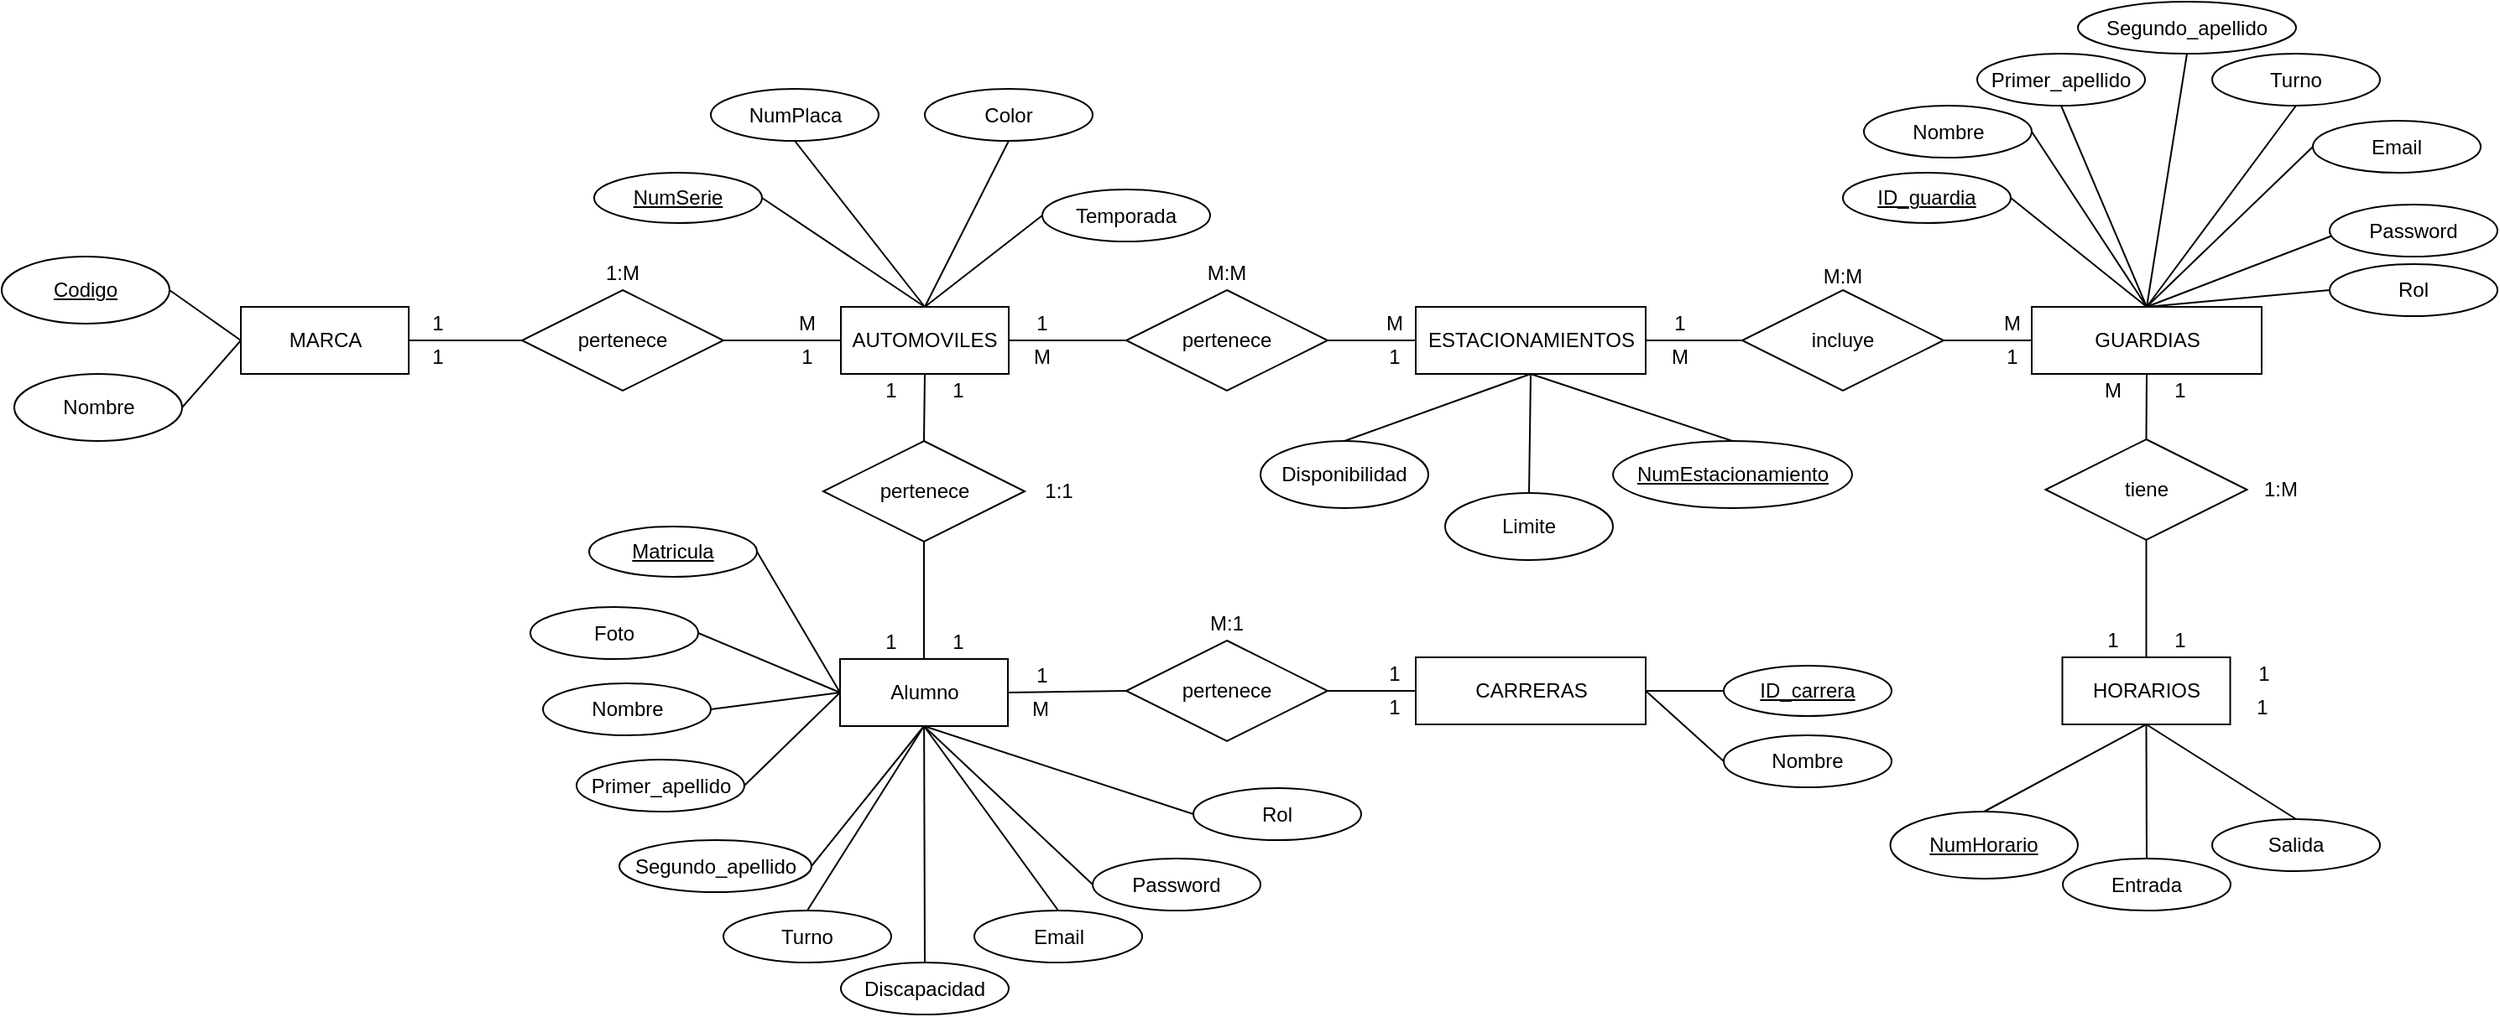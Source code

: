 <mxfile version="23.1.1" type="device" pages="8">
  <diagram id="O_IK0MaKNikGrsUmf940" name="DER">
    <mxGraphModel dx="2428" dy="2933" grid="1" gridSize="10" guides="1" tooltips="1" connect="1" arrows="1" fold="1" page="1" pageScale="1" pageWidth="827" pageHeight="1169" math="0" shadow="0">
      <root>
        <mxCell id="0" />
        <mxCell id="1" parent="0" />
        <mxCell id="gOpF_CNfb1WufKLEkahG-1" style="edgeStyle=none;rounded=0;orthogonalLoop=1;jettySize=auto;html=1;exitX=1;exitY=0.5;exitDx=0;exitDy=0;entryX=0;entryY=0.5;entryDx=0;entryDy=0;endArrow=none;endFill=0;" parent="1" source="gOpF_CNfb1WufKLEkahG-4" target="gOpF_CNfb1WufKLEkahG-19" edge="1">
          <mxGeometry relative="1" as="geometry" />
        </mxCell>
        <mxCell id="gOpF_CNfb1WufKLEkahG-2" style="edgeStyle=none;rounded=0;orthogonalLoop=1;jettySize=auto;html=1;exitX=0.5;exitY=0;exitDx=0;exitDy=0;entryX=1;entryY=0.5;entryDx=0;entryDy=0;endArrow=none;endFill=0;" parent="1" source="gOpF_CNfb1WufKLEkahG-4" target="gOpF_CNfb1WufKLEkahG-45" edge="1">
          <mxGeometry relative="1" as="geometry" />
        </mxCell>
        <mxCell id="gOpF_CNfb1WufKLEkahG-3" style="edgeStyle=none;rounded=0;orthogonalLoop=1;jettySize=auto;html=1;exitX=0.5;exitY=0;exitDx=0;exitDy=0;entryX=0.5;entryY=1;entryDx=0;entryDy=0;endArrow=none;endFill=0;" parent="1" source="gOpF_CNfb1WufKLEkahG-4" target="gOpF_CNfb1WufKLEkahG-46" edge="1">
          <mxGeometry relative="1" as="geometry" />
        </mxCell>
        <mxCell id="gOpF_CNfb1WufKLEkahG-4" value="AUTOMOVILES" style="whiteSpace=wrap;html=1;align=center;" parent="1" vertex="1">
          <mxGeometry x="570" y="464" width="100" height="40" as="geometry" />
        </mxCell>
        <mxCell id="gOpF_CNfb1WufKLEkahG-5" style="rounded=0;orthogonalLoop=1;jettySize=auto;html=1;exitX=1;exitY=0.5;exitDx=0;exitDy=0;entryX=0;entryY=0.5;entryDx=0;entryDy=0;endArrow=none;endFill=0;" parent="1" source="gOpF_CNfb1WufKLEkahG-9" target="gOpF_CNfb1WufKLEkahG-17" edge="1">
          <mxGeometry relative="1" as="geometry" />
        </mxCell>
        <mxCell id="gOpF_CNfb1WufKLEkahG-7" style="edgeStyle=none;rounded=0;orthogonalLoop=1;jettySize=auto;html=1;exitX=0;exitY=0.5;exitDx=0;exitDy=0;entryX=1;entryY=0.5;entryDx=0;entryDy=0;endArrow=none;endFill=0;" parent="1" source="gOpF_CNfb1WufKLEkahG-9" target="gOpF_CNfb1WufKLEkahG-41" edge="1">
          <mxGeometry relative="1" as="geometry" />
        </mxCell>
        <mxCell id="gOpF_CNfb1WufKLEkahG-8" style="edgeStyle=none;rounded=0;orthogonalLoop=1;jettySize=auto;html=1;exitX=0;exitY=0.5;exitDx=0;exitDy=0;entryX=1;entryY=0.5;entryDx=0;entryDy=0;endArrow=none;endFill=0;" parent="1" source="gOpF_CNfb1WufKLEkahG-9" target="gOpF_CNfb1WufKLEkahG-40" edge="1">
          <mxGeometry relative="1" as="geometry" />
        </mxCell>
        <mxCell id="gOpF_CNfb1WufKLEkahG-9" value="MARCA" style="whiteSpace=wrap;html=1;align=center;" parent="1" vertex="1">
          <mxGeometry x="212.5" y="464" width="100" height="40" as="geometry" />
        </mxCell>
        <mxCell id="gOpF_CNfb1WufKLEkahG-11" style="edgeStyle=none;rounded=0;orthogonalLoop=1;jettySize=auto;html=1;exitX=0.5;exitY=1;exitDx=0;exitDy=0;entryX=0.5;entryY=0;entryDx=0;entryDy=0;endArrow=none;endFill=0;" parent="1" source="gOpF_CNfb1WufKLEkahG-15" target="gOpF_CNfb1WufKLEkahG-42" edge="1">
          <mxGeometry relative="1" as="geometry" />
        </mxCell>
        <mxCell id="gOpF_CNfb1WufKLEkahG-12" style="edgeStyle=none;rounded=0;orthogonalLoop=1;jettySize=auto;html=1;entryX=0.5;entryY=0;entryDx=0;entryDy=0;endArrow=none;endFill=0;exitX=0.5;exitY=1;exitDx=0;exitDy=0;" parent="1" source="gOpF_CNfb1WufKLEkahG-15" target="gOpF_CNfb1WufKLEkahG-43" edge="1">
          <mxGeometry relative="1" as="geometry">
            <mxPoint x="1007" y="514" as="sourcePoint" />
          </mxGeometry>
        </mxCell>
        <mxCell id="gOpF_CNfb1WufKLEkahG-13" style="rounded=0;orthogonalLoop=1;jettySize=auto;html=1;exitX=0.5;exitY=1;exitDx=0;exitDy=0;entryX=0.5;entryY=0;entryDx=0;entryDy=0;endArrow=none;endFill=0;" parent="1" source="gOpF_CNfb1WufKLEkahG-15" target="gOpF_CNfb1WufKLEkahG-51" edge="1">
          <mxGeometry relative="1" as="geometry" />
        </mxCell>
        <mxCell id="gOpF_CNfb1WufKLEkahG-14" style="rounded=0;orthogonalLoop=1;jettySize=auto;html=1;exitX=1;exitY=0.5;exitDx=0;exitDy=0;entryX=0;entryY=0.5;entryDx=0;entryDy=0;endArrow=none;endFill=0;" parent="1" source="gOpF_CNfb1WufKLEkahG-15" target="gOpF_CNfb1WufKLEkahG-96" edge="1">
          <mxGeometry relative="1" as="geometry" />
        </mxCell>
        <mxCell id="gOpF_CNfb1WufKLEkahG-15" value="ESTACIONAMIENTOS" style="whiteSpace=wrap;html=1;align=center;" parent="1" vertex="1">
          <mxGeometry x="912.5" y="464" width="137" height="40" as="geometry" />
        </mxCell>
        <mxCell id="gOpF_CNfb1WufKLEkahG-16" style="edgeStyle=none;rounded=0;orthogonalLoop=1;jettySize=auto;html=1;exitX=1;exitY=0.5;exitDx=0;exitDy=0;entryX=0;entryY=0.5;entryDx=0;entryDy=0;endArrow=none;endFill=0;" parent="1" source="gOpF_CNfb1WufKLEkahG-17" target="gOpF_CNfb1WufKLEkahG-4" edge="1">
          <mxGeometry relative="1" as="geometry" />
        </mxCell>
        <mxCell id="gOpF_CNfb1WufKLEkahG-17" value="pertenece" style="shape=rhombus;perimeter=rhombusPerimeter;whiteSpace=wrap;html=1;align=center;" parent="1" vertex="1">
          <mxGeometry x="380" y="454" width="120" height="60" as="geometry" />
        </mxCell>
        <mxCell id="gOpF_CNfb1WufKLEkahG-18" style="edgeStyle=none;rounded=0;orthogonalLoop=1;jettySize=auto;html=1;exitX=1;exitY=0.5;exitDx=0;exitDy=0;entryX=0;entryY=0.5;entryDx=0;entryDy=0;endArrow=none;endFill=0;" parent="1" source="gOpF_CNfb1WufKLEkahG-19" target="gOpF_CNfb1WufKLEkahG-15" edge="1">
          <mxGeometry relative="1" as="geometry" />
        </mxCell>
        <mxCell id="gOpF_CNfb1WufKLEkahG-19" value="pertenece" style="shape=rhombus;perimeter=rhombusPerimeter;whiteSpace=wrap;html=1;align=center;" parent="1" vertex="1">
          <mxGeometry x="740" y="454" width="120" height="60" as="geometry" />
        </mxCell>
        <mxCell id="gOpF_CNfb1WufKLEkahG-23" value="1" style="text;html=1;align=center;verticalAlign=middle;whiteSpace=wrap;rounded=0;" parent="1" vertex="1">
          <mxGeometry x="310" y="464" width="40" height="20" as="geometry" />
        </mxCell>
        <mxCell id="gOpF_CNfb1WufKLEkahG-24" value="1" style="text;html=1;align=center;verticalAlign=middle;whiteSpace=wrap;rounded=0;" parent="1" vertex="1">
          <mxGeometry x="310" y="484" width="40" height="20" as="geometry" />
        </mxCell>
        <mxCell id="gOpF_CNfb1WufKLEkahG-25" value="M" style="text;html=1;align=center;verticalAlign=middle;whiteSpace=wrap;rounded=0;" parent="1" vertex="1">
          <mxGeometry x="530" y="464" width="40" height="20" as="geometry" />
        </mxCell>
        <mxCell id="gOpF_CNfb1WufKLEkahG-26" value="1" style="text;html=1;align=center;verticalAlign=middle;whiteSpace=wrap;rounded=0;" parent="1" vertex="1">
          <mxGeometry x="530" y="484" width="40" height="20" as="geometry" />
        </mxCell>
        <mxCell id="gOpF_CNfb1WufKLEkahG-27" value="1" style="text;html=1;align=center;verticalAlign=middle;whiteSpace=wrap;rounded=0;" parent="1" vertex="1">
          <mxGeometry x="670" y="464" width="40" height="20" as="geometry" />
        </mxCell>
        <mxCell id="gOpF_CNfb1WufKLEkahG-28" value="M" style="text;html=1;align=center;verticalAlign=middle;whiteSpace=wrap;rounded=0;" parent="1" vertex="1">
          <mxGeometry x="670" y="484" width="40" height="20" as="geometry" />
        </mxCell>
        <mxCell id="gOpF_CNfb1WufKLEkahG-29" value="M" style="text;html=1;align=center;verticalAlign=middle;whiteSpace=wrap;rounded=0;" parent="1" vertex="1">
          <mxGeometry x="880" y="464" width="40" height="20" as="geometry" />
        </mxCell>
        <mxCell id="gOpF_CNfb1WufKLEkahG-30" value="1" style="text;html=1;align=center;verticalAlign=middle;whiteSpace=wrap;rounded=0;" parent="1" vertex="1">
          <mxGeometry x="880" y="484" width="40" height="20" as="geometry" />
        </mxCell>
        <mxCell id="gOpF_CNfb1WufKLEkahG-31" value="1" style="text;html=1;align=center;verticalAlign=middle;whiteSpace=wrap;rounded=0;" parent="1" vertex="1">
          <mxGeometry x="620" y="504" width="40" height="20" as="geometry" />
        </mxCell>
        <mxCell id="gOpF_CNfb1WufKLEkahG-32" value="1" style="text;html=1;align=center;verticalAlign=middle;whiteSpace=wrap;rounded=0;" parent="1" vertex="1">
          <mxGeometry x="580" y="504" width="40" height="20" as="geometry" />
        </mxCell>
        <mxCell id="gOpF_CNfb1WufKLEkahG-37" value="1:M" style="text;html=1;align=center;verticalAlign=middle;whiteSpace=wrap;rounded=0;" parent="1" vertex="1">
          <mxGeometry x="420" y="434" width="40" height="20" as="geometry" />
        </mxCell>
        <mxCell id="gOpF_CNfb1WufKLEkahG-38" value="M:M" style="text;html=1;align=center;verticalAlign=middle;whiteSpace=wrap;rounded=0;" parent="1" vertex="1">
          <mxGeometry x="780" y="434" width="40" height="20" as="geometry" />
        </mxCell>
        <mxCell id="gOpF_CNfb1WufKLEkahG-40" value="Nombre" style="ellipse;whiteSpace=wrap;html=1;align=center;" parent="1" vertex="1">
          <mxGeometry x="77.5" y="504" width="100" height="40" as="geometry" />
        </mxCell>
        <mxCell id="gOpF_CNfb1WufKLEkahG-41" value="Codigo" style="ellipse;whiteSpace=wrap;html=1;align=center;fontStyle=4;" parent="1" vertex="1">
          <mxGeometry x="70" y="434" width="100" height="40" as="geometry" />
        </mxCell>
        <mxCell id="gOpF_CNfb1WufKLEkahG-42" value="NumEstacionamiento" style="ellipse;whiteSpace=wrap;html=1;align=center;fontStyle=4;" parent="1" vertex="1">
          <mxGeometry x="1030" y="544" width="142.5" height="40" as="geometry" />
        </mxCell>
        <mxCell id="gOpF_CNfb1WufKLEkahG-43" value="Limite" style="ellipse;whiteSpace=wrap;html=1;align=center;" parent="1" vertex="1">
          <mxGeometry x="930" y="575" width="100" height="40" as="geometry" />
        </mxCell>
        <mxCell id="gOpF_CNfb1WufKLEkahG-44" style="edgeStyle=none;rounded=0;orthogonalLoop=1;jettySize=auto;html=1;exitX=0.5;exitY=1;exitDx=0;exitDy=0;endArrow=none;endFill=0;" parent="1" source="gOpF_CNfb1WufKLEkahG-42" target="gOpF_CNfb1WufKLEkahG-42" edge="1">
          <mxGeometry relative="1" as="geometry" />
        </mxCell>
        <mxCell id="gOpF_CNfb1WufKLEkahG-45" value="NumSerie" style="ellipse;whiteSpace=wrap;html=1;align=center;fontStyle=4;" parent="1" vertex="1">
          <mxGeometry x="423" y="384" width="100" height="30" as="geometry" />
        </mxCell>
        <mxCell id="gOpF_CNfb1WufKLEkahG-46" value="NumPlaca" style="ellipse;whiteSpace=wrap;html=1;align=center;" parent="1" vertex="1">
          <mxGeometry x="492.5" y="334" width="100" height="31" as="geometry" />
        </mxCell>
        <mxCell id="gOpF_CNfb1WufKLEkahG-47" style="edgeStyle=none;rounded=0;orthogonalLoop=1;jettySize=auto;html=1;exitX=0.5;exitY=1;exitDx=0;exitDy=0;entryX=0.5;entryY=0;entryDx=0;entryDy=0;endArrow=none;endFill=0;" parent="1" source="gOpF_CNfb1WufKLEkahG-48" target="gOpF_CNfb1WufKLEkahG-4" edge="1">
          <mxGeometry relative="1" as="geometry" />
        </mxCell>
        <mxCell id="gOpF_CNfb1WufKLEkahG-48" value="Color" style="ellipse;whiteSpace=wrap;html=1;align=center;" parent="1" vertex="1">
          <mxGeometry x="620" y="334" width="100" height="31" as="geometry" />
        </mxCell>
        <mxCell id="gOpF_CNfb1WufKLEkahG-49" style="edgeStyle=none;rounded=0;orthogonalLoop=1;jettySize=auto;html=1;exitX=0;exitY=0.5;exitDx=0;exitDy=0;entryX=0.5;entryY=0;entryDx=0;entryDy=0;endArrow=none;endFill=0;" parent="1" source="gOpF_CNfb1WufKLEkahG-50" target="gOpF_CNfb1WufKLEkahG-4" edge="1">
          <mxGeometry relative="1" as="geometry" />
        </mxCell>
        <mxCell id="gOpF_CNfb1WufKLEkahG-50" value="Temporada" style="ellipse;whiteSpace=wrap;html=1;align=center;" parent="1" vertex="1">
          <mxGeometry x="690" y="394" width="100" height="31" as="geometry" />
        </mxCell>
        <mxCell id="gOpF_CNfb1WufKLEkahG-51" value="Disponibilidad" style="ellipse;whiteSpace=wrap;html=1;align=center;" parent="1" vertex="1">
          <mxGeometry x="820" y="544" width="100" height="40" as="geometry" />
        </mxCell>
        <mxCell id="gOpF_CNfb1WufKLEkahG-52" style="edgeStyle=none;rounded=0;orthogonalLoop=1;jettySize=auto;html=1;exitX=1;exitY=0.5;exitDx=0;exitDy=0;entryX=0;entryY=0.5;entryDx=0;entryDy=0;endArrow=none;endFill=0;" parent="1" source="gOpF_CNfb1WufKLEkahG-54" target="gOpF_CNfb1WufKLEkahG-84" edge="1">
          <mxGeometry relative="1" as="geometry">
            <mxPoint x="740" y="694" as="targetPoint" />
          </mxGeometry>
        </mxCell>
        <mxCell id="gOpF_CNfb1WufKLEkahG-53" style="rounded=0;orthogonalLoop=1;jettySize=auto;html=1;exitX=0;exitY=0.5;exitDx=0;exitDy=0;entryX=1;entryY=0.5;entryDx=0;entryDy=0;endArrow=none;endFill=0;" parent="1" source="gOpF_CNfb1WufKLEkahG-54" target="gOpF_CNfb1WufKLEkahG-65" edge="1">
          <mxGeometry relative="1" as="geometry" />
        </mxCell>
        <mxCell id="gOpF_CNfb1WufKLEkahG-54" value="Alumno" style="whiteSpace=wrap;html=1;align=center;" parent="1" vertex="1">
          <mxGeometry x="569.5" y="674" width="100" height="40" as="geometry" />
        </mxCell>
        <mxCell id="gOpF_CNfb1WufKLEkahG-55" style="edgeStyle=none;rounded=0;orthogonalLoop=1;jettySize=auto;html=1;exitX=0.5;exitY=1;exitDx=0;exitDy=0;entryX=0.5;entryY=0;entryDx=0;entryDy=0;endArrow=none;endFill=0;" parent="1" source="gOpF_CNfb1WufKLEkahG-57" target="gOpF_CNfb1WufKLEkahG-54" edge="1">
          <mxGeometry relative="1" as="geometry" />
        </mxCell>
        <mxCell id="gOpF_CNfb1WufKLEkahG-56" style="rounded=0;orthogonalLoop=1;jettySize=auto;html=1;exitX=0.5;exitY=0;exitDx=0;exitDy=0;entryX=1;entryY=0;entryDx=0;entryDy=0;endArrow=none;endFill=0;" parent="1" source="gOpF_CNfb1WufKLEkahG-57" target="gOpF_CNfb1WufKLEkahG-32" edge="1">
          <mxGeometry relative="1" as="geometry" />
        </mxCell>
        <mxCell id="gOpF_CNfb1WufKLEkahG-57" value="pertenece" style="shape=rhombus;perimeter=rhombusPerimeter;whiteSpace=wrap;html=1;align=center;" parent="1" vertex="1">
          <mxGeometry x="559.5" y="544" width="120" height="60" as="geometry" />
        </mxCell>
        <mxCell id="gOpF_CNfb1WufKLEkahG-58" value="1" style="text;html=1;align=center;verticalAlign=middle;whiteSpace=wrap;rounded=0;" parent="1" vertex="1">
          <mxGeometry x="619.5" y="654" width="40" height="20" as="geometry" />
        </mxCell>
        <mxCell id="gOpF_CNfb1WufKLEkahG-59" value="1" style="text;html=1;align=center;verticalAlign=middle;whiteSpace=wrap;rounded=0;" parent="1" vertex="1">
          <mxGeometry x="579.5" y="654" width="40" height="20" as="geometry" />
        </mxCell>
        <mxCell id="gOpF_CNfb1WufKLEkahG-60" value="1" style="text;html=1;align=center;verticalAlign=middle;whiteSpace=wrap;rounded=0;" parent="1" vertex="1">
          <mxGeometry x="669.5" y="674" width="40" height="20" as="geometry" />
        </mxCell>
        <mxCell id="gOpF_CNfb1WufKLEkahG-61" value="M" style="text;html=1;align=center;verticalAlign=middle;whiteSpace=wrap;rounded=0;" parent="1" vertex="1">
          <mxGeometry x="669.5" y="694" width="37.5" height="20" as="geometry" />
        </mxCell>
        <mxCell id="gOpF_CNfb1WufKLEkahG-62" value="1:1" style="text;html=1;align=center;verticalAlign=middle;whiteSpace=wrap;rounded=0;" parent="1" vertex="1">
          <mxGeometry x="679.5" y="564" width="40" height="20" as="geometry" />
        </mxCell>
        <mxCell id="gOpF_CNfb1WufKLEkahG-63" style="rounded=0;orthogonalLoop=1;jettySize=auto;html=1;exitX=1;exitY=0.5;exitDx=0;exitDy=0;entryX=0;entryY=0.5;entryDx=0;entryDy=0;endArrow=none;endFill=0;" parent="1" source="gOpF_CNfb1WufKLEkahG-64" target="gOpF_CNfb1WufKLEkahG-54" edge="1">
          <mxGeometry relative="1" as="geometry" />
        </mxCell>
        <mxCell id="gOpF_CNfb1WufKLEkahG-64" value="Matricula" style="ellipse;whiteSpace=wrap;html=1;align=center;fontStyle=4;" parent="1" vertex="1">
          <mxGeometry x="420" y="595" width="100" height="30" as="geometry" />
        </mxCell>
        <mxCell id="gOpF_CNfb1WufKLEkahG-65" value="Foto" style="ellipse;whiteSpace=wrap;html=1;align=center;" parent="1" vertex="1">
          <mxGeometry x="385" y="643" width="100" height="31" as="geometry" />
        </mxCell>
        <mxCell id="gOpF_CNfb1WufKLEkahG-66" style="rounded=0;orthogonalLoop=1;jettySize=auto;html=1;exitX=1;exitY=0.5;exitDx=0;exitDy=0;entryX=0;entryY=0.5;entryDx=0;entryDy=0;endArrow=none;endFill=0;" parent="1" source="gOpF_CNfb1WufKLEkahG-67" target="gOpF_CNfb1WufKLEkahG-54" edge="1">
          <mxGeometry relative="1" as="geometry" />
        </mxCell>
        <mxCell id="gOpF_CNfb1WufKLEkahG-67" value="Nombre" style="ellipse;whiteSpace=wrap;html=1;align=center;" parent="1" vertex="1">
          <mxGeometry x="392.5" y="688.5" width="100" height="31" as="geometry" />
        </mxCell>
        <mxCell id="gOpF_CNfb1WufKLEkahG-68" style="rounded=0;orthogonalLoop=1;jettySize=auto;html=1;exitX=1;exitY=0.5;exitDx=0;exitDy=0;entryX=0;entryY=0.5;entryDx=0;entryDy=0;endArrow=none;endFill=0;" parent="1" source="gOpF_CNfb1WufKLEkahG-69" target="gOpF_CNfb1WufKLEkahG-54" edge="1">
          <mxGeometry relative="1" as="geometry" />
        </mxCell>
        <mxCell id="gOpF_CNfb1WufKLEkahG-69" value="Primer_apellido" style="ellipse;whiteSpace=wrap;html=1;align=center;" parent="1" vertex="1">
          <mxGeometry x="412.5" y="734" width="100" height="31" as="geometry" />
        </mxCell>
        <mxCell id="gOpF_CNfb1WufKLEkahG-70" style="rounded=0;orthogonalLoop=1;jettySize=auto;html=1;exitX=1;exitY=0.5;exitDx=0;exitDy=0;entryX=0.5;entryY=1;entryDx=0;entryDy=0;endArrow=none;endFill=0;" parent="1" source="gOpF_CNfb1WufKLEkahG-71" target="gOpF_CNfb1WufKLEkahG-54" edge="1">
          <mxGeometry relative="1" as="geometry" />
        </mxCell>
        <mxCell id="gOpF_CNfb1WufKLEkahG-71" value="Segundo_apellido" style="ellipse;whiteSpace=wrap;html=1;align=center;" parent="1" vertex="1">
          <mxGeometry x="438" y="782" width="114.5" height="31" as="geometry" />
        </mxCell>
        <mxCell id="gOpF_CNfb1WufKLEkahG-72" style="rounded=0;orthogonalLoop=1;jettySize=auto;html=1;exitX=0.5;exitY=0;exitDx=0;exitDy=0;entryX=0.5;entryY=1;entryDx=0;entryDy=0;endArrow=none;endFill=0;" parent="1" source="gOpF_CNfb1WufKLEkahG-73" target="gOpF_CNfb1WufKLEkahG-54" edge="1">
          <mxGeometry relative="1" as="geometry" />
        </mxCell>
        <mxCell id="gOpF_CNfb1WufKLEkahG-73" value="Turno" style="ellipse;whiteSpace=wrap;html=1;align=center;" parent="1" vertex="1">
          <mxGeometry x="500" y="824" width="100" height="31" as="geometry" />
        </mxCell>
        <mxCell id="gOpF_CNfb1WufKLEkahG-74" style="rounded=0;orthogonalLoop=1;jettySize=auto;html=1;exitX=0.5;exitY=0;exitDx=0;exitDy=0;endArrow=none;endFill=0;" parent="1" source="gOpF_CNfb1WufKLEkahG-75" target="gOpF_CNfb1WufKLEkahG-54" edge="1">
          <mxGeometry relative="1" as="geometry" />
        </mxCell>
        <mxCell id="gOpF_CNfb1WufKLEkahG-75" value="Discapacidad" style="ellipse;whiteSpace=wrap;html=1;align=center;" parent="1" vertex="1">
          <mxGeometry x="570" y="855" width="100" height="31" as="geometry" />
        </mxCell>
        <mxCell id="gOpF_CNfb1WufKLEkahG-76" style="rounded=0;orthogonalLoop=1;jettySize=auto;html=1;exitX=0.5;exitY=0;exitDx=0;exitDy=0;entryX=0.5;entryY=1;entryDx=0;entryDy=0;endArrow=none;endFill=0;" parent="1" source="gOpF_CNfb1WufKLEkahG-77" target="gOpF_CNfb1WufKLEkahG-54" edge="1">
          <mxGeometry relative="1" as="geometry" />
        </mxCell>
        <mxCell id="gOpF_CNfb1WufKLEkahG-77" value="Email" style="ellipse;whiteSpace=wrap;html=1;align=center;" parent="1" vertex="1">
          <mxGeometry x="649.5" y="824" width="100" height="31" as="geometry" />
        </mxCell>
        <mxCell id="gOpF_CNfb1WufKLEkahG-78" style="rounded=0;orthogonalLoop=1;jettySize=auto;html=1;exitX=0;exitY=0.5;exitDx=0;exitDy=0;entryX=0.5;entryY=1;entryDx=0;entryDy=0;endArrow=none;endFill=0;" parent="1" source="gOpF_CNfb1WufKLEkahG-79" target="gOpF_CNfb1WufKLEkahG-54" edge="1">
          <mxGeometry relative="1" as="geometry" />
        </mxCell>
        <mxCell id="gOpF_CNfb1WufKLEkahG-79" value="Password" style="ellipse;whiteSpace=wrap;html=1;align=center;" parent="1" vertex="1">
          <mxGeometry x="720" y="793" width="100" height="31" as="geometry" />
        </mxCell>
        <mxCell id="gOpF_CNfb1WufKLEkahG-80" style="rounded=0;orthogonalLoop=1;jettySize=auto;html=1;exitX=0;exitY=0.5;exitDx=0;exitDy=0;entryX=0.5;entryY=1;entryDx=0;entryDy=0;endArrow=none;endFill=0;" parent="1" source="gOpF_CNfb1WufKLEkahG-81" target="gOpF_CNfb1WufKLEkahG-54" edge="1">
          <mxGeometry relative="1" as="geometry" />
        </mxCell>
        <mxCell id="gOpF_CNfb1WufKLEkahG-81" value="Rol" style="ellipse;whiteSpace=wrap;html=1;align=center;" parent="1" vertex="1">
          <mxGeometry x="780" y="751" width="100" height="31" as="geometry" />
        </mxCell>
        <mxCell id="gOpF_CNfb1WufKLEkahG-82" value="CARRERAS" style="whiteSpace=wrap;html=1;align=center;" parent="1" vertex="1">
          <mxGeometry x="912.5" y="673" width="137" height="40" as="geometry" />
        </mxCell>
        <mxCell id="gOpF_CNfb1WufKLEkahG-83" style="edgeStyle=none;rounded=0;orthogonalLoop=1;jettySize=auto;html=1;exitX=1;exitY=0.5;exitDx=0;exitDy=0;entryX=0;entryY=0.5;entryDx=0;entryDy=0;endArrow=none;endFill=0;" parent="1" source="gOpF_CNfb1WufKLEkahG-84" target="gOpF_CNfb1WufKLEkahG-82" edge="1">
          <mxGeometry relative="1" as="geometry" />
        </mxCell>
        <mxCell id="gOpF_CNfb1WufKLEkahG-84" value="pertenece" style="shape=rhombus;perimeter=rhombusPerimeter;whiteSpace=wrap;html=1;align=center;" parent="1" vertex="1">
          <mxGeometry x="740" y="663" width="120" height="60" as="geometry" />
        </mxCell>
        <mxCell id="gOpF_CNfb1WufKLEkahG-85" value="1" style="text;html=1;align=center;verticalAlign=middle;whiteSpace=wrap;rounded=0;" parent="1" vertex="1">
          <mxGeometry x="880" y="673" width="40" height="20" as="geometry" />
        </mxCell>
        <mxCell id="gOpF_CNfb1WufKLEkahG-86" value="1" style="text;html=1;align=center;verticalAlign=middle;whiteSpace=wrap;rounded=0;" parent="1" vertex="1">
          <mxGeometry x="880" y="693" width="40" height="20" as="geometry" />
        </mxCell>
        <mxCell id="gOpF_CNfb1WufKLEkahG-89" value="M:1" style="text;html=1;align=center;verticalAlign=middle;whiteSpace=wrap;rounded=0;" parent="1" vertex="1">
          <mxGeometry x="780" y="643" width="40" height="20" as="geometry" />
        </mxCell>
        <mxCell id="gOpF_CNfb1WufKLEkahG-90" style="edgeStyle=orthogonalEdgeStyle;rounded=0;orthogonalLoop=1;jettySize=auto;html=1;exitX=0;exitY=0.5;exitDx=0;exitDy=0;entryX=1;entryY=0.5;entryDx=0;entryDy=0;endArrow=none;endFill=0;" parent="1" source="gOpF_CNfb1WufKLEkahG-91" target="gOpF_CNfb1WufKLEkahG-82" edge="1">
          <mxGeometry relative="1" as="geometry" />
        </mxCell>
        <mxCell id="gOpF_CNfb1WufKLEkahG-91" value="ID_carrera" style="ellipse;whiteSpace=wrap;html=1;align=center;fontStyle=4;" parent="1" vertex="1">
          <mxGeometry x="1096" y="678" width="100" height="30" as="geometry" />
        </mxCell>
        <mxCell id="gOpF_CNfb1WufKLEkahG-92" style="rounded=0;orthogonalLoop=1;jettySize=auto;html=1;exitX=0;exitY=0.5;exitDx=0;exitDy=0;entryX=1;entryY=0.5;entryDx=0;entryDy=0;endArrow=none;endFill=0;" parent="1" source="gOpF_CNfb1WufKLEkahG-93" target="gOpF_CNfb1WufKLEkahG-82" edge="1">
          <mxGeometry relative="1" as="geometry" />
        </mxCell>
        <mxCell id="gOpF_CNfb1WufKLEkahG-93" value="Nombre" style="ellipse;whiteSpace=wrap;html=1;align=center;" parent="1" vertex="1">
          <mxGeometry x="1096" y="719.5" width="100" height="31" as="geometry" />
        </mxCell>
        <mxCell id="gOpF_CNfb1WufKLEkahG-94" value="GUARDIAS" style="whiteSpace=wrap;html=1;align=center;" parent="1" vertex="1">
          <mxGeometry x="1279.5" y="464" width="137" height="40" as="geometry" />
        </mxCell>
        <mxCell id="gOpF_CNfb1WufKLEkahG-95" style="edgeStyle=none;rounded=0;orthogonalLoop=1;jettySize=auto;html=1;exitX=1;exitY=0.5;exitDx=0;exitDy=0;entryX=0;entryY=0.5;entryDx=0;entryDy=0;endArrow=none;endFill=0;" parent="1" source="gOpF_CNfb1WufKLEkahG-96" target="gOpF_CNfb1WufKLEkahG-94" edge="1">
          <mxGeometry relative="1" as="geometry" />
        </mxCell>
        <mxCell id="gOpF_CNfb1WufKLEkahG-96" value="incluye" style="shape=rhombus;perimeter=rhombusPerimeter;whiteSpace=wrap;html=1;align=center;" parent="1" vertex="1">
          <mxGeometry x="1107" y="454" width="120" height="60" as="geometry" />
        </mxCell>
        <mxCell id="gOpF_CNfb1WufKLEkahG-97" value="M" style="text;html=1;align=center;verticalAlign=middle;whiteSpace=wrap;rounded=0;" parent="1" vertex="1">
          <mxGeometry x="1247.75" y="464" width="40" height="20" as="geometry" />
        </mxCell>
        <mxCell id="gOpF_CNfb1WufKLEkahG-98" value="1" style="text;html=1;align=center;verticalAlign=middle;whiteSpace=wrap;rounded=0;" parent="1" vertex="1">
          <mxGeometry x="1247.75" y="484" width="40" height="20" as="geometry" />
        </mxCell>
        <mxCell id="gOpF_CNfb1WufKLEkahG-99" value="M:M" style="text;html=1;align=center;verticalAlign=middle;whiteSpace=wrap;rounded=0;" parent="1" vertex="1">
          <mxGeometry x="1147" y="436" width="40" height="20" as="geometry" />
        </mxCell>
        <mxCell id="gOpF_CNfb1WufKLEkahG-100" style="rounded=0;orthogonalLoop=1;jettySize=auto;html=1;exitX=1;exitY=0.5;exitDx=0;exitDy=0;endArrow=none;endFill=0;entryX=0.5;entryY=0;entryDx=0;entryDy=0;" parent="1" source="gOpF_CNfb1WufKLEkahG-101" target="gOpF_CNfb1WufKLEkahG-94" edge="1">
          <mxGeometry relative="1" as="geometry">
            <mxPoint x="1347" y="466" as="targetPoint" />
          </mxGeometry>
        </mxCell>
        <mxCell id="gOpF_CNfb1WufKLEkahG-101" value="ID_guardia" style="ellipse;whiteSpace=wrap;html=1;align=center;fontStyle=4;" parent="1" vertex="1">
          <mxGeometry x="1167" y="384" width="100" height="30" as="geometry" />
        </mxCell>
        <mxCell id="gOpF_CNfb1WufKLEkahG-102" style="rounded=0;orthogonalLoop=1;jettySize=auto;html=1;exitX=1;exitY=0.5;exitDx=0;exitDy=0;entryX=0.5;entryY=0;entryDx=0;entryDy=0;endArrow=none;endFill=0;" parent="1" source="gOpF_CNfb1WufKLEkahG-103" target="gOpF_CNfb1WufKLEkahG-94" edge="1">
          <mxGeometry relative="1" as="geometry" />
        </mxCell>
        <mxCell id="gOpF_CNfb1WufKLEkahG-103" value="Nombre" style="ellipse;whiteSpace=wrap;html=1;align=center;" parent="1" vertex="1">
          <mxGeometry x="1179.5" y="344" width="100" height="31" as="geometry" />
        </mxCell>
        <mxCell id="gOpF_CNfb1WufKLEkahG-104" style="rounded=0;orthogonalLoop=1;jettySize=auto;html=1;exitX=0.5;exitY=1;exitDx=0;exitDy=0;entryX=0.5;entryY=0;entryDx=0;entryDy=0;endArrow=none;endFill=0;" parent="1" source="gOpF_CNfb1WufKLEkahG-105" target="gOpF_CNfb1WufKLEkahG-94" edge="1">
          <mxGeometry relative="1" as="geometry" />
        </mxCell>
        <mxCell id="gOpF_CNfb1WufKLEkahG-105" value="Primer_apellido" style="ellipse;whiteSpace=wrap;html=1;align=center;" parent="1" vertex="1">
          <mxGeometry x="1247" y="313" width="100" height="31" as="geometry" />
        </mxCell>
        <mxCell id="gOpF_CNfb1WufKLEkahG-106" style="rounded=0;orthogonalLoop=1;jettySize=auto;html=1;exitX=0.5;exitY=1;exitDx=0;exitDy=0;entryX=0.5;entryY=0;entryDx=0;entryDy=0;endArrow=none;endFill=0;" parent="1" source="gOpF_CNfb1WufKLEkahG-107" target="gOpF_CNfb1WufKLEkahG-94" edge="1">
          <mxGeometry relative="1" as="geometry" />
        </mxCell>
        <mxCell id="gOpF_CNfb1WufKLEkahG-107" value="Segundo_apellido" style="ellipse;whiteSpace=wrap;html=1;align=center;" parent="1" vertex="1">
          <mxGeometry x="1307" y="282" width="130" height="31" as="geometry" />
        </mxCell>
        <mxCell id="gOpF_CNfb1WufKLEkahG-108" style="rounded=0;orthogonalLoop=1;jettySize=auto;html=1;exitX=0.5;exitY=1;exitDx=0;exitDy=0;entryX=0.5;entryY=0;entryDx=0;entryDy=0;endArrow=none;endFill=0;" parent="1" source="gOpF_CNfb1WufKLEkahG-109" target="gOpF_CNfb1WufKLEkahG-94" edge="1">
          <mxGeometry relative="1" as="geometry" />
        </mxCell>
        <mxCell id="gOpF_CNfb1WufKLEkahG-109" value="Turno" style="ellipse;whiteSpace=wrap;html=1;align=center;" parent="1" vertex="1">
          <mxGeometry x="1387" y="313" width="100" height="31" as="geometry" />
        </mxCell>
        <mxCell id="gOpF_CNfb1WufKLEkahG-110" style="rounded=0;orthogonalLoop=1;jettySize=auto;html=1;exitX=0;exitY=0.5;exitDx=0;exitDy=0;entryX=0.5;entryY=0;entryDx=0;entryDy=0;endArrow=none;endFill=0;" parent="1" source="gOpF_CNfb1WufKLEkahG-111" target="gOpF_CNfb1WufKLEkahG-94" edge="1">
          <mxGeometry relative="1" as="geometry" />
        </mxCell>
        <mxCell id="gOpF_CNfb1WufKLEkahG-111" value="Email" style="ellipse;whiteSpace=wrap;html=1;align=center;" parent="1" vertex="1">
          <mxGeometry x="1447" y="353" width="100" height="31" as="geometry" />
        </mxCell>
        <mxCell id="gOpF_CNfb1WufKLEkahG-112" style="rounded=0;orthogonalLoop=1;jettySize=auto;html=1;exitX=0.5;exitY=0;exitDx=0;exitDy=0;entryX=0.5;entryY=0;entryDx=0;entryDy=0;endArrow=none;endFill=0;" parent="1" source="gOpF_CNfb1WufKLEkahG-113" target="gOpF_CNfb1WufKLEkahG-94" edge="1">
          <mxGeometry relative="1" as="geometry" />
        </mxCell>
        <mxCell id="gOpF_CNfb1WufKLEkahG-113" value="Password" style="ellipse;whiteSpace=wrap;html=1;align=center;" parent="1" vertex="1">
          <mxGeometry x="1457" y="403" width="100" height="31" as="geometry" />
        </mxCell>
        <mxCell id="gOpF_CNfb1WufKLEkahG-114" style="rounded=0;orthogonalLoop=1;jettySize=auto;html=1;exitX=0;exitY=0.5;exitDx=0;exitDy=0;endArrow=none;endFill=0;entryX=0.5;entryY=0;entryDx=0;entryDy=0;" parent="1" source="gOpF_CNfb1WufKLEkahG-115" target="gOpF_CNfb1WufKLEkahG-94" edge="1">
          <mxGeometry relative="1" as="geometry" />
        </mxCell>
        <mxCell id="gOpF_CNfb1WufKLEkahG-115" value="Rol" style="ellipse;whiteSpace=wrap;html=1;align=center;" parent="1" vertex="1">
          <mxGeometry x="1457" y="438.5" width="100" height="31" as="geometry" />
        </mxCell>
        <mxCell id="gOpF_CNfb1WufKLEkahG-116" value="HORARIOS" style="whiteSpace=wrap;html=1;align=center;" parent="1" vertex="1">
          <mxGeometry x="1297.75" y="673" width="100" height="40" as="geometry" />
        </mxCell>
        <mxCell id="gOpF_CNfb1WufKLEkahG-117" style="edgeStyle=none;rounded=0;orthogonalLoop=1;jettySize=auto;html=1;exitX=0.5;exitY=1;exitDx=0;exitDy=0;entryX=0.5;entryY=0;entryDx=0;entryDy=0;endArrow=none;endFill=0;" parent="1" source="gOpF_CNfb1WufKLEkahG-119" target="gOpF_CNfb1WufKLEkahG-116" edge="1">
          <mxGeometry relative="1" as="geometry" />
        </mxCell>
        <mxCell id="gOpF_CNfb1WufKLEkahG-118" style="rounded=0;orthogonalLoop=1;jettySize=auto;html=1;exitX=0.5;exitY=0;exitDx=0;exitDy=0;entryX=0.5;entryY=1;entryDx=0;entryDy=0;endArrow=none;endFill=0;" parent="1" source="gOpF_CNfb1WufKLEkahG-119" target="gOpF_CNfb1WufKLEkahG-94" edge="1">
          <mxGeometry relative="1" as="geometry" />
        </mxCell>
        <mxCell id="gOpF_CNfb1WufKLEkahG-119" value="tiene" style="shape=rhombus;perimeter=rhombusPerimeter;whiteSpace=wrap;html=1;align=center;" parent="1" vertex="1">
          <mxGeometry x="1287.75" y="543" width="120" height="60" as="geometry" />
        </mxCell>
        <mxCell id="gOpF_CNfb1WufKLEkahG-120" value="1" style="text;html=1;align=center;verticalAlign=middle;whiteSpace=wrap;rounded=0;" parent="1" vertex="1">
          <mxGeometry x="1347.75" y="653" width="40" height="20" as="geometry" />
        </mxCell>
        <mxCell id="gOpF_CNfb1WufKLEkahG-121" value="1" style="text;html=1;align=center;verticalAlign=middle;whiteSpace=wrap;rounded=0;" parent="1" vertex="1">
          <mxGeometry x="1307.75" y="653" width="40" height="20" as="geometry" />
        </mxCell>
        <mxCell id="gOpF_CNfb1WufKLEkahG-122" value="1" style="text;html=1;align=center;verticalAlign=middle;whiteSpace=wrap;rounded=0;" parent="1" vertex="1">
          <mxGeometry x="1397.75" y="673" width="40" height="20" as="geometry" />
        </mxCell>
        <mxCell id="gOpF_CNfb1WufKLEkahG-123" value="1" style="text;html=1;align=center;verticalAlign=middle;whiteSpace=wrap;rounded=0;" parent="1" vertex="1">
          <mxGeometry x="1397.75" y="693" width="37.5" height="20" as="geometry" />
        </mxCell>
        <mxCell id="gOpF_CNfb1WufKLEkahG-124" value="1:M" style="text;html=1;align=center;verticalAlign=middle;whiteSpace=wrap;rounded=0;" parent="1" vertex="1">
          <mxGeometry x="1407.75" y="563" width="40" height="20" as="geometry" />
        </mxCell>
        <mxCell id="gOpF_CNfb1WufKLEkahG-125" style="rounded=0;orthogonalLoop=1;jettySize=auto;html=1;exitX=0.5;exitY=0;exitDx=0;exitDy=0;entryX=0.5;entryY=1;entryDx=0;entryDy=0;endArrow=none;endFill=0;" parent="1" source="gOpF_CNfb1WufKLEkahG-126" target="gOpF_CNfb1WufKLEkahG-116" edge="1">
          <mxGeometry relative="1" as="geometry" />
        </mxCell>
        <mxCell id="gOpF_CNfb1WufKLEkahG-126" value="NumHorario" style="ellipse;whiteSpace=wrap;html=1;align=center;fontStyle=4;" parent="1" vertex="1">
          <mxGeometry x="1195.25" y="765" width="111.75" height="40" as="geometry" />
        </mxCell>
        <mxCell id="gOpF_CNfb1WufKLEkahG-127" style="rounded=0;orthogonalLoop=1;jettySize=auto;html=1;exitX=0.5;exitY=0;exitDx=0;exitDy=0;entryX=0.5;entryY=1;entryDx=0;entryDy=0;endArrow=none;endFill=0;" parent="1" source="gOpF_CNfb1WufKLEkahG-128" target="gOpF_CNfb1WufKLEkahG-116" edge="1">
          <mxGeometry relative="1" as="geometry" />
        </mxCell>
        <mxCell id="gOpF_CNfb1WufKLEkahG-128" value="Entrada" style="ellipse;whiteSpace=wrap;html=1;align=center;" parent="1" vertex="1">
          <mxGeometry x="1298" y="793" width="100" height="31" as="geometry" />
        </mxCell>
        <mxCell id="gOpF_CNfb1WufKLEkahG-129" style="rounded=0;orthogonalLoop=1;jettySize=auto;html=1;exitX=0.5;exitY=0;exitDx=0;exitDy=0;entryX=0.5;entryY=1;entryDx=0;entryDy=0;endArrow=none;endFill=0;" parent="1" source="gOpF_CNfb1WufKLEkahG-130" target="gOpF_CNfb1WufKLEkahG-116" edge="1">
          <mxGeometry relative="1" as="geometry" />
        </mxCell>
        <mxCell id="gOpF_CNfb1WufKLEkahG-130" value="Salida" style="ellipse;whiteSpace=wrap;html=1;align=center;" parent="1" vertex="1">
          <mxGeometry x="1387" y="769.5" width="100" height="31" as="geometry" />
        </mxCell>
        <mxCell id="gOpF_CNfb1WufKLEkahG-134" value="M" style="text;html=1;align=center;verticalAlign=middle;whiteSpace=wrap;rounded=0;" parent="1" vertex="1">
          <mxGeometry x="1049.5" y="484" width="40" height="20" as="geometry" />
        </mxCell>
        <mxCell id="gOpF_CNfb1WufKLEkahG-135" value="1" style="text;html=1;align=center;verticalAlign=middle;whiteSpace=wrap;rounded=0;" parent="1" vertex="1">
          <mxGeometry x="1049.5" y="464" width="40" height="20" as="geometry" />
        </mxCell>
        <mxCell id="gOpF_CNfb1WufKLEkahG-137" value="1" style="text;html=1;align=center;verticalAlign=middle;whiteSpace=wrap;rounded=0;" parent="1" vertex="1">
          <mxGeometry x="1347.75" y="504" width="40" height="20" as="geometry" />
        </mxCell>
        <mxCell id="gOpF_CNfb1WufKLEkahG-138" value="M" style="text;html=1;align=center;verticalAlign=middle;whiteSpace=wrap;rounded=0;" parent="1" vertex="1">
          <mxGeometry x="1307.75" y="504" width="40" height="20" as="geometry" />
        </mxCell>
      </root>
    </mxGraphModel>
  </diagram>
  <diagram id="Gikq5g3LYiyWeK0mOQVK" name="MR">
    <mxGraphModel dx="2214" dy="1676" grid="1" gridSize="10" guides="1" tooltips="1" connect="1" arrows="1" fold="1" page="1" pageScale="1" pageWidth="827" pageHeight="1169" math="0" shadow="0">
      <root>
        <mxCell id="0" />
        <mxCell id="1" parent="0" />
        <mxCell id="5PllqP1taqYpRN2oAQCb-1" value="AUTOMOVILES" style="shape=table;startSize=30;container=1;collapsible=1;childLayout=tableLayout;fixedRows=1;rowLines=0;fontStyle=1;align=center;resizeLast=1;" parent="1" vertex="1">
          <mxGeometry x="247.51" y="432" width="250" height="280" as="geometry" />
        </mxCell>
        <mxCell id="5PllqP1taqYpRN2oAQCb-2" value="" style="shape=partialRectangle;collapsible=0;dropTarget=0;pointerEvents=0;fillColor=none;points=[[0,0.5],[1,0.5]];portConstraint=eastwest;top=0;left=0;right=0;bottom=1;" parent="5PllqP1taqYpRN2oAQCb-1" vertex="1">
          <mxGeometry y="30" width="250" height="30" as="geometry" />
        </mxCell>
        <mxCell id="5PllqP1taqYpRN2oAQCb-3" value="PK" style="shape=partialRectangle;overflow=hidden;connectable=0;fillColor=none;top=0;left=0;bottom=0;right=0;fontStyle=1;" parent="5PllqP1taqYpRN2oAQCb-2" vertex="1">
          <mxGeometry width="30" height="30" as="geometry">
            <mxRectangle width="30" height="30" as="alternateBounds" />
          </mxGeometry>
        </mxCell>
        <mxCell id="5PllqP1taqYpRN2oAQCb-4" value="NumSerie int (17) NOT NULL " style="shape=partialRectangle;overflow=hidden;connectable=0;fillColor=none;top=0;left=0;bottom=0;right=0;align=left;spacingLeft=6;fontStyle=5;" parent="5PllqP1taqYpRN2oAQCb-2" vertex="1">
          <mxGeometry x="30" width="220" height="30" as="geometry">
            <mxRectangle width="220" height="30" as="alternateBounds" />
          </mxGeometry>
        </mxCell>
        <mxCell id="5PllqP1taqYpRN2oAQCb-5" value="" style="shape=partialRectangle;collapsible=0;dropTarget=0;pointerEvents=0;fillColor=none;points=[[0,0.5],[1,0.5]];portConstraint=eastwest;top=0;left=0;right=0;bottom=0;" parent="5PllqP1taqYpRN2oAQCb-1" vertex="1">
          <mxGeometry y="60" width="250" height="30" as="geometry" />
        </mxCell>
        <mxCell id="5PllqP1taqYpRN2oAQCb-6" value="" style="shape=partialRectangle;overflow=hidden;connectable=0;fillColor=none;top=0;left=0;bottom=0;right=0;" parent="5PllqP1taqYpRN2oAQCb-5" vertex="1">
          <mxGeometry width="30" height="30" as="geometry">
            <mxRectangle width="30" height="30" as="alternateBounds" />
          </mxGeometry>
        </mxCell>
        <mxCell id="5PllqP1taqYpRN2oAQCb-7" value="NumPlaca varchar (7) NOT NULL" style="shape=partialRectangle;overflow=hidden;connectable=0;fillColor=none;top=0;left=0;bottom=0;right=0;align=left;spacingLeft=6;" parent="5PllqP1taqYpRN2oAQCb-5" vertex="1">
          <mxGeometry x="30" width="220" height="30" as="geometry">
            <mxRectangle width="220" height="30" as="alternateBounds" />
          </mxGeometry>
        </mxCell>
        <mxCell id="5PllqP1taqYpRN2oAQCb-8" style="shape=partialRectangle;collapsible=0;dropTarget=0;pointerEvents=0;fillColor=none;points=[[0,0.5],[1,0.5]];portConstraint=eastwest;top=0;left=0;right=0;bottom=0;" parent="5PllqP1taqYpRN2oAQCb-1" vertex="1">
          <mxGeometry y="90" width="250" height="30" as="geometry" />
        </mxCell>
        <mxCell id="5PllqP1taqYpRN2oAQCb-9" style="shape=partialRectangle;overflow=hidden;connectable=0;fillColor=none;top=0;left=0;bottom=0;right=0;" parent="5PllqP1taqYpRN2oAQCb-8" vertex="1">
          <mxGeometry width="30" height="30" as="geometry">
            <mxRectangle width="30" height="30" as="alternateBounds" />
          </mxGeometry>
        </mxCell>
        <mxCell id="5PllqP1taqYpRN2oAQCb-10" value="Temporada int NOT NULL" style="shape=partialRectangle;overflow=hidden;connectable=0;fillColor=none;top=0;left=0;bottom=0;right=0;align=left;spacingLeft=6;" parent="5PllqP1taqYpRN2oAQCb-8" vertex="1">
          <mxGeometry x="30" width="220" height="30" as="geometry">
            <mxRectangle width="220" height="30" as="alternateBounds" />
          </mxGeometry>
        </mxCell>
        <mxCell id="5PllqP1taqYpRN2oAQCb-11" style="shape=partialRectangle;collapsible=0;dropTarget=0;pointerEvents=0;fillColor=none;points=[[0,0.5],[1,0.5]];portConstraint=eastwest;top=0;left=0;right=0;bottom=0;" parent="5PllqP1taqYpRN2oAQCb-1" vertex="1">
          <mxGeometry y="120" width="250" height="30" as="geometry" />
        </mxCell>
        <mxCell id="5PllqP1taqYpRN2oAQCb-12" style="shape=partialRectangle;overflow=hidden;connectable=0;fillColor=none;top=0;left=0;bottom=0;right=0;" parent="5PllqP1taqYpRN2oAQCb-11" vertex="1">
          <mxGeometry width="30" height="30" as="geometry">
            <mxRectangle width="30" height="30" as="alternateBounds" />
          </mxGeometry>
        </mxCell>
        <mxCell id="5PllqP1taqYpRN2oAQCb-13" value="Color varchar (10) NOT NULL " style="shape=partialRectangle;overflow=hidden;connectable=0;fillColor=none;top=0;left=0;bottom=0;right=0;align=left;spacingLeft=6;" parent="5PllqP1taqYpRN2oAQCb-11" vertex="1">
          <mxGeometry x="30" width="220" height="30" as="geometry">
            <mxRectangle width="220" height="30" as="alternateBounds" />
          </mxGeometry>
        </mxCell>
        <mxCell id="5PllqP1taqYpRN2oAQCb-14" value="" style="shape=partialRectangle;collapsible=0;dropTarget=0;pointerEvents=0;fillColor=none;points=[[0,0.5],[1,0.5]];portConstraint=eastwest;top=0;left=0;right=0;bottom=0;" parent="5PllqP1taqYpRN2oAQCb-1" vertex="1">
          <mxGeometry y="150" width="250" height="30" as="geometry" />
        </mxCell>
        <mxCell id="5PllqP1taqYpRN2oAQCb-15" value="FK" style="shape=partialRectangle;overflow=hidden;connectable=0;fillColor=none;top=0;left=0;bottom=0;right=0;" parent="5PllqP1taqYpRN2oAQCb-14" vertex="1">
          <mxGeometry width="30" height="30" as="geometry">
            <mxRectangle width="30" height="30" as="alternateBounds" />
          </mxGeometry>
        </mxCell>
        <mxCell id="5PllqP1taqYpRN2oAQCb-16" value="Alumno" style="shape=partialRectangle;overflow=hidden;connectable=0;fillColor=none;top=0;left=0;bottom=0;right=0;align=left;spacingLeft=6;" parent="5PllqP1taqYpRN2oAQCb-14" vertex="1">
          <mxGeometry x="30" width="220" height="30" as="geometry">
            <mxRectangle width="220" height="30" as="alternateBounds" />
          </mxGeometry>
        </mxCell>
        <mxCell id="5PllqP1taqYpRN2oAQCb-17" style="shape=partialRectangle;collapsible=0;dropTarget=0;pointerEvents=0;fillColor=none;points=[[0,0.5],[1,0.5]];portConstraint=eastwest;top=0;left=0;right=0;bottom=0;" parent="5PllqP1taqYpRN2oAQCb-1" vertex="1">
          <mxGeometry y="180" width="250" height="30" as="geometry" />
        </mxCell>
        <mxCell id="5PllqP1taqYpRN2oAQCb-18" value="FK" style="shape=partialRectangle;overflow=hidden;connectable=0;fillColor=none;top=0;left=0;bottom=0;right=0;" parent="5PllqP1taqYpRN2oAQCb-17" vertex="1">
          <mxGeometry width="30" height="30" as="geometry">
            <mxRectangle width="30" height="30" as="alternateBounds" />
          </mxGeometry>
        </mxCell>
        <mxCell id="5PllqP1taqYpRN2oAQCb-19" value="Modelo " style="shape=partialRectangle;overflow=hidden;connectable=0;fillColor=none;top=0;left=0;bottom=0;right=0;align=left;spacingLeft=6;" parent="5PllqP1taqYpRN2oAQCb-17" vertex="1">
          <mxGeometry x="30" width="220" height="30" as="geometry">
            <mxRectangle width="220" height="30" as="alternateBounds" />
          </mxGeometry>
        </mxCell>
        <mxCell id="5PllqP1taqYpRN2oAQCb-20" style="shape=partialRectangle;collapsible=0;dropTarget=0;pointerEvents=0;fillColor=none;points=[[0,0.5],[1,0.5]];portConstraint=eastwest;top=0;left=0;right=0;bottom=0;" parent="5PllqP1taqYpRN2oAQCb-1" vertex="1">
          <mxGeometry y="210" width="250" height="30" as="geometry" />
        </mxCell>
        <mxCell id="5PllqP1taqYpRN2oAQCb-21" value="FK" style="shape=partialRectangle;overflow=hidden;connectable=0;fillColor=none;top=0;left=0;bottom=0;right=0;" parent="5PllqP1taqYpRN2oAQCb-20" vertex="1">
          <mxGeometry width="30" height="30" as="geometry">
            <mxRectangle width="30" height="30" as="alternateBounds" />
          </mxGeometry>
        </mxCell>
        <mxCell id="5PllqP1taqYpRN2oAQCb-22" value="Estacionamiento" style="shape=partialRectangle;overflow=hidden;connectable=0;fillColor=none;top=0;left=0;bottom=0;right=0;align=left;spacingLeft=6;" parent="5PllqP1taqYpRN2oAQCb-20" vertex="1">
          <mxGeometry x="30" width="220" height="30" as="geometry">
            <mxRectangle width="220" height="30" as="alternateBounds" />
          </mxGeometry>
        </mxCell>
        <mxCell id="5PllqP1taqYpRN2oAQCb-23" style="shape=partialRectangle;collapsible=0;dropTarget=0;pointerEvents=0;fillColor=none;points=[[0,0.5],[1,0.5]];portConstraint=eastwest;top=0;left=0;right=0;bottom=0;" parent="5PllqP1taqYpRN2oAQCb-1" vertex="1">
          <mxGeometry y="240" width="250" height="30" as="geometry" />
        </mxCell>
        <mxCell id="5PllqP1taqYpRN2oAQCb-24" value="FK" style="shape=partialRectangle;overflow=hidden;connectable=0;fillColor=none;top=0;left=0;bottom=0;right=0;" parent="5PllqP1taqYpRN2oAQCb-23" vertex="1">
          <mxGeometry width="30" height="30" as="geometry">
            <mxRectangle width="30" height="30" as="alternateBounds" />
          </mxGeometry>
        </mxCell>
        <mxCell id="5PllqP1taqYpRN2oAQCb-25" value="Marca " style="shape=partialRectangle;overflow=hidden;connectable=0;fillColor=none;top=0;left=0;bottom=0;right=0;align=left;spacingLeft=6;" parent="5PllqP1taqYpRN2oAQCb-23" vertex="1">
          <mxGeometry x="30" width="220" height="30" as="geometry">
            <mxRectangle width="220" height="30" as="alternateBounds" />
          </mxGeometry>
        </mxCell>
        <mxCell id="5PllqP1taqYpRN2oAQCb-26" value="SalidasEntradas" style="shape=table;startSize=35;container=1;collapsible=1;childLayout=tableLayout;fixedRows=1;rowLines=0;fontStyle=1;align=center;resizeLast=1;" parent="1" vertex="1">
          <mxGeometry x="247.51" y="182" width="250" height="185" as="geometry" />
        </mxCell>
        <mxCell id="5PllqP1taqYpRN2oAQCb-27" value="" style="shape=partialRectangle;collapsible=0;dropTarget=0;pointerEvents=0;fillColor=none;points=[[0,0.5],[1,0.5]];portConstraint=eastwest;top=0;left=0;right=0;bottom=1;" parent="5PllqP1taqYpRN2oAQCb-26" vertex="1">
          <mxGeometry y="35" width="250" height="30" as="geometry" />
        </mxCell>
        <mxCell id="5PllqP1taqYpRN2oAQCb-28" value="PK" style="shape=partialRectangle;overflow=hidden;connectable=0;fillColor=none;top=0;left=0;bottom=0;right=0;fontStyle=1;" parent="5PllqP1taqYpRN2oAQCb-27" vertex="1">
          <mxGeometry width="30" height="30" as="geometry">
            <mxRectangle width="30" height="30" as="alternateBounds" />
          </mxGeometry>
        </mxCell>
        <mxCell id="5PllqP1taqYpRN2oAQCb-29" value="ID int (100) NOT NULL" style="shape=partialRectangle;overflow=hidden;connectable=0;fillColor=none;top=0;left=0;bottom=0;right=0;align=left;spacingLeft=6;fontStyle=5;" parent="5PllqP1taqYpRN2oAQCb-27" vertex="1">
          <mxGeometry x="30" width="220" height="30" as="geometry">
            <mxRectangle width="220" height="30" as="alternateBounds" />
          </mxGeometry>
        </mxCell>
        <mxCell id="5PllqP1taqYpRN2oAQCb-30" value="" style="shape=partialRectangle;collapsible=0;dropTarget=0;pointerEvents=0;fillColor=none;points=[[0,0.5],[1,0.5]];portConstraint=eastwest;top=0;left=0;right=0;bottom=0;" parent="5PllqP1taqYpRN2oAQCb-26" vertex="1">
          <mxGeometry y="65" width="250" height="30" as="geometry" />
        </mxCell>
        <mxCell id="5PllqP1taqYpRN2oAQCb-31" value="" style="shape=partialRectangle;overflow=hidden;connectable=0;fillColor=none;top=0;left=0;bottom=0;right=0;" parent="5PllqP1taqYpRN2oAQCb-30" vertex="1">
          <mxGeometry width="30" height="30" as="geometry">
            <mxRectangle width="30" height="30" as="alternateBounds" />
          </mxGeometry>
        </mxCell>
        <mxCell id="5PllqP1taqYpRN2oAQCb-32" value="Salida Datetime NULL" style="shape=partialRectangle;overflow=hidden;connectable=0;fillColor=none;top=0;left=0;bottom=0;right=0;align=left;spacingLeft=6;" parent="5PllqP1taqYpRN2oAQCb-30" vertex="1">
          <mxGeometry x="30" width="220" height="30" as="geometry">
            <mxRectangle width="220" height="30" as="alternateBounds" />
          </mxGeometry>
        </mxCell>
        <mxCell id="5PllqP1taqYpRN2oAQCb-33" style="shape=partialRectangle;collapsible=0;dropTarget=0;pointerEvents=0;fillColor=none;points=[[0,0.5],[1,0.5]];portConstraint=eastwest;top=0;left=0;right=0;bottom=0;" parent="5PllqP1taqYpRN2oAQCb-26" vertex="1">
          <mxGeometry y="95" width="250" height="30" as="geometry" />
        </mxCell>
        <mxCell id="5PllqP1taqYpRN2oAQCb-34" style="shape=partialRectangle;overflow=hidden;connectable=0;fillColor=none;top=0;left=0;bottom=0;right=0;" parent="5PllqP1taqYpRN2oAQCb-33" vertex="1">
          <mxGeometry width="30" height="30" as="geometry">
            <mxRectangle width="30" height="30" as="alternateBounds" />
          </mxGeometry>
        </mxCell>
        <mxCell id="5PllqP1taqYpRN2oAQCb-35" value="Entrada Datetime NOT NULL" style="shape=partialRectangle;overflow=hidden;connectable=0;fillColor=none;top=0;left=0;bottom=0;right=0;align=left;spacingLeft=6;" parent="5PllqP1taqYpRN2oAQCb-33" vertex="1">
          <mxGeometry x="30" width="220" height="30" as="geometry">
            <mxRectangle width="220" height="30" as="alternateBounds" />
          </mxGeometry>
        </mxCell>
        <mxCell id="5PllqP1taqYpRN2oAQCb-36" style="shape=partialRectangle;collapsible=0;dropTarget=0;pointerEvents=0;fillColor=none;points=[[0,0.5],[1,0.5]];portConstraint=eastwest;top=0;left=0;right=0;bottom=0;" parent="5PllqP1taqYpRN2oAQCb-26" vertex="1">
          <mxGeometry y="125" width="250" height="30" as="geometry" />
        </mxCell>
        <mxCell id="5PllqP1taqYpRN2oAQCb-37" style="shape=partialRectangle;overflow=hidden;connectable=0;fillColor=none;top=0;left=0;bottom=0;right=0;" parent="5PllqP1taqYpRN2oAQCb-36" vertex="1">
          <mxGeometry width="30" height="30" as="geometry">
            <mxRectangle width="30" height="30" as="alternateBounds" />
          </mxGeometry>
        </mxCell>
        <mxCell id="5PllqP1taqYpRN2oAQCb-38" value="Comentarios varchar (255) NULL" style="shape=partialRectangle;overflow=hidden;connectable=0;fillColor=none;top=0;left=0;bottom=0;right=0;align=left;spacingLeft=6;" parent="5PllqP1taqYpRN2oAQCb-36" vertex="1">
          <mxGeometry x="30" width="220" height="30" as="geometry">
            <mxRectangle width="220" height="30" as="alternateBounds" />
          </mxGeometry>
        </mxCell>
        <mxCell id="5PllqP1taqYpRN2oAQCb-39" value="" style="shape=partialRectangle;collapsible=0;dropTarget=0;pointerEvents=0;fillColor=none;points=[[0,0.5],[1,0.5]];portConstraint=eastwest;top=0;left=0;right=0;bottom=0;" parent="5PllqP1taqYpRN2oAQCb-26" vertex="1">
          <mxGeometry y="155" width="250" height="30" as="geometry" />
        </mxCell>
        <mxCell id="5PllqP1taqYpRN2oAQCb-40" value="FK" style="shape=partialRectangle;overflow=hidden;connectable=0;fillColor=none;top=0;left=0;bottom=0;right=0;" parent="5PllqP1taqYpRN2oAQCb-39" vertex="1">
          <mxGeometry width="30" height="30" as="geometry">
            <mxRectangle width="30" height="30" as="alternateBounds" />
          </mxGeometry>
        </mxCell>
        <mxCell id="5PllqP1taqYpRN2oAQCb-41" value="Automovil " style="shape=partialRectangle;overflow=hidden;connectable=0;fillColor=none;top=0;left=0;bottom=0;right=0;align=left;spacingLeft=6;" parent="5PllqP1taqYpRN2oAQCb-39" vertex="1">
          <mxGeometry x="30" width="220" height="30" as="geometry">
            <mxRectangle width="220" height="30" as="alternateBounds" />
          </mxGeometry>
        </mxCell>
        <mxCell id="5PllqP1taqYpRN2oAQCb-42" value="ALUMNO" style="shape=table;startSize=30;container=1;collapsible=1;childLayout=tableLayout;fixedRows=1;rowLines=0;fontStyle=1;align=center;resizeLast=1;" parent="1" vertex="1">
          <mxGeometry x="-132.49" y="172" width="260" height="310" as="geometry" />
        </mxCell>
        <mxCell id="5PllqP1taqYpRN2oAQCb-43" value="" style="shape=partialRectangle;collapsible=0;dropTarget=0;pointerEvents=0;fillColor=none;points=[[0,0.5],[1,0.5]];portConstraint=eastwest;top=0;left=0;right=0;bottom=1;" parent="5PllqP1taqYpRN2oAQCb-42" vertex="1">
          <mxGeometry y="30" width="260" height="30" as="geometry" />
        </mxCell>
        <mxCell id="5PllqP1taqYpRN2oAQCb-44" value="PK" style="shape=partialRectangle;overflow=hidden;connectable=0;fillColor=none;top=0;left=0;bottom=0;right=0;fontStyle=1;" parent="5PllqP1taqYpRN2oAQCb-43" vertex="1">
          <mxGeometry width="30" height="30" as="geometry">
            <mxRectangle width="30" height="30" as="alternateBounds" />
          </mxGeometry>
        </mxCell>
        <mxCell id="5PllqP1taqYpRN2oAQCb-45" value="Matricula int (10) NOT NULL " style="shape=partialRectangle;overflow=hidden;connectable=0;fillColor=none;top=0;left=0;bottom=0;right=0;align=left;spacingLeft=6;fontStyle=5;" parent="5PllqP1taqYpRN2oAQCb-43" vertex="1">
          <mxGeometry x="30" width="230" height="30" as="geometry">
            <mxRectangle width="230" height="30" as="alternateBounds" />
          </mxGeometry>
        </mxCell>
        <mxCell id="5PllqP1taqYpRN2oAQCb-46" value="" style="shape=partialRectangle;collapsible=0;dropTarget=0;pointerEvents=0;fillColor=none;points=[[0,0.5],[1,0.5]];portConstraint=eastwest;top=0;left=0;right=0;bottom=0;" parent="5PllqP1taqYpRN2oAQCb-42" vertex="1">
          <mxGeometry y="60" width="260" height="30" as="geometry" />
        </mxCell>
        <mxCell id="5PllqP1taqYpRN2oAQCb-47" value="" style="shape=partialRectangle;overflow=hidden;connectable=0;fillColor=none;top=0;left=0;bottom=0;right=0;" parent="5PllqP1taqYpRN2oAQCb-46" vertex="1">
          <mxGeometry width="30" height="30" as="geometry">
            <mxRectangle width="30" height="30" as="alternateBounds" />
          </mxGeometry>
        </mxCell>
        <mxCell id="5PllqP1taqYpRN2oAQCb-48" value="Foto image NOT NULL" style="shape=partialRectangle;overflow=hidden;connectable=0;fillColor=none;top=0;left=0;bottom=0;right=0;align=left;spacingLeft=6;" parent="5PllqP1taqYpRN2oAQCb-46" vertex="1">
          <mxGeometry x="30" width="230" height="30" as="geometry">
            <mxRectangle width="230" height="30" as="alternateBounds" />
          </mxGeometry>
        </mxCell>
        <mxCell id="5PllqP1taqYpRN2oAQCb-49" value="" style="shape=partialRectangle;collapsible=0;dropTarget=0;pointerEvents=0;fillColor=none;points=[[0,0.5],[1,0.5]];portConstraint=eastwest;top=0;left=0;right=0;bottom=0;" parent="5PllqP1taqYpRN2oAQCb-42" vertex="1">
          <mxGeometry y="90" width="260" height="30" as="geometry" />
        </mxCell>
        <mxCell id="5PllqP1taqYpRN2oAQCb-50" value="" style="shape=partialRectangle;overflow=hidden;connectable=0;fillColor=none;top=0;left=0;bottom=0;right=0;" parent="5PllqP1taqYpRN2oAQCb-49" vertex="1">
          <mxGeometry width="30" height="30" as="geometry">
            <mxRectangle width="30" height="30" as="alternateBounds" />
          </mxGeometry>
        </mxCell>
        <mxCell id="5PllqP1taqYpRN2oAQCb-51" value="Nombre varchar (30) NOT NULL" style="shape=partialRectangle;overflow=hidden;connectable=0;fillColor=none;top=0;left=0;bottom=0;right=0;align=left;spacingLeft=6;" parent="5PllqP1taqYpRN2oAQCb-49" vertex="1">
          <mxGeometry x="30" width="230" height="30" as="geometry">
            <mxRectangle width="230" height="30" as="alternateBounds" />
          </mxGeometry>
        </mxCell>
        <mxCell id="5PllqP1taqYpRN2oAQCb-52" style="shape=partialRectangle;collapsible=0;dropTarget=0;pointerEvents=0;fillColor=none;points=[[0,0.5],[1,0.5]];portConstraint=eastwest;top=0;left=0;right=0;bottom=0;" parent="5PllqP1taqYpRN2oAQCb-42" vertex="1">
          <mxGeometry y="120" width="260" height="30" as="geometry" />
        </mxCell>
        <mxCell id="5PllqP1taqYpRN2oAQCb-53" style="shape=partialRectangle;overflow=hidden;connectable=0;fillColor=none;top=0;left=0;bottom=0;right=0;" parent="5PllqP1taqYpRN2oAQCb-52" vertex="1">
          <mxGeometry width="30" height="30" as="geometry">
            <mxRectangle width="30" height="30" as="alternateBounds" />
          </mxGeometry>
        </mxCell>
        <mxCell id="5PllqP1taqYpRN2oAQCb-54" value="Primer_apellido varchar (30) NOT NULL" style="shape=partialRectangle;overflow=hidden;connectable=0;fillColor=none;top=0;left=0;bottom=0;right=0;align=left;spacingLeft=6;" parent="5PllqP1taqYpRN2oAQCb-52" vertex="1">
          <mxGeometry x="30" width="230" height="30" as="geometry">
            <mxRectangle width="230" height="30" as="alternateBounds" />
          </mxGeometry>
        </mxCell>
        <mxCell id="5PllqP1taqYpRN2oAQCb-55" style="shape=partialRectangle;collapsible=0;dropTarget=0;pointerEvents=0;fillColor=none;points=[[0,0.5],[1,0.5]];portConstraint=eastwest;top=0;left=0;right=0;bottom=0;" parent="5PllqP1taqYpRN2oAQCb-42" vertex="1">
          <mxGeometry y="150" width="260" height="30" as="geometry" />
        </mxCell>
        <mxCell id="5PllqP1taqYpRN2oAQCb-56" style="shape=partialRectangle;overflow=hidden;connectable=0;fillColor=none;top=0;left=0;bottom=0;right=0;" parent="5PllqP1taqYpRN2oAQCb-55" vertex="1">
          <mxGeometry width="30" height="30" as="geometry">
            <mxRectangle width="30" height="30" as="alternateBounds" />
          </mxGeometry>
        </mxCell>
        <mxCell id="5PllqP1taqYpRN2oAQCb-57" value="Segundo_apellido varchar (30) NOT NULL" style="shape=partialRectangle;overflow=hidden;connectable=0;fillColor=none;top=0;left=0;bottom=0;right=0;align=left;spacingLeft=6;" parent="5PllqP1taqYpRN2oAQCb-55" vertex="1">
          <mxGeometry x="30" width="230" height="30" as="geometry">
            <mxRectangle width="230" height="30" as="alternateBounds" />
          </mxGeometry>
        </mxCell>
        <mxCell id="5PllqP1taqYpRN2oAQCb-58" style="shape=partialRectangle;collapsible=0;dropTarget=0;pointerEvents=0;fillColor=none;points=[[0,0.5],[1,0.5]];portConstraint=eastwest;top=0;left=0;right=0;bottom=0;" parent="5PllqP1taqYpRN2oAQCb-42" vertex="1">
          <mxGeometry y="180" width="260" height="30" as="geometry" />
        </mxCell>
        <mxCell id="5PllqP1taqYpRN2oAQCb-59" style="shape=partialRectangle;overflow=hidden;connectable=0;fillColor=none;top=0;left=0;bottom=0;right=0;" parent="5PllqP1taqYpRN2oAQCb-58" vertex="1">
          <mxGeometry width="30" height="30" as="geometry">
            <mxRectangle width="30" height="30" as="alternateBounds" />
          </mxGeometry>
        </mxCell>
        <mxCell id="5PllqP1taqYpRN2oAQCb-60" value="Turno varchar (10) NOT NULL" style="shape=partialRectangle;overflow=hidden;connectable=0;fillColor=none;top=0;left=0;bottom=0;right=0;align=left;spacingLeft=6;" parent="5PllqP1taqYpRN2oAQCb-58" vertex="1">
          <mxGeometry x="30" width="230" height="30" as="geometry">
            <mxRectangle width="230" height="30" as="alternateBounds" />
          </mxGeometry>
        </mxCell>
        <mxCell id="5PllqP1taqYpRN2oAQCb-61" style="shape=partialRectangle;collapsible=0;dropTarget=0;pointerEvents=0;fillColor=none;points=[[0,0.5],[1,0.5]];portConstraint=eastwest;top=0;left=0;right=0;bottom=0;" parent="5PllqP1taqYpRN2oAQCb-42" vertex="1">
          <mxGeometry y="210" width="260" height="30" as="geometry" />
        </mxCell>
        <mxCell id="5PllqP1taqYpRN2oAQCb-62" style="shape=partialRectangle;overflow=hidden;connectable=0;fillColor=none;top=0;left=0;bottom=0;right=0;" parent="5PllqP1taqYpRN2oAQCb-61" vertex="1">
          <mxGeometry width="30" height="30" as="geometry">
            <mxRectangle width="30" height="30" as="alternateBounds" />
          </mxGeometry>
        </mxCell>
        <mxCell id="5PllqP1taqYpRN2oAQCb-63" value="Discapacidad varchar(2) " style="shape=partialRectangle;overflow=hidden;connectable=0;fillColor=none;top=0;left=0;bottom=0;right=0;align=left;spacingLeft=6;" parent="5PllqP1taqYpRN2oAQCb-61" vertex="1">
          <mxGeometry x="30" width="230" height="30" as="geometry">
            <mxRectangle width="230" height="30" as="alternateBounds" />
          </mxGeometry>
        </mxCell>
        <mxCell id="5PllqP1taqYpRN2oAQCb-64" style="shape=partialRectangle;collapsible=0;dropTarget=0;pointerEvents=0;fillColor=none;points=[[0,0.5],[1,0.5]];portConstraint=eastwest;top=0;left=0;right=0;bottom=0;" parent="5PllqP1taqYpRN2oAQCb-42" vertex="1">
          <mxGeometry y="240" width="260" height="30" as="geometry" />
        </mxCell>
        <mxCell id="5PllqP1taqYpRN2oAQCb-65" style="shape=partialRectangle;overflow=hidden;connectable=0;fillColor=none;top=0;left=0;bottom=0;right=0;" parent="5PllqP1taqYpRN2oAQCb-64" vertex="1">
          <mxGeometry width="30" height="30" as="geometry">
            <mxRectangle width="30" height="30" as="alternateBounds" />
          </mxGeometry>
        </mxCell>
        <mxCell id="5PllqP1taqYpRN2oAQCb-66" value="Role default (3)" style="shape=partialRectangle;overflow=hidden;connectable=0;fillColor=none;top=0;left=0;bottom=0;right=0;align=left;spacingLeft=6;" parent="5PllqP1taqYpRN2oAQCb-64" vertex="1">
          <mxGeometry x="30" width="230" height="30" as="geometry">
            <mxRectangle width="230" height="30" as="alternateBounds" />
          </mxGeometry>
        </mxCell>
        <mxCell id="5PllqP1taqYpRN2oAQCb-67" style="shape=partialRectangle;collapsible=0;dropTarget=0;pointerEvents=0;fillColor=none;points=[[0,0.5],[1,0.5]];portConstraint=eastwest;top=0;left=0;right=0;bottom=0;" parent="5PllqP1taqYpRN2oAQCb-42" vertex="1">
          <mxGeometry y="270" width="260" height="30" as="geometry" />
        </mxCell>
        <mxCell id="5PllqP1taqYpRN2oAQCb-68" value="FK" style="shape=partialRectangle;overflow=hidden;connectable=0;fillColor=none;top=0;left=0;bottom=0;right=0;" parent="5PllqP1taqYpRN2oAQCb-67" vertex="1">
          <mxGeometry width="30" height="30" as="geometry">
            <mxRectangle width="30" height="30" as="alternateBounds" />
          </mxGeometry>
        </mxCell>
        <mxCell id="5PllqP1taqYpRN2oAQCb-69" value="Carrera " style="shape=partialRectangle;overflow=hidden;connectable=0;fillColor=none;top=0;left=0;bottom=0;right=0;align=left;spacingLeft=6;" parent="5PllqP1taqYpRN2oAQCb-67" vertex="1">
          <mxGeometry x="30" width="230" height="30" as="geometry">
            <mxRectangle width="230" height="30" as="alternateBounds" />
          </mxGeometry>
        </mxCell>
        <mxCell id="5PllqP1taqYpRN2oAQCb-70" value="GUARDIAS" style="shape=table;startSize=30;container=1;collapsible=1;childLayout=tableLayout;fixedRows=1;rowLines=0;fontStyle=1;align=center;resizeLast=1;html=1;" parent="1" vertex="1">
          <mxGeometry x="-499.99" y="607" width="270" height="240" as="geometry" />
        </mxCell>
        <mxCell id="5PllqP1taqYpRN2oAQCb-71" value="" style="shape=tableRow;horizontal=0;startSize=0;swimlaneHead=0;swimlaneBody=0;fillColor=none;collapsible=0;dropTarget=0;points=[[0,0.5],[1,0.5]];portConstraint=eastwest;top=0;left=0;right=0;bottom=1;" parent="5PllqP1taqYpRN2oAQCb-70" vertex="1">
          <mxGeometry y="30" width="270" height="30" as="geometry" />
        </mxCell>
        <mxCell id="5PllqP1taqYpRN2oAQCb-72" value="PK" style="shape=partialRectangle;connectable=0;fillColor=none;top=0;left=0;bottom=0;right=0;fontStyle=1;overflow=hidden;whiteSpace=wrap;html=1;" parent="5PllqP1taqYpRN2oAQCb-71" vertex="1">
          <mxGeometry width="30" height="30" as="geometry">
            <mxRectangle width="30" height="30" as="alternateBounds" />
          </mxGeometry>
        </mxCell>
        <mxCell id="5PllqP1taqYpRN2oAQCb-73" value="ID_guardia&amp;nbsp;int (20) NOT NULL" style="shape=partialRectangle;connectable=0;fillColor=none;top=0;left=0;bottom=0;right=0;align=left;spacingLeft=6;fontStyle=5;overflow=hidden;whiteSpace=wrap;html=1;" parent="5PllqP1taqYpRN2oAQCb-71" vertex="1">
          <mxGeometry x="30" width="240" height="30" as="geometry">
            <mxRectangle width="240" height="30" as="alternateBounds" />
          </mxGeometry>
        </mxCell>
        <mxCell id="5PllqP1taqYpRN2oAQCb-74" value="" style="shape=tableRow;horizontal=0;startSize=0;swimlaneHead=0;swimlaneBody=0;fillColor=none;collapsible=0;dropTarget=0;points=[[0,0.5],[1,0.5]];portConstraint=eastwest;top=0;left=0;right=0;bottom=0;" parent="5PllqP1taqYpRN2oAQCb-70" vertex="1">
          <mxGeometry y="60" width="270" height="30" as="geometry" />
        </mxCell>
        <mxCell id="5PllqP1taqYpRN2oAQCb-75" value="" style="shape=partialRectangle;connectable=0;fillColor=none;top=0;left=0;bottom=0;right=0;editable=1;overflow=hidden;whiteSpace=wrap;html=1;" parent="5PllqP1taqYpRN2oAQCb-74" vertex="1">
          <mxGeometry width="30" height="30" as="geometry">
            <mxRectangle width="30" height="30" as="alternateBounds" />
          </mxGeometry>
        </mxCell>
        <mxCell id="5PllqP1taqYpRN2oAQCb-76" value="Nombre varchar (30) NOT NULL" style="shape=partialRectangle;connectable=0;fillColor=none;top=0;left=0;bottom=0;right=0;align=left;spacingLeft=6;overflow=hidden;whiteSpace=wrap;html=1;" parent="5PllqP1taqYpRN2oAQCb-74" vertex="1">
          <mxGeometry x="30" width="240" height="30" as="geometry">
            <mxRectangle width="240" height="30" as="alternateBounds" />
          </mxGeometry>
        </mxCell>
        <mxCell id="5PllqP1taqYpRN2oAQCb-77" value="" style="shape=tableRow;horizontal=0;startSize=0;swimlaneHead=0;swimlaneBody=0;fillColor=none;collapsible=0;dropTarget=0;points=[[0,0.5],[1,0.5]];portConstraint=eastwest;top=0;left=0;right=0;bottom=0;" parent="5PllqP1taqYpRN2oAQCb-70" vertex="1">
          <mxGeometry y="90" width="270" height="30" as="geometry" />
        </mxCell>
        <mxCell id="5PllqP1taqYpRN2oAQCb-78" value="" style="shape=partialRectangle;connectable=0;fillColor=none;top=0;left=0;bottom=0;right=0;editable=1;overflow=hidden;whiteSpace=wrap;html=1;" parent="5PllqP1taqYpRN2oAQCb-77" vertex="1">
          <mxGeometry width="30" height="30" as="geometry">
            <mxRectangle width="30" height="30" as="alternateBounds" />
          </mxGeometry>
        </mxCell>
        <mxCell id="5PllqP1taqYpRN2oAQCb-79" value="Primer_apellido varchar&amp;nbsp;(30) NOT NULL" style="shape=partialRectangle;connectable=0;fillColor=none;top=0;left=0;bottom=0;right=0;align=left;spacingLeft=6;overflow=hidden;whiteSpace=wrap;html=1;" parent="5PllqP1taqYpRN2oAQCb-77" vertex="1">
          <mxGeometry x="30" width="240" height="30" as="geometry">
            <mxRectangle width="240" height="30" as="alternateBounds" />
          </mxGeometry>
        </mxCell>
        <mxCell id="5PllqP1taqYpRN2oAQCb-80" value="" style="shape=tableRow;horizontal=0;startSize=0;swimlaneHead=0;swimlaneBody=0;fillColor=none;collapsible=0;dropTarget=0;points=[[0,0.5],[1,0.5]];portConstraint=eastwest;top=0;left=0;right=0;bottom=0;" parent="5PllqP1taqYpRN2oAQCb-70" vertex="1">
          <mxGeometry y="120" width="270" height="30" as="geometry" />
        </mxCell>
        <mxCell id="5PllqP1taqYpRN2oAQCb-81" value="" style="shape=partialRectangle;connectable=0;fillColor=none;top=0;left=0;bottom=0;right=0;editable=1;overflow=hidden;whiteSpace=wrap;html=1;" parent="5PllqP1taqYpRN2oAQCb-80" vertex="1">
          <mxGeometry width="30" height="30" as="geometry">
            <mxRectangle width="30" height="30" as="alternateBounds" />
          </mxGeometry>
        </mxCell>
        <mxCell id="5PllqP1taqYpRN2oAQCb-82" value="Segundo_apellido varchar&amp;nbsp;(30) NOT NULL" style="shape=partialRectangle;connectable=0;fillColor=none;top=0;left=0;bottom=0;right=0;align=left;spacingLeft=6;overflow=hidden;whiteSpace=wrap;html=1;" parent="5PllqP1taqYpRN2oAQCb-80" vertex="1">
          <mxGeometry x="30" width="240" height="30" as="geometry">
            <mxRectangle width="240" height="30" as="alternateBounds" />
          </mxGeometry>
        </mxCell>
        <mxCell id="5PllqP1taqYpRN2oAQCb-83" value="" style="shape=tableRow;horizontal=0;startSize=0;swimlaneHead=0;swimlaneBody=0;fillColor=none;collapsible=0;dropTarget=0;points=[[0,0.5],[1,0.5]];portConstraint=eastwest;top=0;left=0;right=0;bottom=0;" parent="5PllqP1taqYpRN2oAQCb-70" vertex="1">
          <mxGeometry y="150" width="270" height="30" as="geometry" />
        </mxCell>
        <mxCell id="5PllqP1taqYpRN2oAQCb-84" value="" style="shape=partialRectangle;connectable=0;fillColor=none;top=0;left=0;bottom=0;right=0;editable=1;overflow=hidden;whiteSpace=wrap;html=1;" parent="5PllqP1taqYpRN2oAQCb-83" vertex="1">
          <mxGeometry width="30" height="30" as="geometry">
            <mxRectangle width="30" height="30" as="alternateBounds" />
          </mxGeometry>
        </mxCell>
        <mxCell id="5PllqP1taqYpRN2oAQCb-85" value="Turno varchar&amp;nbsp;(10) NOT NULL" style="shape=partialRectangle;connectable=0;fillColor=none;top=0;left=0;bottom=0;right=0;align=left;spacingLeft=6;overflow=hidden;whiteSpace=wrap;html=1;" parent="5PllqP1taqYpRN2oAQCb-83" vertex="1">
          <mxGeometry x="30" width="240" height="30" as="geometry">
            <mxRectangle width="240" height="30" as="alternateBounds" />
          </mxGeometry>
        </mxCell>
        <mxCell id="5PllqP1taqYpRN2oAQCb-86" value="" style="shape=tableRow;horizontal=0;startSize=0;swimlaneHead=0;swimlaneBody=0;fillColor=none;collapsible=0;dropTarget=0;points=[[0,0.5],[1,0.5]];portConstraint=eastwest;top=0;left=0;right=0;bottom=0;" parent="5PllqP1taqYpRN2oAQCb-70" vertex="1">
          <mxGeometry y="180" width="270" height="30" as="geometry" />
        </mxCell>
        <mxCell id="5PllqP1taqYpRN2oAQCb-87" value="" style="shape=partialRectangle;connectable=0;fillColor=none;top=0;left=0;bottom=0;right=0;editable=1;overflow=hidden;whiteSpace=wrap;html=1;" parent="5PllqP1taqYpRN2oAQCb-86" vertex="1">
          <mxGeometry width="30" height="30" as="geometry">
            <mxRectangle width="30" height="30" as="alternateBounds" />
          </mxGeometry>
        </mxCell>
        <mxCell id="5PllqP1taqYpRN2oAQCb-88" value="Role default (2)" style="shape=partialRectangle;connectable=0;fillColor=none;top=0;left=0;bottom=0;right=0;align=left;spacingLeft=6;overflow=hidden;whiteSpace=wrap;html=1;" parent="5PllqP1taqYpRN2oAQCb-86" vertex="1">
          <mxGeometry x="30" width="240" height="30" as="geometry">
            <mxRectangle width="240" height="30" as="alternateBounds" />
          </mxGeometry>
        </mxCell>
        <mxCell id="5PllqP1taqYpRN2oAQCb-89" value="" style="shape=tableRow;horizontal=0;startSize=0;swimlaneHead=0;swimlaneBody=0;fillColor=none;collapsible=0;dropTarget=0;points=[[0,0.5],[1,0.5]];portConstraint=eastwest;top=0;left=0;right=0;bottom=0;" parent="5PllqP1taqYpRN2oAQCb-70" vertex="1">
          <mxGeometry y="210" width="270" height="30" as="geometry" />
        </mxCell>
        <mxCell id="5PllqP1taqYpRN2oAQCb-90" value="FK" style="shape=partialRectangle;connectable=0;fillColor=none;top=0;left=0;bottom=0;right=0;editable=1;overflow=hidden;whiteSpace=wrap;html=1;" parent="5PllqP1taqYpRN2oAQCb-89" vertex="1">
          <mxGeometry width="30" height="30" as="geometry">
            <mxRectangle width="30" height="30" as="alternateBounds" />
          </mxGeometry>
        </mxCell>
        <mxCell id="5PllqP1taqYpRN2oAQCb-91" value="Horario" style="shape=partialRectangle;connectable=0;fillColor=none;top=0;left=0;bottom=0;right=0;align=left;spacingLeft=6;overflow=hidden;whiteSpace=wrap;html=1;" parent="5PllqP1taqYpRN2oAQCb-89" vertex="1">
          <mxGeometry x="30" width="240" height="30" as="geometry">
            <mxRectangle width="240" height="30" as="alternateBounds" />
          </mxGeometry>
        </mxCell>
        <mxCell id="5PllqP1taqYpRN2oAQCb-92" value="MODELO" style="shape=table;startSize=30;container=1;collapsible=1;childLayout=tableLayout;fixedRows=1;rowLines=0;fontStyle=1;align=center;resizeLast=1;" parent="1" vertex="1">
          <mxGeometry x="257.51" y="742" width="230" height="120" as="geometry" />
        </mxCell>
        <mxCell id="5PllqP1taqYpRN2oAQCb-93" value="" style="shape=tableRow;horizontal=0;startSize=0;swimlaneHead=0;swimlaneBody=0;fillColor=none;collapsible=0;dropTarget=0;points=[[0,0.5],[1,0.5]];portConstraint=eastwest;top=0;left=0;right=0;bottom=1;" parent="5PllqP1taqYpRN2oAQCb-92" vertex="1">
          <mxGeometry y="30" width="230" height="30" as="geometry" />
        </mxCell>
        <mxCell id="5PllqP1taqYpRN2oAQCb-94" value="PK" style="shape=partialRectangle;connectable=0;fillColor=none;top=0;left=0;bottom=0;right=0;fontStyle=1;overflow=hidden;" parent="5PllqP1taqYpRN2oAQCb-93" vertex="1">
          <mxGeometry width="30" height="30" as="geometry">
            <mxRectangle width="30" height="30" as="alternateBounds" />
          </mxGeometry>
        </mxCell>
        <mxCell id="5PllqP1taqYpRN2oAQCb-95" value="Codigo varchar (5) NOT NULL" style="shape=partialRectangle;connectable=0;fillColor=none;top=0;left=0;bottom=0;right=0;align=left;spacingLeft=6;fontStyle=5;overflow=hidden;" parent="5PllqP1taqYpRN2oAQCb-93" vertex="1">
          <mxGeometry x="30" width="200" height="30" as="geometry">
            <mxRectangle width="200" height="30" as="alternateBounds" />
          </mxGeometry>
        </mxCell>
        <mxCell id="5PllqP1taqYpRN2oAQCb-96" value="" style="shape=tableRow;horizontal=0;startSize=0;swimlaneHead=0;swimlaneBody=0;fillColor=none;collapsible=0;dropTarget=0;points=[[0,0.5],[1,0.5]];portConstraint=eastwest;top=0;left=0;right=0;bottom=0;" parent="5PllqP1taqYpRN2oAQCb-92" vertex="1">
          <mxGeometry y="60" width="230" height="30" as="geometry" />
        </mxCell>
        <mxCell id="5PllqP1taqYpRN2oAQCb-97" value="" style="shape=partialRectangle;connectable=0;fillColor=none;top=0;left=0;bottom=0;right=0;editable=1;overflow=hidden;" parent="5PllqP1taqYpRN2oAQCb-96" vertex="1">
          <mxGeometry width="30" height="30" as="geometry">
            <mxRectangle width="30" height="30" as="alternateBounds" />
          </mxGeometry>
        </mxCell>
        <mxCell id="5PllqP1taqYpRN2oAQCb-98" value="Nombre varchar (15) NOT NULL" style="shape=partialRectangle;connectable=0;fillColor=none;top=0;left=0;bottom=0;right=0;align=left;spacingLeft=6;overflow=hidden;" parent="5PllqP1taqYpRN2oAQCb-96" vertex="1">
          <mxGeometry x="30" width="200" height="30" as="geometry">
            <mxRectangle width="200" height="30" as="alternateBounds" />
          </mxGeometry>
        </mxCell>
        <mxCell id="5PllqP1taqYpRN2oAQCb-99" value="" style="shape=tableRow;horizontal=0;startSize=0;swimlaneHead=0;swimlaneBody=0;fillColor=none;collapsible=0;dropTarget=0;points=[[0,0.5],[1,0.5]];portConstraint=eastwest;top=0;left=0;right=0;bottom=0;" parent="5PllqP1taqYpRN2oAQCb-92" vertex="1">
          <mxGeometry y="90" width="230" height="30" as="geometry" />
        </mxCell>
        <mxCell id="5PllqP1taqYpRN2oAQCb-100" value="FK" style="shape=partialRectangle;connectable=0;fillColor=none;top=0;left=0;bottom=0;right=0;editable=1;overflow=hidden;" parent="5PllqP1taqYpRN2oAQCb-99" vertex="1">
          <mxGeometry width="30" height="30" as="geometry">
            <mxRectangle width="30" height="30" as="alternateBounds" />
          </mxGeometry>
        </mxCell>
        <mxCell id="5PllqP1taqYpRN2oAQCb-101" value="Marca" style="shape=partialRectangle;connectable=0;fillColor=none;top=0;left=0;bottom=0;right=0;align=left;spacingLeft=6;overflow=hidden;" parent="5PllqP1taqYpRN2oAQCb-99" vertex="1">
          <mxGeometry x="30" width="200" height="30" as="geometry">
            <mxRectangle width="200" height="30" as="alternateBounds" />
          </mxGeometry>
        </mxCell>
        <mxCell id="5PllqP1taqYpRN2oAQCb-102" value="MARCA" style="shape=table;startSize=30;container=1;collapsible=1;childLayout=tableLayout;fixedRows=1;rowLines=0;fontStyle=1;align=center;resizeLast=1;" parent="1" vertex="1">
          <mxGeometry x="257.51" y="892" width="230" height="90" as="geometry" />
        </mxCell>
        <mxCell id="5PllqP1taqYpRN2oAQCb-103" value="" style="shape=tableRow;horizontal=0;startSize=0;swimlaneHead=0;swimlaneBody=0;fillColor=none;collapsible=0;dropTarget=0;points=[[0,0.5],[1,0.5]];portConstraint=eastwest;top=0;left=0;right=0;bottom=1;" parent="5PllqP1taqYpRN2oAQCb-102" vertex="1">
          <mxGeometry y="30" width="230" height="30" as="geometry" />
        </mxCell>
        <mxCell id="5PllqP1taqYpRN2oAQCb-104" value="PK" style="shape=partialRectangle;connectable=0;fillColor=none;top=0;left=0;bottom=0;right=0;fontStyle=1;overflow=hidden;" parent="5PllqP1taqYpRN2oAQCb-103" vertex="1">
          <mxGeometry width="30" height="30" as="geometry">
            <mxRectangle width="30" height="30" as="alternateBounds" />
          </mxGeometry>
        </mxCell>
        <mxCell id="5PllqP1taqYpRN2oAQCb-105" value="Codigo varchar (5) NOT NULL" style="shape=partialRectangle;connectable=0;fillColor=none;top=0;left=0;bottom=0;right=0;align=left;spacingLeft=6;fontStyle=5;overflow=hidden;" parent="5PllqP1taqYpRN2oAQCb-103" vertex="1">
          <mxGeometry x="30" width="200" height="30" as="geometry">
            <mxRectangle width="200" height="30" as="alternateBounds" />
          </mxGeometry>
        </mxCell>
        <mxCell id="5PllqP1taqYpRN2oAQCb-106" value="" style="shape=tableRow;horizontal=0;startSize=0;swimlaneHead=0;swimlaneBody=0;fillColor=none;collapsible=0;dropTarget=0;points=[[0,0.5],[1,0.5]];portConstraint=eastwest;top=0;left=0;right=0;bottom=0;" parent="5PllqP1taqYpRN2oAQCb-102" vertex="1">
          <mxGeometry y="60" width="230" height="30" as="geometry" />
        </mxCell>
        <mxCell id="5PllqP1taqYpRN2oAQCb-107" value="" style="shape=partialRectangle;connectable=0;fillColor=none;top=0;left=0;bottom=0;right=0;editable=1;overflow=hidden;" parent="5PllqP1taqYpRN2oAQCb-106" vertex="1">
          <mxGeometry width="30" height="30" as="geometry">
            <mxRectangle width="30" height="30" as="alternateBounds" />
          </mxGeometry>
        </mxCell>
        <mxCell id="5PllqP1taqYpRN2oAQCb-108" value="Nombre varchar (15) NOT NULL" style="shape=partialRectangle;connectable=0;fillColor=none;top=0;left=0;bottom=0;right=0;align=left;spacingLeft=6;overflow=hidden;" parent="5PllqP1taqYpRN2oAQCb-106" vertex="1">
          <mxGeometry x="30" width="200" height="30" as="geometry">
            <mxRectangle width="200" height="30" as="alternateBounds" />
          </mxGeometry>
        </mxCell>
        <mxCell id="5PllqP1taqYpRN2oAQCb-109" style="edgeStyle=orthogonalEdgeStyle;rounded=1;orthogonalLoop=1;jettySize=auto;html=1;strokeColor=default;startArrow=ERone;startFill=0;endArrow=ERone;endFill=0;" parent="1" source="5PllqP1taqYpRN2oAQCb-14" target="5PllqP1taqYpRN2oAQCb-43" edge="1">
          <mxGeometry relative="1" as="geometry" />
        </mxCell>
        <mxCell id="5PllqP1taqYpRN2oAQCb-110" value="CARRERAS" style="shape=table;startSize=30;container=1;collapsible=1;childLayout=tableLayout;fixedRows=1;rowLines=0;fontStyle=1;align=center;resizeLast=1;" parent="1" vertex="1">
          <mxGeometry x="-493.71" y="229.5" width="240" height="90" as="geometry" />
        </mxCell>
        <mxCell id="5PllqP1taqYpRN2oAQCb-111" value="" style="shape=tableRow;horizontal=0;startSize=0;swimlaneHead=0;swimlaneBody=0;fillColor=none;collapsible=0;dropTarget=0;points=[[0,0.5],[1,0.5]];portConstraint=eastwest;top=0;left=0;right=0;bottom=1;" parent="5PllqP1taqYpRN2oAQCb-110" vertex="1">
          <mxGeometry y="30" width="240" height="30" as="geometry" />
        </mxCell>
        <mxCell id="5PllqP1taqYpRN2oAQCb-112" value="PK" style="shape=partialRectangle;connectable=0;fillColor=none;top=0;left=0;bottom=0;right=0;fontStyle=1;overflow=hidden;" parent="5PllqP1taqYpRN2oAQCb-111" vertex="1">
          <mxGeometry width="30" height="30" as="geometry">
            <mxRectangle width="30" height="30" as="alternateBounds" />
          </mxGeometry>
        </mxCell>
        <mxCell id="5PllqP1taqYpRN2oAQCb-113" value="ID_carrera int (10) NOT NULL" style="shape=partialRectangle;connectable=0;fillColor=none;top=0;left=0;bottom=0;right=0;align=left;spacingLeft=6;fontStyle=5;overflow=hidden;" parent="5PllqP1taqYpRN2oAQCb-111" vertex="1">
          <mxGeometry x="30" width="210" height="30" as="geometry">
            <mxRectangle width="210" height="30" as="alternateBounds" />
          </mxGeometry>
        </mxCell>
        <mxCell id="5PllqP1taqYpRN2oAQCb-114" value="" style="shape=tableRow;horizontal=0;startSize=0;swimlaneHead=0;swimlaneBody=0;fillColor=none;collapsible=0;dropTarget=0;points=[[0,0.5],[1,0.5]];portConstraint=eastwest;top=0;left=0;right=0;bottom=0;" parent="5PllqP1taqYpRN2oAQCb-110" vertex="1">
          <mxGeometry y="60" width="240" height="30" as="geometry" />
        </mxCell>
        <mxCell id="5PllqP1taqYpRN2oAQCb-115" value="" style="shape=partialRectangle;connectable=0;fillColor=none;top=0;left=0;bottom=0;right=0;editable=1;overflow=hidden;" parent="5PllqP1taqYpRN2oAQCb-114" vertex="1">
          <mxGeometry width="30" height="30" as="geometry">
            <mxRectangle width="30" height="30" as="alternateBounds" />
          </mxGeometry>
        </mxCell>
        <mxCell id="5PllqP1taqYpRN2oAQCb-116" value="Nombre varchar (30) NOT NULL" style="shape=partialRectangle;connectable=0;fillColor=none;top=0;left=0;bottom=0;right=0;align=left;spacingLeft=6;overflow=hidden;" parent="5PllqP1taqYpRN2oAQCb-114" vertex="1">
          <mxGeometry x="30" width="210" height="30" as="geometry">
            <mxRectangle width="210" height="30" as="alternateBounds" />
          </mxGeometry>
        </mxCell>
        <mxCell id="5PllqP1taqYpRN2oAQCb-117" style="edgeStyle=orthogonalEdgeStyle;rounded=1;orthogonalLoop=1;jettySize=auto;html=1;entryX=0;entryY=0.5;entryDx=0;entryDy=0;strokeColor=default;startArrow=ERoneToMany;startFill=0;endArrow=none;endFill=0;" parent="1" source="5PllqP1taqYpRN2oAQCb-111" target="5PllqP1taqYpRN2oAQCb-67" edge="1">
          <mxGeometry relative="1" as="geometry" />
        </mxCell>
        <mxCell id="5PllqP1taqYpRN2oAQCb-118" value="ESTACIONAMIENTOS" style="shape=table;startSize=30;container=1;collapsible=1;childLayout=tableLayout;fixedRows=1;rowLines=0;fontStyle=1;align=center;resizeLast=1;" parent="1" vertex="1">
          <mxGeometry x="-139.99" y="742" width="275" height="90" as="geometry" />
        </mxCell>
        <mxCell id="5PllqP1taqYpRN2oAQCb-119" value="" style="shape=tableRow;horizontal=0;startSize=0;swimlaneHead=0;swimlaneBody=0;fillColor=none;collapsible=0;dropTarget=0;points=[[0,0.5],[1,0.5]];portConstraint=eastwest;top=0;left=0;right=0;bottom=1;" parent="5PllqP1taqYpRN2oAQCb-118" vertex="1">
          <mxGeometry y="30" width="275" height="30" as="geometry" />
        </mxCell>
        <mxCell id="5PllqP1taqYpRN2oAQCb-120" value="PK" style="shape=partialRectangle;connectable=0;fillColor=none;top=0;left=0;bottom=0;right=0;fontStyle=1;overflow=hidden;" parent="5PllqP1taqYpRN2oAQCb-119" vertex="1">
          <mxGeometry width="30" height="30" as="geometry">
            <mxRectangle width="30" height="30" as="alternateBounds" />
          </mxGeometry>
        </mxCell>
        <mxCell id="5PllqP1taqYpRN2oAQCb-121" value="NumEstacionamiento int (1) NOT NULL" style="shape=partialRectangle;connectable=0;fillColor=none;top=0;left=0;bottom=0;right=0;align=left;spacingLeft=6;fontStyle=5;overflow=hidden;" parent="5PllqP1taqYpRN2oAQCb-119" vertex="1">
          <mxGeometry x="30" width="245" height="30" as="geometry">
            <mxRectangle width="245" height="30" as="alternateBounds" />
          </mxGeometry>
        </mxCell>
        <mxCell id="5PllqP1taqYpRN2oAQCb-122" value="" style="shape=tableRow;horizontal=0;startSize=0;swimlaneHead=0;swimlaneBody=0;fillColor=none;collapsible=0;dropTarget=0;points=[[0,0.5],[1,0.5]];portConstraint=eastwest;top=0;left=0;right=0;bottom=0;" parent="5PllqP1taqYpRN2oAQCb-118" vertex="1">
          <mxGeometry y="60" width="275" height="30" as="geometry" />
        </mxCell>
        <mxCell id="5PllqP1taqYpRN2oAQCb-123" value="" style="shape=partialRectangle;connectable=0;fillColor=none;top=0;left=0;bottom=0;right=0;editable=1;overflow=hidden;" parent="5PllqP1taqYpRN2oAQCb-122" vertex="1">
          <mxGeometry width="30" height="30" as="geometry">
            <mxRectangle width="30" height="30" as="alternateBounds" />
          </mxGeometry>
        </mxCell>
        <mxCell id="5PllqP1taqYpRN2oAQCb-124" value="Disponibilidad int NOT NULL" style="shape=partialRectangle;connectable=0;fillColor=none;top=0;left=0;bottom=0;right=0;align=left;spacingLeft=6;overflow=hidden;" parent="5PllqP1taqYpRN2oAQCb-122" vertex="1">
          <mxGeometry x="30" width="245" height="30" as="geometry">
            <mxRectangle width="245" height="30" as="alternateBounds" />
          </mxGeometry>
        </mxCell>
        <mxCell id="5PllqP1taqYpRN2oAQCb-125" value="Guardia_Estacionamiento" style="shape=table;startSize=30;container=1;collapsible=1;childLayout=tableLayout;fixedRows=1;rowLines=0;fontStyle=1;align=center;resizeLast=1;html=1;" parent="1" vertex="1">
          <mxGeometry x="-112.49" y="547" width="220" height="120" as="geometry" />
        </mxCell>
        <mxCell id="5PllqP1taqYpRN2oAQCb-126" value="" style="shape=tableRow;horizontal=0;startSize=0;swimlaneHead=0;swimlaneBody=0;fillColor=none;collapsible=0;dropTarget=0;points=[[0,0.5],[1,0.5]];portConstraint=eastwest;top=0;left=0;right=0;bottom=0;" parent="5PllqP1taqYpRN2oAQCb-125" vertex="1">
          <mxGeometry y="30" width="220" height="30" as="geometry" />
        </mxCell>
        <mxCell id="5PllqP1taqYpRN2oAQCb-127" value="PK,FK1" style="shape=partialRectangle;connectable=0;fillColor=none;top=0;left=0;bottom=0;right=0;editable=1;overflow=hidden;whiteSpace=wrap;html=1;" parent="5PllqP1taqYpRN2oAQCb-126" vertex="1">
          <mxGeometry width="60" height="30" as="geometry">
            <mxRectangle width="60" height="30" as="alternateBounds" />
          </mxGeometry>
        </mxCell>
        <mxCell id="5PllqP1taqYpRN2oAQCb-128" value="Guardia" style="shape=partialRectangle;connectable=0;fillColor=none;top=0;left=0;bottom=0;right=0;align=left;spacingLeft=6;overflow=hidden;whiteSpace=wrap;html=1;" parent="5PllqP1taqYpRN2oAQCb-126" vertex="1">
          <mxGeometry x="60" width="160" height="30" as="geometry">
            <mxRectangle width="160" height="30" as="alternateBounds" />
          </mxGeometry>
        </mxCell>
        <mxCell id="5PllqP1taqYpRN2oAQCb-129" value="" style="shape=tableRow;horizontal=0;startSize=0;swimlaneHead=0;swimlaneBody=0;fillColor=none;collapsible=0;dropTarget=0;points=[[0,0.5],[1,0.5]];portConstraint=eastwest;top=0;left=0;right=0;bottom=0;" parent="5PllqP1taqYpRN2oAQCb-125" vertex="1">
          <mxGeometry y="60" width="220" height="30" as="geometry" />
        </mxCell>
        <mxCell id="5PllqP1taqYpRN2oAQCb-130" value="PK,FK2" style="shape=partialRectangle;connectable=0;fillColor=none;top=0;left=0;bottom=0;right=0;editable=1;overflow=hidden;whiteSpace=wrap;html=1;" parent="5PllqP1taqYpRN2oAQCb-129" vertex="1">
          <mxGeometry width="60" height="30" as="geometry">
            <mxRectangle width="60" height="30" as="alternateBounds" />
          </mxGeometry>
        </mxCell>
        <mxCell id="5PllqP1taqYpRN2oAQCb-131" value="Estacionamiento" style="shape=partialRectangle;connectable=0;fillColor=none;top=0;left=0;bottom=0;right=0;align=left;spacingLeft=6;overflow=hidden;whiteSpace=wrap;html=1;" parent="5PllqP1taqYpRN2oAQCb-129" vertex="1">
          <mxGeometry x="60" width="160" height="30" as="geometry">
            <mxRectangle width="160" height="30" as="alternateBounds" />
          </mxGeometry>
        </mxCell>
        <mxCell id="5PllqP1taqYpRN2oAQCb-132" value="" style="shape=tableRow;horizontal=0;startSize=0;swimlaneHead=0;swimlaneBody=0;fillColor=none;collapsible=0;dropTarget=0;points=[[0,0.5],[1,0.5]];portConstraint=eastwest;top=0;left=0;right=0;bottom=0;" parent="5PllqP1taqYpRN2oAQCb-125" vertex="1">
          <mxGeometry y="90" width="220" height="30" as="geometry" />
        </mxCell>
        <mxCell id="5PllqP1taqYpRN2oAQCb-133" value="" style="shape=partialRectangle;connectable=0;fillColor=none;top=0;left=0;bottom=0;right=0;editable=1;overflow=hidden;whiteSpace=wrap;html=1;" parent="5PllqP1taqYpRN2oAQCb-132" vertex="1">
          <mxGeometry width="60" height="30" as="geometry">
            <mxRectangle width="60" height="30" as="alternateBounds" />
          </mxGeometry>
        </mxCell>
        <mxCell id="5PllqP1taqYpRN2oAQCb-134" value="Fecha datetime NOT NULL" style="shape=partialRectangle;connectable=0;fillColor=none;top=0;left=0;bottom=0;right=0;align=left;spacingLeft=6;overflow=hidden;whiteSpace=wrap;html=1;" parent="5PllqP1taqYpRN2oAQCb-132" vertex="1">
          <mxGeometry x="60" width="160" height="30" as="geometry">
            <mxRectangle width="160" height="30" as="alternateBounds" />
          </mxGeometry>
        </mxCell>
        <mxCell id="5PllqP1taqYpRN2oAQCb-135" style="edgeStyle=orthogonalEdgeStyle;rounded=1;orthogonalLoop=1;jettySize=auto;html=1;exitX=0;exitY=0.5;exitDx=0;exitDy=0;entryX=1;entryY=0.5;entryDx=0;entryDy=0;endArrow=ERoneToMany;endFill=0;" parent="1" source="5PllqP1taqYpRN2oAQCb-126" target="5PllqP1taqYpRN2oAQCb-71" edge="1">
          <mxGeometry relative="1" as="geometry" />
        </mxCell>
        <mxCell id="5PllqP1taqYpRN2oAQCb-136" value="Horarios" style="shape=table;startSize=30;container=1;collapsible=1;childLayout=tableLayout;fixedRows=1;rowLines=0;fontStyle=1;align=center;resizeLast=1;" parent="1" vertex="1">
          <mxGeometry x="-499.99" y="877" width="275" height="120" as="geometry" />
        </mxCell>
        <mxCell id="5PllqP1taqYpRN2oAQCb-137" value="" style="shape=tableRow;horizontal=0;startSize=0;swimlaneHead=0;swimlaneBody=0;fillColor=none;collapsible=0;dropTarget=0;points=[[0,0.5],[1,0.5]];portConstraint=eastwest;top=0;left=0;right=0;bottom=1;" parent="5PllqP1taqYpRN2oAQCb-136" vertex="1">
          <mxGeometry y="30" width="275" height="30" as="geometry" />
        </mxCell>
        <mxCell id="5PllqP1taqYpRN2oAQCb-138" value="PK" style="shape=partialRectangle;connectable=0;fillColor=none;top=0;left=0;bottom=0;right=0;fontStyle=1;overflow=hidden;" parent="5PllqP1taqYpRN2oAQCb-137" vertex="1">
          <mxGeometry width="30" height="30" as="geometry">
            <mxRectangle width="30" height="30" as="alternateBounds" />
          </mxGeometry>
        </mxCell>
        <mxCell id="5PllqP1taqYpRN2oAQCb-139" value="NumHorario int (1) NOT NULL" style="shape=partialRectangle;connectable=0;fillColor=none;top=0;left=0;bottom=0;right=0;align=left;spacingLeft=6;fontStyle=5;overflow=hidden;" parent="5PllqP1taqYpRN2oAQCb-137" vertex="1">
          <mxGeometry x="30" width="245" height="30" as="geometry">
            <mxRectangle width="245" height="30" as="alternateBounds" />
          </mxGeometry>
        </mxCell>
        <mxCell id="5PllqP1taqYpRN2oAQCb-140" value="" style="shape=tableRow;horizontal=0;startSize=0;swimlaneHead=0;swimlaneBody=0;fillColor=none;collapsible=0;dropTarget=0;points=[[0,0.5],[1,0.5]];portConstraint=eastwest;top=0;left=0;right=0;bottom=0;" parent="5PllqP1taqYpRN2oAQCb-136" vertex="1">
          <mxGeometry y="60" width="275" height="30" as="geometry" />
        </mxCell>
        <mxCell id="5PllqP1taqYpRN2oAQCb-141" value="" style="shape=partialRectangle;connectable=0;fillColor=none;top=0;left=0;bottom=0;right=0;editable=1;overflow=hidden;" parent="5PllqP1taqYpRN2oAQCb-140" vertex="1">
          <mxGeometry width="30" height="30" as="geometry">
            <mxRectangle width="30" height="30" as="alternateBounds" />
          </mxGeometry>
        </mxCell>
        <mxCell id="5PllqP1taqYpRN2oAQCb-142" value="Entrada time NOT NULL" style="shape=partialRectangle;connectable=0;fillColor=none;top=0;left=0;bottom=0;right=0;align=left;spacingLeft=6;overflow=hidden;" parent="5PllqP1taqYpRN2oAQCb-140" vertex="1">
          <mxGeometry x="30" width="245" height="30" as="geometry">
            <mxRectangle width="245" height="30" as="alternateBounds" />
          </mxGeometry>
        </mxCell>
        <mxCell id="5PllqP1taqYpRN2oAQCb-143" value="" style="shape=tableRow;horizontal=0;startSize=0;swimlaneHead=0;swimlaneBody=0;fillColor=none;collapsible=0;dropTarget=0;points=[[0,0.5],[1,0.5]];portConstraint=eastwest;top=0;left=0;right=0;bottom=0;" parent="5PllqP1taqYpRN2oAQCb-136" vertex="1">
          <mxGeometry y="90" width="275" height="30" as="geometry" />
        </mxCell>
        <mxCell id="5PllqP1taqYpRN2oAQCb-144" value="" style="shape=partialRectangle;connectable=0;fillColor=none;top=0;left=0;bottom=0;right=0;editable=1;overflow=hidden;" parent="5PllqP1taqYpRN2oAQCb-143" vertex="1">
          <mxGeometry width="30" height="30" as="geometry">
            <mxRectangle width="30" height="30" as="alternateBounds" />
          </mxGeometry>
        </mxCell>
        <mxCell id="5PllqP1taqYpRN2oAQCb-145" value="Salida time NOT NULL" style="shape=partialRectangle;connectable=0;fillColor=none;top=0;left=0;bottom=0;right=0;align=left;spacingLeft=6;overflow=hidden;" parent="5PllqP1taqYpRN2oAQCb-143" vertex="1">
          <mxGeometry x="30" width="245" height="30" as="geometry">
            <mxRectangle width="245" height="30" as="alternateBounds" />
          </mxGeometry>
        </mxCell>
        <mxCell id="5PllqP1taqYpRN2oAQCb-146" style="edgeStyle=orthogonalEdgeStyle;rounded=1;orthogonalLoop=1;jettySize=auto;html=1;exitX=0;exitY=0.5;exitDx=0;exitDy=0;entryX=0;entryY=0.5;entryDx=0;entryDy=0;endArrow=ERoneToMany;endFill=0;" parent="1" source="5PllqP1taqYpRN2oAQCb-89" target="5PllqP1taqYpRN2oAQCb-137" edge="1">
          <mxGeometry relative="1" as="geometry" />
        </mxCell>
        <mxCell id="5PllqP1taqYpRN2oAQCb-147" style="edgeStyle=orthogonalEdgeStyle;rounded=1;orthogonalLoop=1;jettySize=auto;html=1;exitX=1;exitY=0.5;exitDx=0;exitDy=0;entryX=1;entryY=0.5;entryDx=0;entryDy=0;endArrow=ERoneToMany;endFill=0;" parent="1" source="5PllqP1taqYpRN2oAQCb-17" target="5PllqP1taqYpRN2oAQCb-93" edge="1">
          <mxGeometry relative="1" as="geometry">
            <Array as="points">
              <mxPoint x="527.45" y="627" />
              <mxPoint x="527.45" y="787" />
            </Array>
          </mxGeometry>
        </mxCell>
        <mxCell id="5PllqP1taqYpRN2oAQCb-148" style="edgeStyle=orthogonalEdgeStyle;rounded=1;orthogonalLoop=1;jettySize=auto;html=1;exitX=1;exitY=0.5;exitDx=0;exitDy=0;entryX=0;entryY=0.5;entryDx=0;entryDy=0;startArrow=ERoneToMany;startFill=0;endArrow=none;endFill=0;" parent="1" source="5PllqP1taqYpRN2oAQCb-119" target="5PllqP1taqYpRN2oAQCb-20" edge="1">
          <mxGeometry relative="1" as="geometry" />
        </mxCell>
        <mxCell id="5PllqP1taqYpRN2oAQCb-149" style="edgeStyle=orthogonalEdgeStyle;rounded=1;orthogonalLoop=1;jettySize=auto;html=1;exitX=1;exitY=0.5;exitDx=0;exitDy=0;entryX=1;entryY=0.5;entryDx=0;entryDy=0;endArrow=ERoneToMany;endFill=0;" parent="1" source="5PllqP1taqYpRN2oAQCb-39" target="5PllqP1taqYpRN2oAQCb-2" edge="1">
          <mxGeometry relative="1" as="geometry">
            <Array as="points">
              <mxPoint x="527.45" y="352" />
              <mxPoint x="527.45" y="477" />
            </Array>
          </mxGeometry>
        </mxCell>
        <mxCell id="5PllqP1taqYpRN2oAQCb-150" style="edgeStyle=orthogonalEdgeStyle;rounded=1;orthogonalLoop=1;jettySize=auto;html=1;entryX=1;entryY=0.5;entryDx=0;entryDy=0;endArrow=ERoneToMany;endFill=0;exitX=1;exitY=0.5;exitDx=0;exitDy=0;" parent="1" source="5PllqP1taqYpRN2oAQCb-99" target="5PllqP1taqYpRN2oAQCb-103" edge="1">
          <mxGeometry relative="1" as="geometry">
            <Array as="points">
              <mxPoint x="527.51" y="847" />
              <mxPoint x="527.51" y="937" />
            </Array>
          </mxGeometry>
        </mxCell>
        <mxCell id="5PllqP1taqYpRN2oAQCb-151" style="edgeStyle=orthogonalEdgeStyle;rounded=1;orthogonalLoop=1;jettySize=auto;html=1;exitX=0;exitY=0.5;exitDx=0;exitDy=0;entryX=0;entryY=0.5;entryDx=0;entryDy=0;startArrow=ERoneToMany;startFill=0;endArrow=none;endFill=0;" parent="1" source="5PllqP1taqYpRN2oAQCb-119" target="5PllqP1taqYpRN2oAQCb-129" edge="1">
          <mxGeometry relative="1" as="geometry" />
        </mxCell>
        <mxCell id="5PllqP1taqYpRN2oAQCb-152" value="ADMINISTRADOR" style="shape=table;startSize=30;container=1;collapsible=1;childLayout=tableLayout;fixedRows=1;rowLines=0;fontStyle=1;align=center;resizeLast=1;" parent="1" vertex="1">
          <mxGeometry x="-517.43" y="387" width="287.44" height="180" as="geometry" />
        </mxCell>
        <mxCell id="5PllqP1taqYpRN2oAQCb-153" value="" style="shape=tableRow;horizontal=0;startSize=0;swimlaneHead=0;swimlaneBody=0;fillColor=none;collapsible=0;dropTarget=0;points=[[0,0.5],[1,0.5]];portConstraint=eastwest;top=0;left=0;right=0;bottom=1;" parent="5PllqP1taqYpRN2oAQCb-152" vertex="1">
          <mxGeometry y="30" width="287.44" height="30" as="geometry" />
        </mxCell>
        <mxCell id="5PllqP1taqYpRN2oAQCb-154" value="PK" style="shape=partialRectangle;connectable=0;fillColor=none;top=0;left=0;bottom=0;right=0;fontStyle=1;overflow=hidden;" parent="5PllqP1taqYpRN2oAQCb-153" vertex="1">
          <mxGeometry width="30" height="30" as="geometry">
            <mxRectangle width="30" height="30" as="alternateBounds" />
          </mxGeometry>
        </mxCell>
        <mxCell id="5PllqP1taqYpRN2oAQCb-155" value="ID int (100) NOT NULL" style="shape=partialRectangle;connectable=0;fillColor=none;top=0;left=0;bottom=0;right=0;align=left;spacingLeft=6;fontStyle=5;overflow=hidden;" parent="5PllqP1taqYpRN2oAQCb-153" vertex="1">
          <mxGeometry x="30" width="257.44" height="30" as="geometry">
            <mxRectangle width="257.44" height="30" as="alternateBounds" />
          </mxGeometry>
        </mxCell>
        <mxCell id="5PllqP1taqYpRN2oAQCb-156" value="" style="shape=tableRow;horizontal=0;startSize=0;swimlaneHead=0;swimlaneBody=0;fillColor=none;collapsible=0;dropTarget=0;points=[[0,0.5],[1,0.5]];portConstraint=eastwest;top=0;left=0;right=0;bottom=0;" parent="5PllqP1taqYpRN2oAQCb-152" vertex="1">
          <mxGeometry y="60" width="287.44" height="30" as="geometry" />
        </mxCell>
        <mxCell id="5PllqP1taqYpRN2oAQCb-157" value="" style="shape=partialRectangle;connectable=0;fillColor=none;top=0;left=0;bottom=0;right=0;editable=1;overflow=hidden;" parent="5PllqP1taqYpRN2oAQCb-156" vertex="1">
          <mxGeometry width="30" height="30" as="geometry">
            <mxRectangle width="30" height="30" as="alternateBounds" />
          </mxGeometry>
        </mxCell>
        <mxCell id="5PllqP1taqYpRN2oAQCb-158" value="Nombre_completo varchar (80) NOT NULL" style="shape=partialRectangle;connectable=0;fillColor=none;top=0;left=0;bottom=0;right=0;align=left;spacingLeft=6;overflow=hidden;" parent="5PllqP1taqYpRN2oAQCb-156" vertex="1">
          <mxGeometry x="30" width="257.44" height="30" as="geometry">
            <mxRectangle width="257.44" height="30" as="alternateBounds" />
          </mxGeometry>
        </mxCell>
        <mxCell id="5PllqP1taqYpRN2oAQCb-159" value="" style="shape=tableRow;horizontal=0;startSize=0;swimlaneHead=0;swimlaneBody=0;fillColor=none;collapsible=0;dropTarget=0;points=[[0,0.5],[1,0.5]];portConstraint=eastwest;top=0;left=0;right=0;bottom=0;" parent="5PllqP1taqYpRN2oAQCb-152" vertex="1">
          <mxGeometry y="90" width="287.44" height="30" as="geometry" />
        </mxCell>
        <mxCell id="5PllqP1taqYpRN2oAQCb-160" value="" style="shape=partialRectangle;connectable=0;fillColor=none;top=0;left=0;bottom=0;right=0;editable=1;overflow=hidden;" parent="5PllqP1taqYpRN2oAQCb-159" vertex="1">
          <mxGeometry width="30" height="30" as="geometry">
            <mxRectangle width="30" height="30" as="alternateBounds" />
          </mxGeometry>
        </mxCell>
        <mxCell id="5PllqP1taqYpRN2oAQCb-161" value="Correo varchar (80) NOT NULL" style="shape=partialRectangle;connectable=0;fillColor=none;top=0;left=0;bottom=0;right=0;align=left;spacingLeft=6;overflow=hidden;" parent="5PllqP1taqYpRN2oAQCb-159" vertex="1">
          <mxGeometry x="30" width="257.44" height="30" as="geometry">
            <mxRectangle width="257.44" height="30" as="alternateBounds" />
          </mxGeometry>
        </mxCell>
        <mxCell id="5PllqP1taqYpRN2oAQCb-162" value="" style="shape=tableRow;horizontal=0;startSize=0;swimlaneHead=0;swimlaneBody=0;fillColor=none;collapsible=0;dropTarget=0;points=[[0,0.5],[1,0.5]];portConstraint=eastwest;top=0;left=0;right=0;bottom=0;" parent="5PllqP1taqYpRN2oAQCb-152" vertex="1">
          <mxGeometry y="120" width="287.44" height="30" as="geometry" />
        </mxCell>
        <mxCell id="5PllqP1taqYpRN2oAQCb-163" value="" style="shape=partialRectangle;connectable=0;fillColor=none;top=0;left=0;bottom=0;right=0;editable=1;overflow=hidden;" parent="5PllqP1taqYpRN2oAQCb-162" vertex="1">
          <mxGeometry width="30" height="30" as="geometry">
            <mxRectangle width="30" height="30" as="alternateBounds" />
          </mxGeometry>
        </mxCell>
        <mxCell id="5PllqP1taqYpRN2oAQCb-164" value="Contraseña varchar (80) NOT NULL" style="shape=partialRectangle;connectable=0;fillColor=none;top=0;left=0;bottom=0;right=0;align=left;spacingLeft=6;overflow=hidden;" parent="5PllqP1taqYpRN2oAQCb-162" vertex="1">
          <mxGeometry x="30" width="257.44" height="30" as="geometry">
            <mxRectangle width="257.44" height="30" as="alternateBounds" />
          </mxGeometry>
        </mxCell>
        <mxCell id="5PllqP1taqYpRN2oAQCb-165" value="" style="shape=tableRow;horizontal=0;startSize=0;swimlaneHead=0;swimlaneBody=0;fillColor=none;collapsible=0;dropTarget=0;points=[[0,0.5],[1,0.5]];portConstraint=eastwest;top=0;left=0;right=0;bottom=0;" parent="5PllqP1taqYpRN2oAQCb-152" vertex="1">
          <mxGeometry y="150" width="287.44" height="30" as="geometry" />
        </mxCell>
        <mxCell id="5PllqP1taqYpRN2oAQCb-166" value="" style="shape=partialRectangle;connectable=0;fillColor=none;top=0;left=0;bottom=0;right=0;editable=1;overflow=hidden;" parent="5PllqP1taqYpRN2oAQCb-165" vertex="1">
          <mxGeometry width="30" height="30" as="geometry">
            <mxRectangle width="30" height="30" as="alternateBounds" />
          </mxGeometry>
        </mxCell>
        <mxCell id="5PllqP1taqYpRN2oAQCb-167" value="Role default (1)" style="shape=partialRectangle;connectable=0;fillColor=none;top=0;left=0;bottom=0;right=0;align=left;spacingLeft=6;overflow=hidden;" parent="5PllqP1taqYpRN2oAQCb-165" vertex="1">
          <mxGeometry x="30" width="257.44" height="30" as="geometry">
            <mxRectangle width="257.44" height="30" as="alternateBounds" />
          </mxGeometry>
        </mxCell>
        <mxCell id="5PllqP1taqYpRN2oAQCb-168" style="edgeStyle=orthogonalEdgeStyle;rounded=1;orthogonalLoop=1;jettySize=auto;html=1;exitX=0;exitY=0.5;exitDx=0;exitDy=0;entryX=0;entryY=0.5;entryDx=0;entryDy=0;endArrow=ERoneToMany;endFill=0;" parent="1" source="5PllqP1taqYpRN2oAQCb-23" target="5PllqP1taqYpRN2oAQCb-103" edge="1">
          <mxGeometry relative="1" as="geometry" />
        </mxCell>
      </root>
    </mxGraphModel>
  </diagram>
  <diagram id="8GKFG5I0mhGWAJ-kLfCU" name="Diagrama de Paquetes">
    <mxGraphModel dx="2319" dy="1395" grid="1" gridSize="10" guides="1" tooltips="1" connect="1" arrows="1" fold="1" page="1" pageScale="1" pageWidth="827" pageHeight="1169" math="0" shadow="0">
      <root>
        <mxCell id="0" />
        <mxCell id="1" parent="0" />
        <mxCell id="or5vtb5sgF8a4YChy0ps-1" value="Gestión de Estacionamiento&amp;nbsp;" style="shape=folder;fontStyle=1;spacingTop=10;tabWidth=40;tabHeight=14;tabPosition=left;html=1;whiteSpace=wrap;" parent="1" vertex="1">
          <mxGeometry x="313" y="305" width="200" height="120" as="geometry" />
        </mxCell>
        <mxCell id="or5vtb5sgF8a4YChy0ps-2" value="Interacción del Alumno" style="shape=folder;fontStyle=1;spacingTop=10;tabWidth=40;tabHeight=14;tabPosition=left;html=1;whiteSpace=wrap;" parent="1" vertex="1">
          <mxGeometry x="313" y="745" width="200" height="120" as="geometry" />
        </mxCell>
        <mxCell id="or5vtb5sgF8a4YChy0ps-3" value="Estacionamiento&lt;br&gt;Package" style="shape=folder;fontStyle=1;spacingTop=10;tabWidth=40;tabHeight=14;tabPosition=left;html=1;whiteSpace=wrap;" parent="1" vertex="1">
          <mxGeometry x="29" y="305" width="200" height="120" as="geometry" />
        </mxCell>
        <mxCell id="or5vtb5sgF8a4YChy0ps-5" value="Guardia&lt;br&gt;Package" style="shape=folder;fontStyle=1;spacingTop=10;tabWidth=40;tabHeight=14;tabPosition=left;html=1;whiteSpace=wrap;" parent="1" vertex="1">
          <mxGeometry x="313" y="525" width="200" height="120" as="geometry" />
        </mxCell>
        <mxCell id="or5vtb5sgF8a4YChy0ps-6" value="Administración&lt;br&gt;Package" style="shape=folder;fontStyle=1;spacingTop=10;tabWidth=40;tabHeight=14;tabPosition=left;html=1;whiteSpace=wrap;" parent="1" vertex="1">
          <mxGeometry x="599" y="305" width="200" height="120" as="geometry" />
        </mxCell>
        <mxCell id="or5vtb5sgF8a4YChy0ps-8" value="Automóviles&lt;br&gt;Package" style="shape=folder;fontStyle=1;spacingTop=10;tabWidth=40;tabHeight=14;tabPosition=left;html=1;whiteSpace=wrap;" parent="1" vertex="1">
          <mxGeometry x="29" y="525" width="200" height="120" as="geometry" />
        </mxCell>
        <mxCell id="or5vtb5sgF8a4YChy0ps-9" value="Alumno&lt;br&gt;Package" style="shape=folder;fontStyle=1;spacingTop=10;tabWidth=40;tabHeight=14;tabPosition=left;html=1;whiteSpace=wrap;" parent="1" vertex="1">
          <mxGeometry x="29" y="745" width="200" height="120" as="geometry" />
        </mxCell>
        <mxCell id="or5vtb5sgF8a4YChy0ps-10" value="Autorización del Guardia" style="shape=folder;fontStyle=1;spacingTop=10;tabWidth=40;tabHeight=14;tabPosition=left;html=1;whiteSpace=wrap;" parent="1" vertex="1">
          <mxGeometry x="599" y="525" width="200" height="120" as="geometry" />
        </mxCell>
        <mxCell id="or5vtb5sgF8a4YChy0ps-11" value="" style="endArrow=block;dashed=1;endFill=0;endSize=12;html=1;rounded=0;entryX=0;entryY=0;entryDx=200;entryDy=67;entryPerimeter=0;exitX=0;exitY=0;exitDx=0;exitDy=67;exitPerimeter=0;" parent="1" source="or5vtb5sgF8a4YChy0ps-6" target="or5vtb5sgF8a4YChy0ps-1" edge="1">
          <mxGeometry width="160" relative="1" as="geometry">
            <mxPoint x="259" y="705" as="sourcePoint" />
            <mxPoint x="419" y="705" as="targetPoint" />
          </mxGeometry>
        </mxCell>
        <mxCell id="or5vtb5sgF8a4YChy0ps-12" value="" style="endArrow=block;dashed=1;endFill=0;endSize=12;html=1;rounded=0;entryX=0;entryY=0;entryDx=200;entryDy=67;entryPerimeter=0;exitX=0;exitY=0;exitDx=0;exitDy=67;exitPerimeter=0;" parent="1" source="or5vtb5sgF8a4YChy0ps-1" target="or5vtb5sgF8a4YChy0ps-3" edge="1">
          <mxGeometry width="160" relative="1" as="geometry">
            <mxPoint x="313" y="364.5" as="sourcePoint" />
            <mxPoint x="227" y="364.5" as="targetPoint" />
          </mxGeometry>
        </mxCell>
        <mxCell id="or5vtb5sgF8a4YChy0ps-14" value="" style="endArrow=block;dashed=1;endFill=0;endSize=12;html=1;rounded=0;entryX=0.5;entryY=1;entryDx=0;entryDy=0;entryPerimeter=0;" parent="1" source="or5vtb5sgF8a4YChy0ps-5" target="or5vtb5sgF8a4YChy0ps-1" edge="1">
          <mxGeometry width="160" relative="1" as="geometry">
            <mxPoint x="456" y="505" as="sourcePoint" />
            <mxPoint x="370" y="505" as="targetPoint" />
          </mxGeometry>
        </mxCell>
        <mxCell id="or5vtb5sgF8a4YChy0ps-15" value="" style="endArrow=block;dashed=1;endFill=0;endSize=12;html=1;rounded=0;exitX=0;exitY=0;exitDx=200;exitDy=67;exitPerimeter=0;entryX=0;entryY=0;entryDx=0;entryDy=67;entryPerimeter=0;" parent="1" source="or5vtb5sgF8a4YChy0ps-5" target="or5vtb5sgF8a4YChy0ps-10" edge="1">
          <mxGeometry width="160" relative="1" as="geometry">
            <mxPoint x="599" y="495" as="sourcePoint" />
            <mxPoint x="599" y="592" as="targetPoint" />
          </mxGeometry>
        </mxCell>
        <mxCell id="or5vtb5sgF8a4YChy0ps-16" value="" style="endArrow=block;dashed=1;endFill=0;endSize=12;html=1;rounded=0;entryX=0.5;entryY=1;entryDx=0;entryDy=0;entryPerimeter=0;" parent="1" source="or5vtb5sgF8a4YChy0ps-8" target="or5vtb5sgF8a4YChy0ps-3" edge="1">
          <mxGeometry width="160" relative="1" as="geometry">
            <mxPoint x="172" y="485" as="sourcePoint" />
            <mxPoint x="86" y="485" as="targetPoint" />
          </mxGeometry>
        </mxCell>
        <mxCell id="or5vtb5sgF8a4YChy0ps-17" value="" style="endArrow=block;dashed=1;endFill=0;endSize=12;html=1;rounded=0;entryX=0;entryY=0;entryDx=0;entryDy=67;entryPerimeter=0;exitX=0;exitY=0;exitDx=200;exitDy=67;exitPerimeter=0;" parent="1" source="or5vtb5sgF8a4YChy0ps-9" target="or5vtb5sgF8a4YChy0ps-2" edge="1">
          <mxGeometry width="160" relative="1" as="geometry">
            <mxPoint x="305" y="765" as="sourcePoint" />
            <mxPoint x="219" y="765" as="targetPoint" />
          </mxGeometry>
        </mxCell>
        <mxCell id="or5vtb5sgF8a4YChy0ps-18" value="" style="endArrow=block;dashed=1;endFill=0;endSize=12;html=1;rounded=0;entryX=0.5;entryY=1;entryDx=0;entryDy=0;entryPerimeter=0;" parent="1" source="or5vtb5sgF8a4YChy0ps-2" target="or5vtb5sgF8a4YChy0ps-5" edge="1">
          <mxGeometry width="160" relative="1" as="geometry">
            <mxPoint x="465" y="695" as="sourcePoint" />
            <mxPoint x="379" y="695" as="targetPoint" />
          </mxGeometry>
        </mxCell>
        <mxCell id="or5vtb5sgF8a4YChy0ps-19" value="Mapa de Estacionamiento" style="shape=folder;fontStyle=1;spacingTop=10;tabWidth=40;tabHeight=14;tabPosition=left;html=1;whiteSpace=wrap;" parent="1" vertex="1">
          <mxGeometry x="599" y="745" width="200" height="120" as="geometry" />
        </mxCell>
        <mxCell id="or5vtb5sgF8a4YChy0ps-20" value="" style="endArrow=block;dashed=1;endFill=0;endSize=12;html=1;rounded=0;exitX=0;exitY=0;exitDx=200;exitDy=67;exitPerimeter=0;entryX=0;entryY=0;entryDx=0;entryDy=67;entryPerimeter=0;" parent="1" source="or5vtb5sgF8a4YChy0ps-2" target="or5vtb5sgF8a4YChy0ps-19" edge="1">
          <mxGeometry width="160" relative="1" as="geometry">
            <mxPoint x="519" y="804.5" as="sourcePoint" />
            <mxPoint x="605" y="804.5" as="targetPoint" />
          </mxGeometry>
        </mxCell>
        <mxCell id="or5vtb5sgF8a4YChy0ps-21" value="" style="endArrow=block;dashed=1;endFill=0;endSize=12;html=1;rounded=0;entryX=0.5;entryY=1;entryDx=0;entryDy=0;entryPerimeter=0;" parent="1" source="or5vtb5sgF8a4YChy0ps-9" target="or5vtb5sgF8a4YChy0ps-8" edge="1">
          <mxGeometry width="160" relative="1" as="geometry">
            <mxPoint x="86" y="695" as="sourcePoint" />
            <mxPoint x="172" y="695" as="targetPoint" />
          </mxGeometry>
        </mxCell>
      </root>
    </mxGraphModel>
  </diagram>
  <diagram id="pVgWCYSWIgRXc0yUluaE" name="Diagrama de Estructura Compuesta">
    <mxGraphModel dx="2319" dy="1395" grid="1" gridSize="10" guides="1" tooltips="1" connect="1" arrows="1" fold="1" page="1" pageScale="1" pageWidth="827" pageHeight="1169" math="0" shadow="0">
      <root>
        <mxCell id="0" />
        <mxCell id="1" parent="0" />
        <mxCell id="Oldj3UhaMW7MCDl5IgQa-1" value="Estacionamiento" style="swimlane;fontStyle=1;align=center;verticalAlign=top;childLayout=stackLayout;horizontal=1;startSize=26;horizontalStack=0;resizeParent=1;resizeParentMax=0;resizeLast=0;collapsible=1;marginBottom=0;whiteSpace=wrap;html=1;" parent="1" vertex="1">
          <mxGeometry x="184" y="515" width="190" height="190" as="geometry" />
        </mxCell>
        <mxCell id="Oldj3UhaMW7MCDl5IgQa-2" value="+ NumEstacionamiento: int" style="text;strokeColor=none;fillColor=none;align=left;verticalAlign=top;spacingLeft=4;spacingRight=4;overflow=hidden;rotatable=0;points=[[0,0.5],[1,0.5]];portConstraint=eastwest;whiteSpace=wrap;html=1;" parent="Oldj3UhaMW7MCDl5IgQa-1" vertex="1">
          <mxGeometry y="26" width="190" height="26" as="geometry" />
        </mxCell>
        <mxCell id="Oldj3UhaMW7MCDl5IgQa-15" value="+ Limite: int" style="text;strokeColor=none;fillColor=none;align=left;verticalAlign=top;spacingLeft=4;spacingRight=4;overflow=hidden;rotatable=0;points=[[0,0.5],[1,0.5]];portConstraint=eastwest;whiteSpace=wrap;html=1;" parent="Oldj3UhaMW7MCDl5IgQa-1" vertex="1">
          <mxGeometry y="52" width="190" height="26" as="geometry" />
        </mxCell>
        <mxCell id="Oldj3UhaMW7MCDl5IgQa-16" value="+ Disponibilidad: int" style="text;strokeColor=none;fillColor=none;align=left;verticalAlign=top;spacingLeft=4;spacingRight=4;overflow=hidden;rotatable=0;points=[[0,0.5],[1,0.5]];portConstraint=eastwest;whiteSpace=wrap;html=1;" parent="Oldj3UhaMW7MCDl5IgQa-1" vertex="1">
          <mxGeometry y="78" width="190" height="26" as="geometry" />
        </mxCell>
        <mxCell id="Oldj3UhaMW7MCDl5IgQa-3" value="" style="line;strokeWidth=1;fillColor=none;align=left;verticalAlign=middle;spacingTop=-1;spacingLeft=3;spacingRight=3;rotatable=0;labelPosition=right;points=[];portConstraint=eastwest;strokeColor=inherit;" parent="Oldj3UhaMW7MCDl5IgQa-1" vertex="1">
          <mxGeometry y="104" width="190" height="8" as="geometry" />
        </mxCell>
        <mxCell id="Oldj3UhaMW7MCDl5IgQa-4" value="+ estacionarVehiculo()" style="text;strokeColor=none;fillColor=none;align=left;verticalAlign=top;spacingLeft=4;spacingRight=4;overflow=hidden;rotatable=0;points=[[0,0.5],[1,0.5]];portConstraint=eastwest;whiteSpace=wrap;html=1;" parent="Oldj3UhaMW7MCDl5IgQa-1" vertex="1">
          <mxGeometry y="112" width="190" height="26" as="geometry" />
        </mxCell>
        <mxCell id="Oldj3UhaMW7MCDl5IgQa-14" value="+ guardiaDisponible()" style="text;strokeColor=none;fillColor=none;align=left;verticalAlign=top;spacingLeft=4;spacingRight=4;overflow=hidden;rotatable=0;points=[[0,0.5],[1,0.5]];portConstraint=eastwest;whiteSpace=wrap;html=1;" parent="Oldj3UhaMW7MCDl5IgQa-1" vertex="1">
          <mxGeometry y="138" width="190" height="26" as="geometry" />
        </mxCell>
        <mxCell id="Oldj3UhaMW7MCDl5IgQa-25" value="+ infoLugares()" style="text;strokeColor=none;fillColor=none;align=left;verticalAlign=top;spacingLeft=4;spacingRight=4;overflow=hidden;rotatable=0;points=[[0,0.5],[1,0.5]];portConstraint=eastwest;whiteSpace=wrap;html=1;" parent="Oldj3UhaMW7MCDl5IgQa-1" vertex="1">
          <mxGeometry y="164" width="190" height="26" as="geometry" />
        </mxCell>
        <mxCell id="Oldj3UhaMW7MCDl5IgQa-5" value="Automoviles" style="swimlane;fontStyle=1;align=center;verticalAlign=top;childLayout=stackLayout;horizontal=1;startSize=26;horizontalStack=0;resizeParent=1;resizeParentMax=0;resizeLast=0;collapsible=1;marginBottom=0;whiteSpace=wrap;html=1;" parent="1" vertex="1">
          <mxGeometry x="484" y="541" width="160" height="138" as="geometry" />
        </mxCell>
        <mxCell id="Oldj3UhaMW7MCDl5IgQa-26" value="+ NumSerie: varchar" style="text;strokeColor=none;fillColor=none;align=left;verticalAlign=top;spacingLeft=4;spacingRight=4;overflow=hidden;rotatable=0;points=[[0,0.5],[1,0.5]];portConstraint=eastwest;whiteSpace=wrap;html=1;" parent="Oldj3UhaMW7MCDl5IgQa-5" vertex="1">
          <mxGeometry y="26" width="160" height="26" as="geometry" />
        </mxCell>
        <mxCell id="Oldj3UhaMW7MCDl5IgQa-6" value="+ NumPlaca: varchar" style="text;strokeColor=none;fillColor=none;align=left;verticalAlign=top;spacingLeft=4;spacingRight=4;overflow=hidden;rotatable=0;points=[[0,0.5],[1,0.5]];portConstraint=eastwest;whiteSpace=wrap;html=1;" parent="Oldj3UhaMW7MCDl5IgQa-5" vertex="1">
          <mxGeometry y="52" width="160" height="26" as="geometry" />
        </mxCell>
        <mxCell id="Oldj3UhaMW7MCDl5IgQa-7" value="" style="line;strokeWidth=1;fillColor=none;align=left;verticalAlign=middle;spacingTop=-1;spacingLeft=3;spacingRight=3;rotatable=0;labelPosition=right;points=[];portConstraint=eastwest;strokeColor=inherit;" parent="Oldj3UhaMW7MCDl5IgQa-5" vertex="1">
          <mxGeometry y="78" width="160" height="8" as="geometry" />
        </mxCell>
        <mxCell id="Oldj3UhaMW7MCDl5IgQa-8" value="+ entradaVehiculo()" style="text;strokeColor=none;fillColor=none;align=left;verticalAlign=top;spacingLeft=4;spacingRight=4;overflow=hidden;rotatable=0;points=[[0,0.5],[1,0.5]];portConstraint=eastwest;whiteSpace=wrap;html=1;" parent="Oldj3UhaMW7MCDl5IgQa-5" vertex="1">
          <mxGeometry y="86" width="160" height="26" as="geometry" />
        </mxCell>
        <mxCell id="Oldj3UhaMW7MCDl5IgQa-27" value="+ salidaVehiculo()" style="text;strokeColor=none;fillColor=none;align=left;verticalAlign=top;spacingLeft=4;spacingRight=4;overflow=hidden;rotatable=0;points=[[0,0.5],[1,0.5]];portConstraint=eastwest;whiteSpace=wrap;html=1;" parent="Oldj3UhaMW7MCDl5IgQa-5" vertex="1">
          <mxGeometry y="112" width="160" height="26" as="geometry" />
        </mxCell>
        <mxCell id="Oldj3UhaMW7MCDl5IgQa-9" value="Guardias" style="swimlane;fontStyle=1;align=center;verticalAlign=top;childLayout=stackLayout;horizontal=1;startSize=26;horizontalStack=0;resizeParent=1;resizeParentMax=0;resizeLast=0;collapsible=1;marginBottom=0;whiteSpace=wrap;html=1;" parent="1" vertex="1">
          <mxGeometry x="199" y="781" width="160" height="138" as="geometry" />
        </mxCell>
        <mxCell id="Oldj3UhaMW7MCDl5IgQa-10" value="+ ID_guardia: int" style="text;strokeColor=none;fillColor=none;align=left;verticalAlign=top;spacingLeft=4;spacingRight=4;overflow=hidden;rotatable=0;points=[[0,0.5],[1,0.5]];portConstraint=eastwest;whiteSpace=wrap;html=1;" parent="Oldj3UhaMW7MCDl5IgQa-9" vertex="1">
          <mxGeometry y="26" width="160" height="26" as="geometry" />
        </mxCell>
        <mxCell id="Oldj3UhaMW7MCDl5IgQa-11" value="" style="line;strokeWidth=1;fillColor=none;align=left;verticalAlign=middle;spacingTop=-1;spacingLeft=3;spacingRight=3;rotatable=0;labelPosition=right;points=[];portConstraint=eastwest;strokeColor=inherit;" parent="Oldj3UhaMW7MCDl5IgQa-9" vertex="1">
          <mxGeometry y="52" width="160" height="8" as="geometry" />
        </mxCell>
        <mxCell id="Oldj3UhaMW7MCDl5IgQa-12" value="+ notasGuardia()" style="text;strokeColor=none;fillColor=none;align=left;verticalAlign=top;spacingLeft=4;spacingRight=4;overflow=hidden;rotatable=0;points=[[0,0.5],[1,0.5]];portConstraint=eastwest;whiteSpace=wrap;html=1;" parent="Oldj3UhaMW7MCDl5IgQa-9" vertex="1">
          <mxGeometry y="60" width="160" height="26" as="geometry" />
        </mxCell>
        <mxCell id="Oldj3UhaMW7MCDl5IgQa-31" value="+ autorizarAcceso()" style="text;strokeColor=none;fillColor=none;align=left;verticalAlign=top;spacingLeft=4;spacingRight=4;overflow=hidden;rotatable=0;points=[[0,0.5],[1,0.5]];portConstraint=eastwest;whiteSpace=wrap;html=1;" parent="Oldj3UhaMW7MCDl5IgQa-9" vertex="1">
          <mxGeometry y="86" width="160" height="26" as="geometry" />
        </mxCell>
        <mxCell id="Oldj3UhaMW7MCDl5IgQa-30" value="+ denegarAcceso()" style="text;strokeColor=none;fillColor=none;align=left;verticalAlign=top;spacingLeft=4;spacingRight=4;overflow=hidden;rotatable=0;points=[[0,0.5],[1,0.5]];portConstraint=eastwest;whiteSpace=wrap;html=1;" parent="Oldj3UhaMW7MCDl5IgQa-9" vertex="1">
          <mxGeometry y="112" width="160" height="26" as="geometry" />
        </mxCell>
        <mxCell id="Oldj3UhaMW7MCDl5IgQa-17" value="Administrador" style="swimlane;fontStyle=1;align=center;verticalAlign=top;childLayout=stackLayout;horizontal=1;startSize=26;horizontalStack=0;resizeParent=1;resizeParentMax=0;resizeLast=0;collapsible=1;marginBottom=0;whiteSpace=wrap;html=1;" parent="1" vertex="1">
          <mxGeometry x="199" y="251" width="160" height="190" as="geometry" />
        </mxCell>
        <mxCell id="Oldj3UhaMW7MCDl5IgQa-18" value="+ email: varchar" style="text;strokeColor=none;fillColor=none;align=left;verticalAlign=top;spacingLeft=4;spacingRight=4;overflow=hidden;rotatable=0;points=[[0,0.5],[1,0.5]];portConstraint=eastwest;whiteSpace=wrap;html=1;" parent="Oldj3UhaMW7MCDl5IgQa-17" vertex="1">
          <mxGeometry y="26" width="160" height="26" as="geometry" />
        </mxCell>
        <mxCell id="Oldj3UhaMW7MCDl5IgQa-19" value="+ password: varchar" style="text;strokeColor=none;fillColor=none;align=left;verticalAlign=top;spacingLeft=4;spacingRight=4;overflow=hidden;rotatable=0;points=[[0,0.5],[1,0.5]];portConstraint=eastwest;whiteSpace=wrap;html=1;" parent="Oldj3UhaMW7MCDl5IgQa-17" vertex="1">
          <mxGeometry y="52" width="160" height="26" as="geometry" />
        </mxCell>
        <mxCell id="Oldj3UhaMW7MCDl5IgQa-21" value="" style="line;strokeWidth=1;fillColor=none;align=left;verticalAlign=middle;spacingTop=-1;spacingLeft=3;spacingRight=3;rotatable=0;labelPosition=right;points=[];portConstraint=eastwest;strokeColor=inherit;" parent="Oldj3UhaMW7MCDl5IgQa-17" vertex="1">
          <mxGeometry y="78" width="160" height="8" as="geometry" />
        </mxCell>
        <mxCell id="Oldj3UhaMW7MCDl5IgQa-22" value="+ agregarGuardia()" style="text;strokeColor=none;fillColor=none;align=left;verticalAlign=top;spacingLeft=4;spacingRight=4;overflow=hidden;rotatable=0;points=[[0,0.5],[1,0.5]];portConstraint=eastwest;whiteSpace=wrap;html=1;" parent="Oldj3UhaMW7MCDl5IgQa-17" vertex="1">
          <mxGeometry y="86" width="160" height="26" as="geometry" />
        </mxCell>
        <mxCell id="Oldj3UhaMW7MCDl5IgQa-32" value="+ eliminarGuardia()" style="text;strokeColor=none;fillColor=none;align=left;verticalAlign=top;spacingLeft=4;spacingRight=4;overflow=hidden;rotatable=0;points=[[0,0.5],[1,0.5]];portConstraint=eastwest;whiteSpace=wrap;html=1;" parent="Oldj3UhaMW7MCDl5IgQa-17" vertex="1">
          <mxGeometry y="112" width="160" height="26" as="geometry" />
        </mxCell>
        <mxCell id="Oldj3UhaMW7MCDl5IgQa-33" value="+ agregarVehiculo()" style="text;strokeColor=none;fillColor=none;align=left;verticalAlign=top;spacingLeft=4;spacingRight=4;overflow=hidden;rotatable=0;points=[[0,0.5],[1,0.5]];portConstraint=eastwest;whiteSpace=wrap;html=1;" parent="Oldj3UhaMW7MCDl5IgQa-17" vertex="1">
          <mxGeometry y="138" width="160" height="26" as="geometry" />
        </mxCell>
        <mxCell id="Oldj3UhaMW7MCDl5IgQa-34" value="+ eliminarVehiculo()" style="text;strokeColor=none;fillColor=none;align=left;verticalAlign=top;spacingLeft=4;spacingRight=4;overflow=hidden;rotatable=0;points=[[0,0.5],[1,0.5]];portConstraint=eastwest;whiteSpace=wrap;html=1;" parent="Oldj3UhaMW7MCDl5IgQa-17" vertex="1">
          <mxGeometry y="164" width="160" height="26" as="geometry" />
        </mxCell>
        <mxCell id="Oldj3UhaMW7MCDl5IgQa-36" value="1" style="endArrow=open;html=1;endSize=12;startArrow=diamondThin;startSize=14;startFill=0;edgeStyle=orthogonalEdgeStyle;align=left;verticalAlign=bottom;rounded=0;" parent="1" source="Oldj3UhaMW7MCDl5IgQa-5" target="Oldj3UhaMW7MCDl5IgQa-1" edge="1">
          <mxGeometry x="-1" y="3" relative="1" as="geometry">
            <mxPoint x="374" y="811" as="sourcePoint" />
            <mxPoint x="424" y="661" as="targetPoint" />
          </mxGeometry>
        </mxCell>
        <mxCell id="Oldj3UhaMW7MCDl5IgQa-37" value="1" style="endArrow=open;html=1;endSize=12;startArrow=diamondThin;startSize=14;startFill=0;edgeStyle=orthogonalEdgeStyle;align=left;verticalAlign=bottom;rounded=0;" parent="1" source="Oldj3UhaMW7MCDl5IgQa-9" target="Oldj3UhaMW7MCDl5IgQa-1" edge="1">
          <mxGeometry x="-1" y="3" relative="1" as="geometry">
            <mxPoint x="474" y="771" as="sourcePoint" />
            <mxPoint x="364" y="771" as="targetPoint" />
          </mxGeometry>
        </mxCell>
        <mxCell id="Oldj3UhaMW7MCDl5IgQa-38" value="1" style="endArrow=open;html=1;endSize=12;startArrow=diamondThin;startSize=14;startFill=1;edgeStyle=orthogonalEdgeStyle;align=left;verticalAlign=bottom;rounded=0;" parent="1" source="Oldj3UhaMW7MCDl5IgQa-1" target="Oldj3UhaMW7MCDl5IgQa-17" edge="1">
          <mxGeometry x="-1" y="3" relative="1" as="geometry">
            <mxPoint x="374" y="631" as="sourcePoint" />
            <mxPoint x="534" y="631" as="targetPoint" />
          </mxGeometry>
        </mxCell>
      </root>
    </mxGraphModel>
  </diagram>
  <diagram id="p7F5lk0XCBb8dPKBc7j7" name="Diagrama de Despliegue">
    <mxGraphModel dx="1971" dy="1186" grid="1" gridSize="10" guides="1" tooltips="1" connect="1" arrows="1" fold="1" page="1" pageScale="1" pageWidth="827" pageHeight="1169" math="0" shadow="0">
      <root>
        <mxCell id="0" />
        <mxCell id="1" parent="0" />
        <mxCell id="zusjjvAOnZfLAjtmjKhU-14" style="rounded=0;orthogonalLoop=1;jettySize=auto;html=1;endArrow=none;endFill=0;" edge="1" parent="1" source="zusjjvAOnZfLAjtmjKhU-2" target="zusjjvAOnZfLAjtmjKhU-3">
          <mxGeometry relative="1" as="geometry" />
        </mxCell>
        <mxCell id="zusjjvAOnZfLAjtmjKhU-15" style="rounded=0;orthogonalLoop=1;jettySize=auto;html=1;startArrow=none;startFill=0;" edge="1" parent="1" source="zusjjvAOnZfLAjtmjKhU-2" target="zusjjvAOnZfLAjtmjKhU-5">
          <mxGeometry relative="1" as="geometry" />
        </mxCell>
        <mxCell id="zusjjvAOnZfLAjtmjKhU-2" value="Estacionamiento&lt;br&gt;Application" style="verticalAlign=top;align=left;spacingTop=8;spacingLeft=2;spacingRight=12;shape=cube;size=10;direction=south;fontStyle=4;html=1;whiteSpace=wrap;" vertex="1" parent="1">
          <mxGeometry x="124" y="235" width="220" height="300" as="geometry" />
        </mxCell>
        <mxCell id="zusjjvAOnZfLAjtmjKhU-13" style="rounded=0;orthogonalLoop=1;jettySize=auto;html=1;" edge="1" parent="1" source="zusjjvAOnZfLAjtmjKhU-3" target="zusjjvAOnZfLAjtmjKhU-4">
          <mxGeometry relative="1" as="geometry" />
        </mxCell>
        <mxCell id="zusjjvAOnZfLAjtmjKhU-3" value="Base de Datos&lt;br&gt;Server" style="verticalAlign=top;align=left;spacingTop=8;spacingLeft=2;spacingRight=12;shape=cube;size=10;direction=south;fontStyle=4;html=1;whiteSpace=wrap;" vertex="1" parent="1">
          <mxGeometry x="484" y="330" width="220" height="110" as="geometry" />
        </mxCell>
        <mxCell id="zusjjvAOnZfLAjtmjKhU-4" value="Sistema de Gestión de Estacionamiento" style="verticalAlign=top;align=left;spacingTop=8;spacingLeft=2;spacingRight=12;shape=cube;size=10;direction=south;fontStyle=4;html=1;whiteSpace=wrap;" vertex="1" parent="1">
          <mxGeometry x="484" y="635" width="220" height="300" as="geometry" />
        </mxCell>
        <mxCell id="zusjjvAOnZfLAjtmjKhU-5" value="Web Server" style="verticalAlign=top;align=left;spacingTop=8;spacingLeft=2;spacingRight=12;shape=cube;size=10;direction=south;fontStyle=4;html=1;whiteSpace=wrap;" vertex="1" parent="1">
          <mxGeometry x="144" y="635" width="180" height="120" as="geometry" />
        </mxCell>
        <mxCell id="zusjjvAOnZfLAjtmjKhU-6" value="Interfaz de Usuario" style="shape=module;align=left;spacingLeft=20;align=center;verticalAlign=top;whiteSpace=wrap;html=1;" vertex="1" parent="1">
          <mxGeometry x="164" y="305" width="120" height="50" as="geometry" />
        </mxCell>
        <mxCell id="zusjjvAOnZfLAjtmjKhU-7" value="Gestión de Vehículos" style="shape=module;align=left;spacingLeft=20;align=center;verticalAlign=top;whiteSpace=wrap;html=1;" vertex="1" parent="1">
          <mxGeometry x="164" y="375" width="120" height="50" as="geometry" />
        </mxCell>
        <mxCell id="zusjjvAOnZfLAjtmjKhU-8" value="Seguridad" style="shape=module;align=left;spacingLeft=20;align=center;verticalAlign=top;whiteSpace=wrap;html=1;" vertex="1" parent="1">
          <mxGeometry x="164" y="445" width="120" height="50" as="geometry" />
        </mxCell>
        <mxCell id="zusjjvAOnZfLAjtmjKhU-9" value="Alumnos" style="shape=module;align=left;spacingLeft=20;align=center;verticalAlign=top;whiteSpace=wrap;html=1;" vertex="1" parent="1">
          <mxGeometry x="534" y="705" width="120" height="50" as="geometry" />
        </mxCell>
        <mxCell id="zusjjvAOnZfLAjtmjKhU-10" value="Autorización" style="shape=module;align=left;spacingLeft=20;align=center;verticalAlign=top;whiteSpace=wrap;html=1;" vertex="1" parent="1">
          <mxGeometry x="534" y="775" width="120" height="50" as="geometry" />
        </mxCell>
        <mxCell id="zusjjvAOnZfLAjtmjKhU-11" value="Base de datos" style="shape=module;align=left;spacingLeft=20;align=center;verticalAlign=top;whiteSpace=wrap;html=1;" vertex="1" parent="1">
          <mxGeometry x="534" y="845" width="120" height="50" as="geometry" />
        </mxCell>
      </root>
    </mxGraphModel>
  </diagram>
  <diagram name="Casos de Uso" id="C-YjidJfO8YzDsMQ0zKt">
    <mxGraphModel dx="1971" dy="1186" grid="1" gridSize="10" guides="1" tooltips="1" connect="1" arrows="1" fold="1" page="1" pageScale="1" pageWidth="827" pageHeight="1169" math="0" shadow="0">
      <root>
        <mxCell id="0" />
        <mxCell id="1" parent="0" />
        <mxCell id="IOhrgODS1pRIM9qRjfbS-44" value="Sistema de gestión de estacionamiento (UPARK)" style="swimlane;" parent="1" vertex="1">
          <mxGeometry x="118" y="180" width="590" height="810" as="geometry" />
        </mxCell>
        <mxCell id="IOhrgODS1pRIM9qRjfbS-45" value="Estacionar el vehículo" style="ellipse;whiteSpace=wrap;html=1;" parent="IOhrgODS1pRIM9qRjfbS-44" vertex="1">
          <mxGeometry x="90" y="150" width="120" height="50" as="geometry" />
        </mxCell>
        <mxCell id="IOhrgODS1pRIM9qRjfbS-46" value="Salir del estacionamiento" style="ellipse;whiteSpace=wrap;html=1;" parent="IOhrgODS1pRIM9qRjfbS-44" vertex="1">
          <mxGeometry x="90" y="220" width="120" height="50" as="geometry" />
        </mxCell>
        <mxCell id="IOhrgODS1pRIM9qRjfbS-49" value="Ver información del estacionamiento" style="ellipse;whiteSpace=wrap;html=1;" parent="IOhrgODS1pRIM9qRjfbS-44" vertex="1">
          <mxGeometry x="85" y="290" width="130" height="50" as="geometry" />
        </mxCell>
        <mxCell id="IOhrgODS1pRIM9qRjfbS-55" value="Autorizar acceso" style="ellipse;whiteSpace=wrap;html=1;" parent="IOhrgODS1pRIM9qRjfbS-44" vertex="1">
          <mxGeometry x="376" y="80" width="120" height="40" as="geometry" />
        </mxCell>
        <mxCell id="IOhrgODS1pRIM9qRjfbS-56" value="Denegar acceso" style="ellipse;whiteSpace=wrap;html=1;" parent="IOhrgODS1pRIM9qRjfbS-44" vertex="1">
          <mxGeometry x="376" y="140" width="120" height="40" as="geometry" />
        </mxCell>
        <mxCell id="IOhrgODS1pRIM9qRjfbS-58" value="Ingresar al estacionamiento" style="ellipse;whiteSpace=wrap;html=1;" parent="IOhrgODS1pRIM9qRjfbS-44" vertex="1">
          <mxGeometry x="90" y="80" width="120" height="50" as="geometry" />
        </mxCell>
        <mxCell id="IOhrgODS1pRIM9qRjfbS-63" value="Ver información del vehículo" style="ellipse;whiteSpace=wrap;html=1;" parent="IOhrgODS1pRIM9qRjfbS-44" vertex="1">
          <mxGeometry x="371" y="270" width="130" height="60" as="geometry" />
        </mxCell>
        <mxCell id="IOhrgODS1pRIM9qRjfbS-72" value="Ver información del estacionamiento" style="ellipse;whiteSpace=wrap;html=1;" parent="IOhrgODS1pRIM9qRjfbS-44" vertex="1">
          <mxGeometry x="371" y="200" width="130" height="50" as="geometry" />
        </mxCell>
        <mxCell id="IOhrgODS1pRIM9qRjfbS-73" value="Ver información del alumno" style="ellipse;whiteSpace=wrap;html=1;" parent="IOhrgODS1pRIM9qRjfbS-44" vertex="1">
          <mxGeometry x="371" y="360" width="130" height="60" as="geometry" />
        </mxCell>
        <mxCell id="3HyoPmxUlUW3Cep8luQ7-13" value="Editar información del alumno" style="ellipse;whiteSpace=wrap;html=1;" parent="IOhrgODS1pRIM9qRjfbS-44" vertex="1">
          <mxGeometry x="80" y="590" width="140" height="60" as="geometry" />
        </mxCell>
        <mxCell id="3HyoPmxUlUW3Cep8luQ7-14" value="Editar información del guardia" style="ellipse;whiteSpace=wrap;html=1;" parent="IOhrgODS1pRIM9qRjfbS-44" vertex="1">
          <mxGeometry x="85" y="670" width="135" height="60" as="geometry" />
        </mxCell>
        <mxCell id="3HyoPmxUlUW3Cep8luQ7-15" value="Editar información del estacionamiento" style="ellipse;whiteSpace=wrap;html=1;" parent="IOhrgODS1pRIM9qRjfbS-44" vertex="1">
          <mxGeometry x="82.5" y="430" width="135" height="60" as="geometry" />
        </mxCell>
        <mxCell id="3HyoPmxUlUW3Cep8luQ7-16" style="rounded=0;orthogonalLoop=1;jettySize=auto;html=1;exitX=0.5;exitY=0.5;exitDx=0;exitDy=0;exitPerimeter=0;entryX=0;entryY=0.5;entryDx=0;entryDy=0;endArrow=none;endFill=0;" parent="IOhrgODS1pRIM9qRjfbS-44" source="3HyoPmxUlUW3Cep8luQ7-20" target="3HyoPmxUlUW3Cep8luQ7-15" edge="1">
          <mxGeometry relative="1" as="geometry" />
        </mxCell>
        <mxCell id="3HyoPmxUlUW3Cep8luQ7-17" style="rounded=0;orthogonalLoop=1;jettySize=auto;html=1;exitX=0.5;exitY=0.5;exitDx=0;exitDy=0;exitPerimeter=0;entryX=0;entryY=0.5;entryDx=0;entryDy=0;endArrow=none;endFill=0;" parent="IOhrgODS1pRIM9qRjfbS-44" source="3HyoPmxUlUW3Cep8luQ7-20" target="3HyoPmxUlUW3Cep8luQ7-21" edge="1">
          <mxGeometry relative="1" as="geometry">
            <mxPoint x="85" y="535" as="targetPoint" />
          </mxGeometry>
        </mxCell>
        <mxCell id="3HyoPmxUlUW3Cep8luQ7-18" style="rounded=0;orthogonalLoop=1;jettySize=auto;html=1;exitX=0.5;exitY=0.5;exitDx=0;exitDy=0;exitPerimeter=0;entryX=0;entryY=0.5;entryDx=0;entryDy=0;endArrow=none;endFill=0;" parent="IOhrgODS1pRIM9qRjfbS-44" source="3HyoPmxUlUW3Cep8luQ7-20" target="3HyoPmxUlUW3Cep8luQ7-13" edge="1">
          <mxGeometry relative="1" as="geometry" />
        </mxCell>
        <mxCell id="3HyoPmxUlUW3Cep8luQ7-19" style="rounded=0;orthogonalLoop=1;jettySize=auto;html=1;exitX=0.5;exitY=0.5;exitDx=0;exitDy=0;exitPerimeter=0;entryX=0;entryY=0.5;entryDx=0;entryDy=0;endArrow=none;endFill=0;" parent="IOhrgODS1pRIM9qRjfbS-44" source="3HyoPmxUlUW3Cep8luQ7-20" target="3HyoPmxUlUW3Cep8luQ7-14" edge="1">
          <mxGeometry relative="1" as="geometry" />
        </mxCell>
        <mxCell id="3HyoPmxUlUW3Cep8luQ7-20" value="&lt;b&gt;Administrador&lt;/b&gt;" style="shape=umlActor;verticalLabelPosition=bottom;verticalAlign=top;html=1;outlineConnect=0;shadow=1;" parent="IOhrgODS1pRIM9qRjfbS-44" vertex="1">
          <mxGeometry x="-74" y="530" width="40" height="80" as="geometry" />
        </mxCell>
        <mxCell id="3HyoPmxUlUW3Cep8luQ7-21" value="Editar información del vehículo" style="ellipse;whiteSpace=wrap;html=1;" parent="IOhrgODS1pRIM9qRjfbS-44" vertex="1">
          <mxGeometry x="85" y="510" width="130" height="60" as="geometry" />
        </mxCell>
        <mxCell id="3HyoPmxUlUW3Cep8luQ7-22" value="&amp;lt;&amp;lt;include&amp;gt;&amp;gt;" style="html=1;verticalAlign=bottom;labelBackgroundColor=none;endArrow=open;endFill=0;dashed=1;rounded=0;exitX=1;exitY=0.5;exitDx=0;exitDy=0;entryX=0;entryY=0.5;entryDx=0;entryDy=0;" parent="IOhrgODS1pRIM9qRjfbS-44" source="3HyoPmxUlUW3Cep8luQ7-15" target="3HyoPmxUlUW3Cep8luQ7-23" edge="1">
          <mxGeometry width="160" relative="1" as="geometry">
            <mxPoint x="232" y="470" as="sourcePoint" />
            <mxPoint x="302" y="470" as="targetPoint" />
          </mxGeometry>
        </mxCell>
        <mxCell id="3HyoPmxUlUW3Cep8luQ7-23" value="Eliminar información del estacionamiento" style="ellipse;whiteSpace=wrap;html=1;" parent="IOhrgODS1pRIM9qRjfbS-44" vertex="1">
          <mxGeometry x="296" y="460" width="154" height="60" as="geometry" />
        </mxCell>
        <mxCell id="3HyoPmxUlUW3Cep8luQ7-24" value="Eliminar&amp;nbsp;información del vehículo" style="ellipse;whiteSpace=wrap;html=1;" parent="IOhrgODS1pRIM9qRjfbS-44" vertex="1">
          <mxGeometry x="298.5" y="540" width="151.5" height="60" as="geometry" />
        </mxCell>
        <mxCell id="3HyoPmxUlUW3Cep8luQ7-25" value="Eliminar&amp;nbsp;información del alumno" style="ellipse;whiteSpace=wrap;html=1;" parent="IOhrgODS1pRIM9qRjfbS-44" vertex="1">
          <mxGeometry x="291" y="620" width="159" height="60" as="geometry" />
        </mxCell>
        <mxCell id="3HyoPmxUlUW3Cep8luQ7-26" value="Eliminar&amp;nbsp;información del guardia" style="ellipse;whiteSpace=wrap;html=1;" parent="IOhrgODS1pRIM9qRjfbS-44" vertex="1">
          <mxGeometry x="296" y="700" width="154" height="60" as="geometry" />
        </mxCell>
        <mxCell id="3HyoPmxUlUW3Cep8luQ7-27" value="&amp;lt;&amp;lt;include&amp;gt;&amp;gt;" style="html=1;verticalAlign=bottom;labelBackgroundColor=none;endArrow=open;endFill=0;dashed=1;rounded=0;exitX=1;exitY=0.5;exitDx=0;exitDy=0;entryX=0;entryY=0.5;entryDx=0;entryDy=0;" parent="IOhrgODS1pRIM9qRjfbS-44" source="3HyoPmxUlUW3Cep8luQ7-21" target="3HyoPmxUlUW3Cep8luQ7-24" edge="1">
          <mxGeometry width="160" relative="1" as="geometry">
            <mxPoint x="217.5" y="530" as="sourcePoint" />
            <mxPoint x="311.5" y="540" as="targetPoint" />
          </mxGeometry>
        </mxCell>
        <mxCell id="3HyoPmxUlUW3Cep8luQ7-28" value="&amp;lt;&amp;lt;include&amp;gt;&amp;gt;" style="html=1;verticalAlign=bottom;labelBackgroundColor=none;endArrow=open;endFill=0;dashed=1;rounded=0;exitX=1;exitY=0.5;exitDx=0;exitDy=0;entryX=0;entryY=0.5;entryDx=0;entryDy=0;" parent="IOhrgODS1pRIM9qRjfbS-44" source="3HyoPmxUlUW3Cep8luQ7-13" target="3HyoPmxUlUW3Cep8luQ7-25" edge="1">
          <mxGeometry width="160" relative="1" as="geometry">
            <mxPoint x="215" y="600" as="sourcePoint" />
            <mxPoint x="309" y="610" as="targetPoint" />
          </mxGeometry>
        </mxCell>
        <mxCell id="3HyoPmxUlUW3Cep8luQ7-29" value="&amp;lt;&amp;lt;include&amp;gt;&amp;gt;" style="html=1;verticalAlign=bottom;labelBackgroundColor=none;endArrow=open;endFill=0;dashed=1;rounded=0;exitX=1;exitY=0.5;exitDx=0;exitDy=0;entryX=0;entryY=0.5;entryDx=0;entryDy=0;" parent="IOhrgODS1pRIM9qRjfbS-44" source="3HyoPmxUlUW3Cep8luQ7-14" target="3HyoPmxUlUW3Cep8luQ7-26" edge="1">
          <mxGeometry width="160" relative="1" as="geometry">
            <mxPoint x="217.5" y="700" as="sourcePoint" />
            <mxPoint x="311.5" y="710" as="targetPoint" />
          </mxGeometry>
        </mxCell>
        <mxCell id="IOhrgODS1pRIM9qRjfbS-80" style="rounded=0;orthogonalLoop=1;jettySize=auto;html=1;exitX=0.5;exitY=0.5;exitDx=0;exitDy=0;exitPerimeter=0;entryX=1;entryY=0.5;entryDx=0;entryDy=0;endArrow=none;endFill=0;" parent="1" source="IOhrgODS1pRIM9qRjfbS-74" target="IOhrgODS1pRIM9qRjfbS-55" edge="1">
          <mxGeometry relative="1" as="geometry" />
        </mxCell>
        <mxCell id="IOhrgODS1pRIM9qRjfbS-81" style="rounded=0;orthogonalLoop=1;jettySize=auto;html=1;exitX=0.5;exitY=0.5;exitDx=0;exitDy=0;exitPerimeter=0;entryX=1;entryY=0.5;entryDx=0;entryDy=0;endArrow=none;endFill=0;" parent="1" source="IOhrgODS1pRIM9qRjfbS-74" target="IOhrgODS1pRIM9qRjfbS-56" edge="1">
          <mxGeometry relative="1" as="geometry" />
        </mxCell>
        <mxCell id="IOhrgODS1pRIM9qRjfbS-82" style="rounded=0;orthogonalLoop=1;jettySize=auto;html=1;exitX=0.5;exitY=0.5;exitDx=0;exitDy=0;exitPerimeter=0;entryX=1;entryY=0.5;entryDx=0;entryDy=0;endArrow=none;endFill=0;" parent="1" source="IOhrgODS1pRIM9qRjfbS-74" target="IOhrgODS1pRIM9qRjfbS-72" edge="1">
          <mxGeometry relative="1" as="geometry" />
        </mxCell>
        <mxCell id="IOhrgODS1pRIM9qRjfbS-83" style="rounded=0;orthogonalLoop=1;jettySize=auto;html=1;exitX=0.5;exitY=0.5;exitDx=0;exitDy=0;exitPerimeter=0;entryX=1;entryY=0.5;entryDx=0;entryDy=0;endArrow=none;endFill=0;" parent="1" source="IOhrgODS1pRIM9qRjfbS-74" target="IOhrgODS1pRIM9qRjfbS-63" edge="1">
          <mxGeometry relative="1" as="geometry" />
        </mxCell>
        <mxCell id="IOhrgODS1pRIM9qRjfbS-84" style="rounded=0;orthogonalLoop=1;jettySize=auto;html=1;exitX=0.5;exitY=0.5;exitDx=0;exitDy=0;exitPerimeter=0;entryX=1;entryY=0.5;entryDx=0;entryDy=0;endArrow=none;endFill=0;" parent="1" source="IOhrgODS1pRIM9qRjfbS-74" target="IOhrgODS1pRIM9qRjfbS-73" edge="1">
          <mxGeometry relative="1" as="geometry" />
        </mxCell>
        <mxCell id="IOhrgODS1pRIM9qRjfbS-74" value="&lt;b&gt;Guardia&lt;/b&gt;" style="shape=umlActor;verticalLabelPosition=bottom;verticalAlign=top;html=1;outlineConnect=0;shadow=1;" parent="1" vertex="1">
          <mxGeometry x="739" y="350" width="40" height="80" as="geometry" />
        </mxCell>
        <mxCell id="IOhrgODS1pRIM9qRjfbS-76" style="rounded=0;orthogonalLoop=1;jettySize=auto;html=1;exitX=0.5;exitY=0.5;exitDx=0;exitDy=0;exitPerimeter=0;entryX=0;entryY=0.5;entryDx=0;entryDy=0;endArrow=none;endFill=0;" parent="1" source="IOhrgODS1pRIM9qRjfbS-75" target="IOhrgODS1pRIM9qRjfbS-58" edge="1">
          <mxGeometry relative="1" as="geometry" />
        </mxCell>
        <mxCell id="IOhrgODS1pRIM9qRjfbS-77" style="rounded=0;orthogonalLoop=1;jettySize=auto;html=1;exitX=0.5;exitY=0.5;exitDx=0;exitDy=0;exitPerimeter=0;entryX=0;entryY=0.5;entryDx=0;entryDy=0;endArrow=none;endFill=0;" parent="1" source="IOhrgODS1pRIM9qRjfbS-75" target="IOhrgODS1pRIM9qRjfbS-45" edge="1">
          <mxGeometry relative="1" as="geometry" />
        </mxCell>
        <mxCell id="IOhrgODS1pRIM9qRjfbS-78" style="rounded=0;orthogonalLoop=1;jettySize=auto;html=1;exitX=0.5;exitY=0.5;exitDx=0;exitDy=0;exitPerimeter=0;entryX=0;entryY=0.5;entryDx=0;entryDy=0;endArrow=none;endFill=0;" parent="1" source="IOhrgODS1pRIM9qRjfbS-75" target="IOhrgODS1pRIM9qRjfbS-46" edge="1">
          <mxGeometry relative="1" as="geometry" />
        </mxCell>
        <mxCell id="IOhrgODS1pRIM9qRjfbS-79" style="rounded=0;orthogonalLoop=1;jettySize=auto;html=1;exitX=0.5;exitY=0.5;exitDx=0;exitDy=0;exitPerimeter=0;entryX=0;entryY=0.5;entryDx=0;entryDy=0;endArrow=none;endFill=0;" parent="1" source="IOhrgODS1pRIM9qRjfbS-75" target="IOhrgODS1pRIM9qRjfbS-49" edge="1">
          <mxGeometry relative="1" as="geometry" />
        </mxCell>
        <mxCell id="IOhrgODS1pRIM9qRjfbS-75" value="&lt;b&gt;Alumno&lt;/b&gt;" style="shape=umlActor;verticalLabelPosition=bottom;verticalAlign=top;html=1;outlineConnect=0;shadow=1;" parent="1" vertex="1">
          <mxGeometry x="49" y="350" width="40" height="80" as="geometry" />
        </mxCell>
      </root>
    </mxGraphModel>
  </diagram>
  <diagram id="02G4qJhN38yo5o5Wc71B" name="Diagrama de Comunicación">
    <mxGraphModel dx="1971" dy="1186" grid="1" gridSize="10" guides="1" tooltips="1" connect="1" arrows="1" fold="1" page="1" pageScale="1" pageWidth="827" pageHeight="1169" math="0" shadow="0">
      <root>
        <mxCell id="0" />
        <mxCell id="1" parent="0" />
        <mxCell id="1v5IWkj8rkJ1oUmB57OF-1" value="Alumno" style="shape=umlActor;verticalLabelPosition=bottom;verticalAlign=top;html=1;" vertex="1" parent="1">
          <mxGeometry x="84" y="532" width="30" height="60" as="geometry" />
        </mxCell>
        <mxCell id="1v5IWkj8rkJ1oUmB57OF-4" value="Guardia" style="shape=umlActor;verticalLabelPosition=bottom;verticalAlign=top;html=1;" vertex="1" parent="1">
          <mxGeometry x="524" y="532" width="30" height="60" as="geometry" />
        </mxCell>
        <mxCell id="1v5IWkj8rkJ1oUmB57OF-8" style="rounded=0;orthogonalLoop=1;jettySize=auto;html=1;exitX=0;exitY=0.5;exitDx=0;exitDy=0;endArrow=none;endFill=0;" edge="1" parent="1" source="1v5IWkj8rkJ1oUmB57OF-5" target="1v5IWkj8rkJ1oUmB57OF-1">
          <mxGeometry relative="1" as="geometry" />
        </mxCell>
        <mxCell id="1v5IWkj8rkJ1oUmB57OF-12" style="rounded=0;orthogonalLoop=1;jettySize=auto;html=1;exitX=1;exitY=0.5;exitDx=0;exitDy=0;endArrow=none;endFill=0;" edge="1" parent="1" source="1v5IWkj8rkJ1oUmB57OF-5" target="1v5IWkj8rkJ1oUmB57OF-4">
          <mxGeometry relative="1" as="geometry" />
        </mxCell>
        <mxCell id="1v5IWkj8rkJ1oUmB57OF-5" value=":Estacionamiento" style="html=1;whiteSpace=wrap;" vertex="1" parent="1">
          <mxGeometry x="264" y="537" width="110" height="50" as="geometry" />
        </mxCell>
        <mxCell id="1v5IWkj8rkJ1oUmB57OF-9" value="" style="endArrow=classic;html=1;rounded=0;" edge="1" parent="1">
          <mxGeometry width="50" height="50" relative="1" as="geometry">
            <mxPoint x="144" y="547" as="sourcePoint" />
            <mxPoint x="234" y="547" as="targetPoint" />
          </mxGeometry>
        </mxCell>
        <mxCell id="1v5IWkj8rkJ1oUmB57OF-10" value="solicitar Acceso( )" style="text;align=center;fontStyle=1;verticalAlign=middle;spacingLeft=3;spacingRight=3;strokeColor=none;rotatable=0;points=[[0,0.5],[1,0.5]];portConstraint=eastwest;html=1;" vertex="1" parent="1">
          <mxGeometry x="154" y="511" width="80" height="26" as="geometry" />
        </mxCell>
        <mxCell id="1v5IWkj8rkJ1oUmB57OF-13" value="" style="endArrow=classic;html=1;rounded=0;" edge="1" parent="1">
          <mxGeometry width="50" height="50" relative="1" as="geometry">
            <mxPoint x="404" y="547" as="sourcePoint" />
            <mxPoint x="494" y="547" as="targetPoint" />
          </mxGeometry>
        </mxCell>
        <mxCell id="1v5IWkj8rkJ1oUmB57OF-14" value="notificar Solicitud( )" style="text;align=center;fontStyle=1;verticalAlign=middle;spacingLeft=3;spacingRight=3;strokeColor=none;rotatable=0;points=[[0,0.5],[1,0.5]];portConstraint=eastwest;html=1;" vertex="1" parent="1">
          <mxGeometry x="414" y="511" width="80" height="26" as="geometry" />
        </mxCell>
        <mxCell id="1v5IWkj8rkJ1oUmB57OF-16" style="rounded=0;orthogonalLoop=1;jettySize=auto;html=1;exitX=0;exitY=0.5;exitDx=0;exitDy=0;endArrow=none;endFill=0;" edge="1" parent="1" source="1v5IWkj8rkJ1oUmB57OF-15" target="1v5IWkj8rkJ1oUmB57OF-4">
          <mxGeometry relative="1" as="geometry" />
        </mxCell>
        <mxCell id="1v5IWkj8rkJ1oUmB57OF-15" value=":Identificar Lugar Disponible" style="html=1;whiteSpace=wrap;" vertex="1" parent="1">
          <mxGeometry x="634" y="537" width="110" height="50" as="geometry" />
        </mxCell>
        <mxCell id="1v5IWkj8rkJ1oUmB57OF-17" value="" style="endArrow=classic;html=1;rounded=0;" edge="1" parent="1">
          <mxGeometry width="50" height="50" relative="1" as="geometry">
            <mxPoint x="574" y="547" as="sourcePoint" />
            <mxPoint x="624" y="547.5" as="targetPoint" />
          </mxGeometry>
        </mxCell>
        <mxCell id="1v5IWkj8rkJ1oUmB57OF-18" value="" style="endArrow=classic;html=1;rounded=0;" edge="1" parent="1">
          <mxGeometry width="50" height="50" relative="1" as="geometry">
            <mxPoint x="494" y="586" as="sourcePoint" />
            <mxPoint x="404" y="586" as="targetPoint" />
          </mxGeometry>
        </mxCell>
        <mxCell id="1v5IWkj8rkJ1oUmB57OF-19" value="autorizar Acceso( )" style="text;align=center;fontStyle=1;verticalAlign=middle;spacingLeft=3;spacingRight=3;strokeColor=none;rotatable=0;points=[[0,0.5],[1,0.5]];portConstraint=eastwest;html=1;" vertex="1" parent="1">
          <mxGeometry x="414" y="607" width="80" height="26" as="geometry" />
        </mxCell>
        <mxCell id="1v5IWkj8rkJ1oUmB57OF-20" value="denegar Acceso( )" style="text;align=center;fontStyle=1;verticalAlign=middle;spacingLeft=3;spacingRight=3;strokeColor=none;rotatable=0;points=[[0,0.5],[1,0.5]];portConstraint=eastwest;html=1;" vertex="1" parent="1">
          <mxGeometry x="414" y="633" width="80" height="26" as="geometry" />
        </mxCell>
        <mxCell id="1v5IWkj8rkJ1oUmB57OF-21" value="" style="endArrow=classic;html=1;rounded=0;" edge="1" parent="1">
          <mxGeometry width="50" height="50" relative="1" as="geometry">
            <mxPoint x="234" y="586" as="sourcePoint" />
            <mxPoint x="144" y="586" as="targetPoint" />
          </mxGeometry>
        </mxCell>
        <mxCell id="1v5IWkj8rkJ1oUmB57OF-23" value="autorizar Acceso( )" style="text;align=center;fontStyle=1;verticalAlign=middle;spacingLeft=3;spacingRight=3;strokeColor=none;rotatable=0;points=[[0,0.5],[1,0.5]];portConstraint=eastwest;html=1;" vertex="1" parent="1">
          <mxGeometry x="154" y="607" width="80" height="26" as="geometry" />
        </mxCell>
        <mxCell id="1v5IWkj8rkJ1oUmB57OF-24" value="denegar Acceso( )" style="text;align=center;fontStyle=1;verticalAlign=middle;spacingLeft=3;spacingRight=3;strokeColor=none;rotatable=0;points=[[0,0.5],[1,0.5]];portConstraint=eastwest;html=1;" vertex="1" parent="1">
          <mxGeometry x="154" y="633" width="80" height="26" as="geometry" />
        </mxCell>
      </root>
    </mxGraphModel>
  </diagram>
  <diagram id="uCtJ7Ho1wWOKHPukS8jf" name="Diagrama de Maquina de Estados">
    <mxGraphModel dx="1971" dy="1186" grid="1" gridSize="10" guides="1" tooltips="1" connect="1" arrows="1" fold="1" page="1" pageScale="1" pageWidth="827" pageHeight="1169" math="0" shadow="0">
      <root>
        <mxCell id="0" />
        <mxCell id="1" parent="0" />
        <mxCell id="fAH855Io2Bj7dNTfblPH-29" style="rounded=0;orthogonalLoop=1;jettySize=auto;html=1;" edge="1" parent="1" source="fAH855Io2Bj7dNTfblPH-10" target="fAH855Io2Bj7dNTfblPH-22">
          <mxGeometry relative="1" as="geometry" />
        </mxCell>
        <mxCell id="fAH855Io2Bj7dNTfblPH-10" value="Estado del Vehículo" style="swimlane;fontStyle=0;childLayout=stackLayout;horizontal=1;startSize=30;horizontalStack=0;resizeParent=1;resizeParentMax=0;resizeLast=0;collapsible=1;marginBottom=0;whiteSpace=wrap;html=1;" vertex="1" parent="1">
          <mxGeometry x="179" y="475" width="140" height="60" as="geometry" />
        </mxCell>
        <mxCell id="fAH855Io2Bj7dNTfblPH-11" value="Estacionado" style="text;strokeColor=none;fillColor=none;align=center;verticalAlign=middle;spacingLeft=4;spacingRight=4;overflow=hidden;points=[[0,0.5],[1,0.5]];portConstraint=eastwest;rotatable=0;whiteSpace=wrap;html=1;" vertex="1" parent="fAH855Io2Bj7dNTfblPH-10">
          <mxGeometry y="30" width="140" height="30" as="geometry" />
        </mxCell>
        <mxCell id="fAH855Io2Bj7dNTfblPH-14" value="Eventos/Acciones" style="swimlane;fontStyle=0;childLayout=stackLayout;horizontal=1;startSize=30;horizontalStack=0;resizeParent=1;resizeParentMax=0;resizeLast=0;collapsible=1;marginBottom=0;whiteSpace=wrap;html=1;" vertex="1" parent="1">
          <mxGeometry x="509" y="415" width="180" height="180" as="geometry">
            <mxRectangle x="490" y="310" width="140" height="30" as="alternateBounds" />
          </mxGeometry>
        </mxCell>
        <mxCell id="fAH855Io2Bj7dNTfblPH-15" value="- Solicitar acceso" style="text;strokeColor=none;fillColor=none;align=left;verticalAlign=middle;spacingLeft=4;spacingRight=4;overflow=hidden;points=[[0,0.5],[1,0.5]];portConstraint=eastwest;rotatable=0;whiteSpace=wrap;html=1;" vertex="1" parent="fAH855Io2Bj7dNTfblPH-14">
          <mxGeometry y="30" width="180" height="30" as="geometry" />
        </mxCell>
        <mxCell id="fAH855Io2Bj7dNTfblPH-16" value="- Autorizar acceso" style="text;strokeColor=none;fillColor=none;align=left;verticalAlign=middle;spacingLeft=4;spacingRight=4;overflow=hidden;points=[[0,0.5],[1,0.5]];portConstraint=eastwest;rotatable=0;whiteSpace=wrap;html=1;" vertex="1" parent="fAH855Io2Bj7dNTfblPH-14">
          <mxGeometry y="60" width="180" height="30" as="geometry" />
        </mxCell>
        <mxCell id="fAH855Io2Bj7dNTfblPH-17" value="- Ingresar al estacionamiento" style="text;strokeColor=none;fillColor=none;align=left;verticalAlign=middle;spacingLeft=4;spacingRight=4;overflow=hidden;points=[[0,0.5],[1,0.5]];portConstraint=eastwest;rotatable=0;whiteSpace=wrap;html=1;" vertex="1" parent="fAH855Io2Bj7dNTfblPH-14">
          <mxGeometry y="90" width="180" height="30" as="geometry" />
        </mxCell>
        <mxCell id="fAH855Io2Bj7dNTfblPH-18" value="- Estacionar vehículo" style="text;strokeColor=none;fillColor=none;align=left;verticalAlign=middle;spacingLeft=4;spacingRight=4;overflow=hidden;points=[[0,0.5],[1,0.5]];portConstraint=eastwest;rotatable=0;whiteSpace=wrap;html=1;" vertex="1" parent="fAH855Io2Bj7dNTfblPH-14">
          <mxGeometry y="120" width="180" height="30" as="geometry" />
        </mxCell>
        <mxCell id="fAH855Io2Bj7dNTfblPH-19" value="- Salir del estacionamiento" style="text;strokeColor=none;fillColor=none;align=left;verticalAlign=middle;spacingLeft=4;spacingRight=4;overflow=hidden;points=[[0,0.5],[1,0.5]];portConstraint=eastwest;rotatable=0;whiteSpace=wrap;html=1;" vertex="1" parent="fAH855Io2Bj7dNTfblPH-14">
          <mxGeometry y="150" width="180" height="30" as="geometry" />
        </mxCell>
        <mxCell id="fAH855Io2Bj7dNTfblPH-22" value="En Movimiento" style="swimlane;fontStyle=0;childLayout=stackLayout;horizontal=1;startSize=30;horizontalStack=0;resizeParent=1;resizeParentMax=0;resizeLast=0;collapsible=1;marginBottom=0;whiteSpace=wrap;html=1;" vertex="1" parent="1">
          <mxGeometry x="139" y="635" width="220" height="120" as="geometry">
            <mxRectangle x="490" y="310" width="140" height="30" as="alternateBounds" />
          </mxGeometry>
        </mxCell>
        <mxCell id="fAH855Io2Bj7dNTfblPH-23" value="- Salir del estacionamiento" style="text;strokeColor=none;fillColor=none;align=left;verticalAlign=middle;spacingLeft=4;spacingRight=4;overflow=hidden;points=[[0,0.5],[1,0.5]];portConstraint=eastwest;rotatable=0;whiteSpace=wrap;html=1;" vertex="1" parent="fAH855Io2Bj7dNTfblPH-22">
          <mxGeometry y="30" width="220" height="30" as="geometry" />
        </mxCell>
        <mxCell id="fAH855Io2Bj7dNTfblPH-24" value="- Mover Vehículo (Desplazamiento)" style="text;strokeColor=none;fillColor=none;align=left;verticalAlign=middle;spacingLeft=4;spacingRight=4;overflow=hidden;points=[[0,0.5],[1,0.5]];portConstraint=eastwest;rotatable=0;whiteSpace=wrap;html=1;" vertex="1" parent="fAH855Io2Bj7dNTfblPH-22">
          <mxGeometry y="60" width="220" height="30" as="geometry" />
        </mxCell>
        <mxCell id="fAH855Io2Bj7dNTfblPH-25" value="- Llegar al estacionamiento" style="text;strokeColor=none;fillColor=none;align=left;verticalAlign=middle;spacingLeft=4;spacingRight=4;overflow=hidden;points=[[0,0.5],[1,0.5]];portConstraint=eastwest;rotatable=0;whiteSpace=wrap;html=1;" vertex="1" parent="fAH855Io2Bj7dNTfblPH-22">
          <mxGeometry y="90" width="220" height="30" as="geometry" />
        </mxCell>
        <mxCell id="fAH855Io2Bj7dNTfblPH-28" style="rounded=0;orthogonalLoop=1;jettySize=auto;html=1;" edge="1" parent="1" source="fAH855Io2Bj7dNTfblPH-14" target="fAH855Io2Bj7dNTfblPH-10">
          <mxGeometry relative="1" as="geometry" />
        </mxCell>
        <mxCell id="fAH855Io2Bj7dNTfblPH-30" value="Mover Vehículo( )" style="text;align=center;fontStyle=1;verticalAlign=middle;spacingLeft=3;spacingRight=3;strokeColor=none;rotatable=0;points=[[0,0.5],[1,0.5]];portConstraint=eastwest;html=1;" vertex="1" parent="1">
          <mxGeometry x="379" y="475" width="80" height="26" as="geometry" />
        </mxCell>
      </root>
    </mxGraphModel>
  </diagram>
</mxfile>
